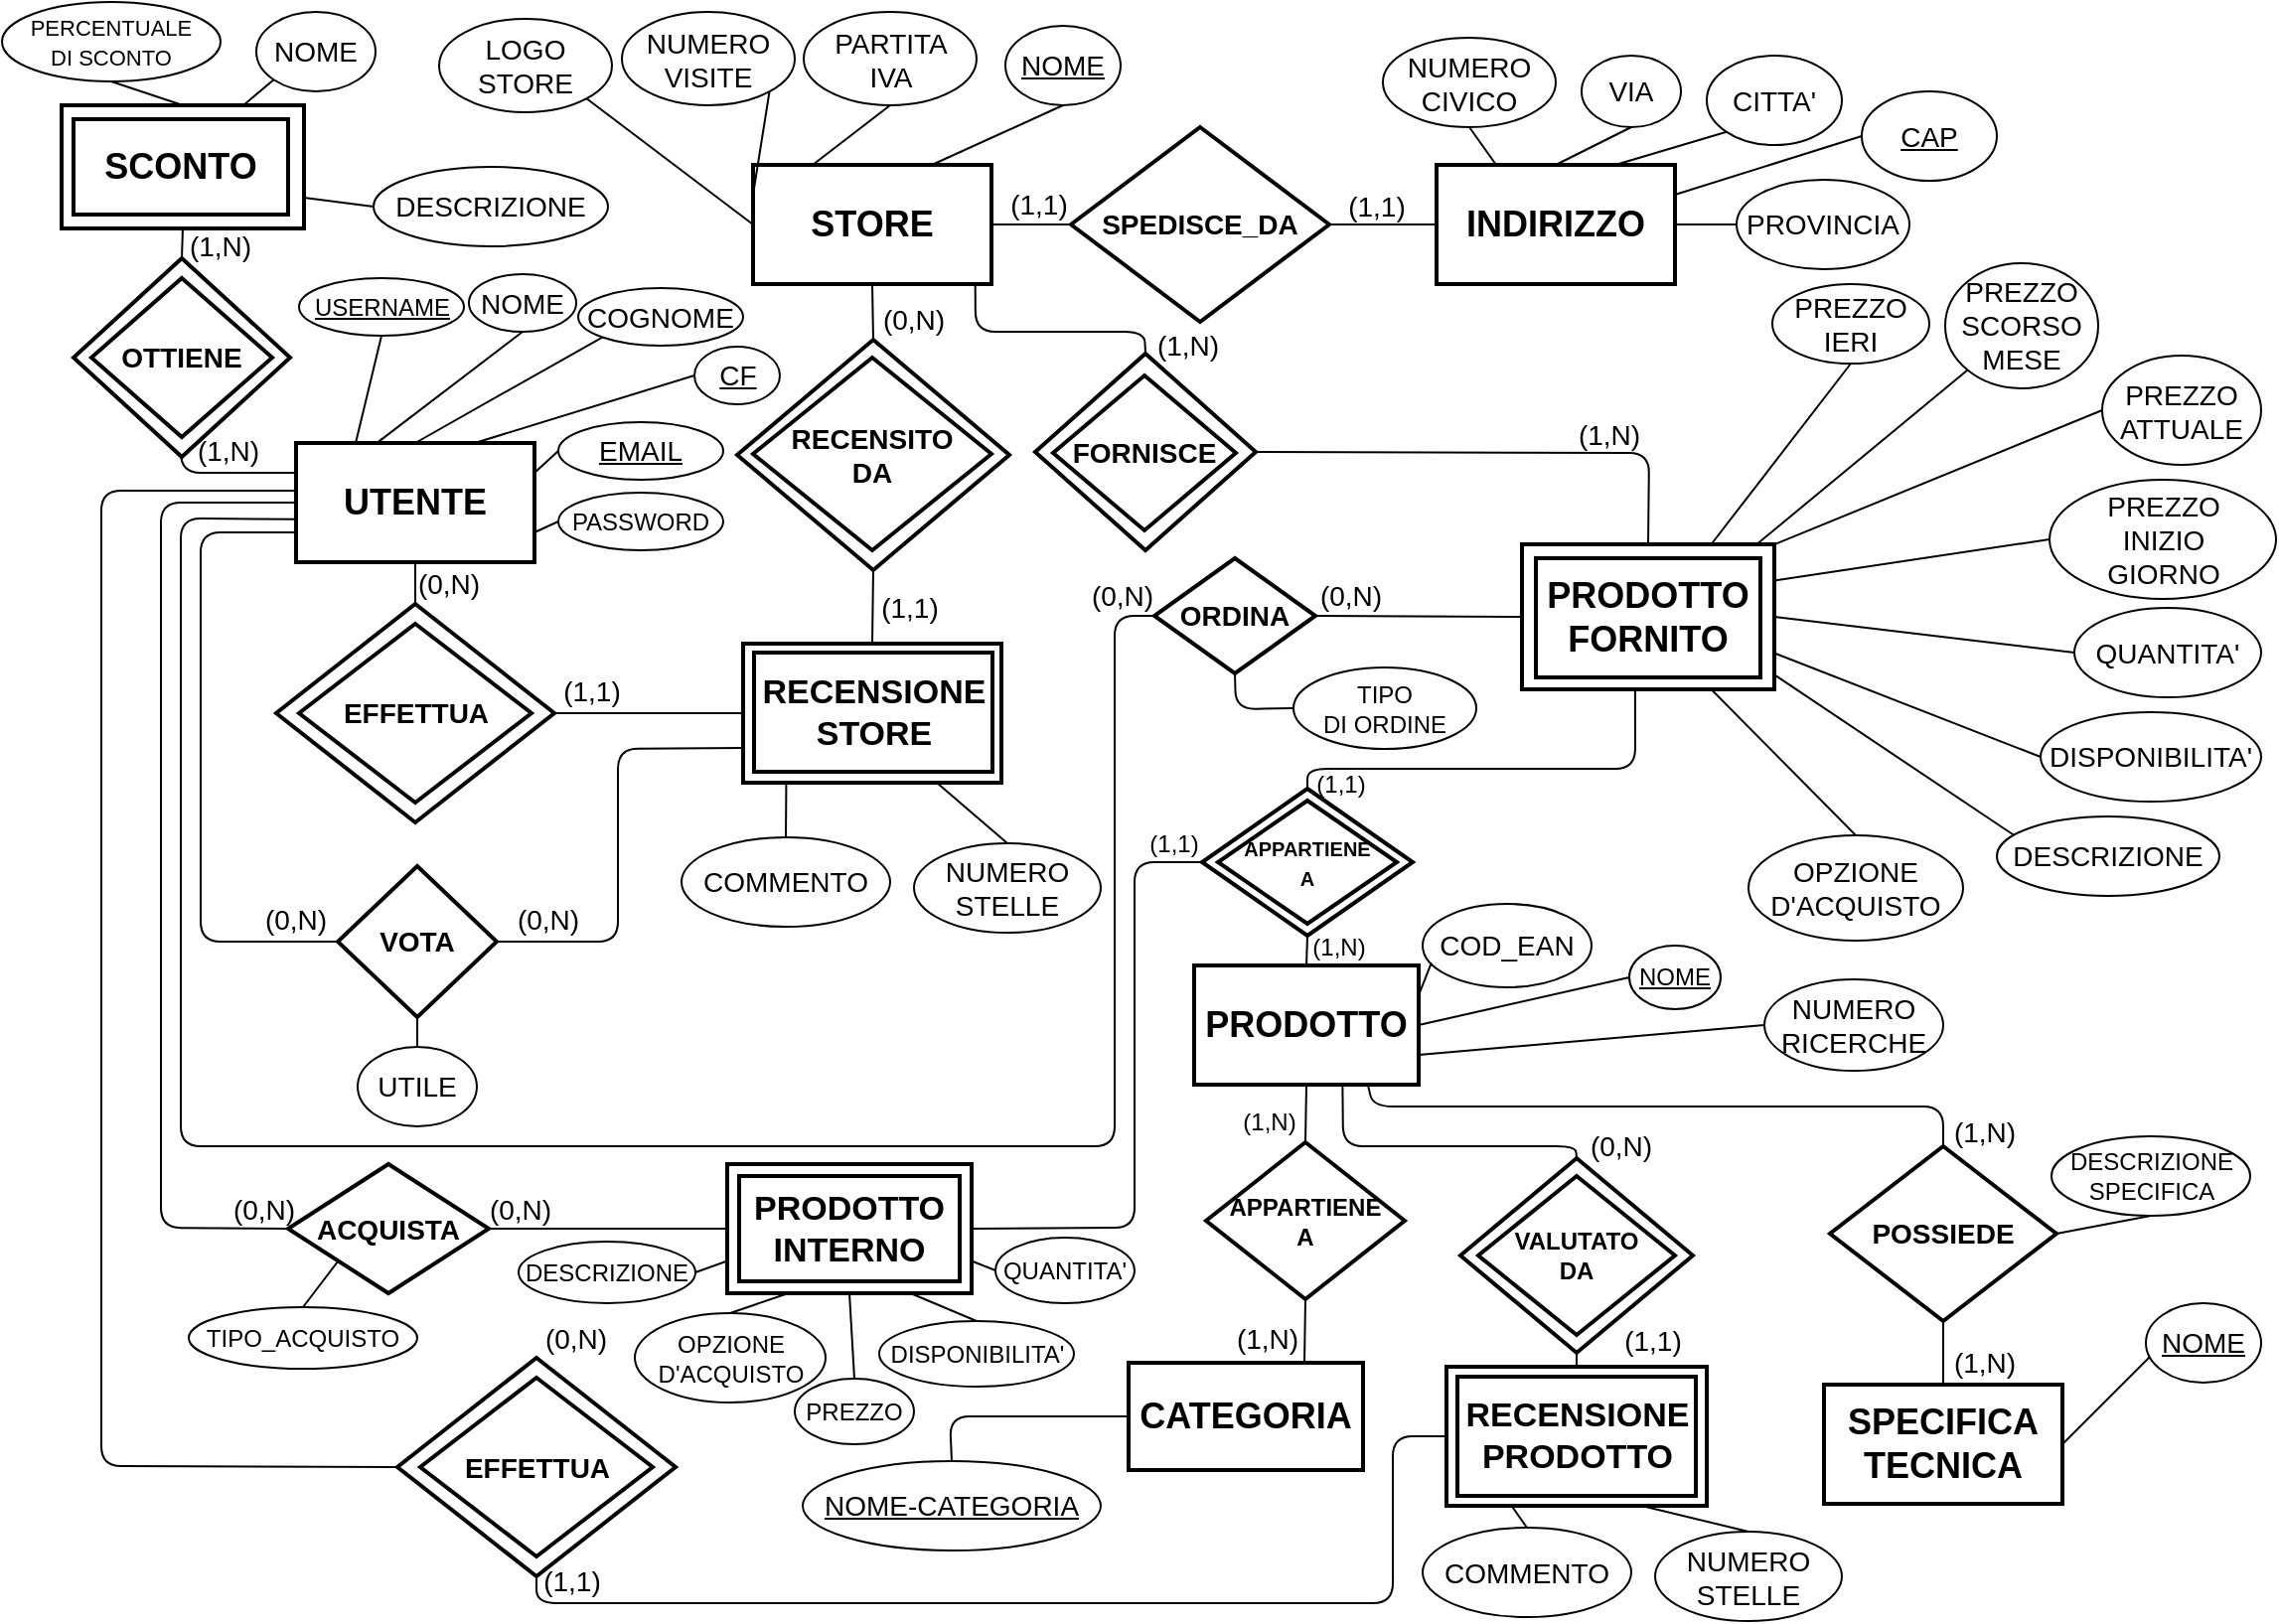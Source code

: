 <mxfile version="11.0.7" type="device"><diagram id="cdd-cTHqtXAyX4tJsT7Y" name="Page-1"><mxGraphModel dx="852" dy="496" grid="1" gridSize="10" guides="1" tooltips="1" connect="1" arrows="1" fold="1" page="1" pageScale="1" pageWidth="1169" pageHeight="827" math="0" shadow="0"><root><mxCell id="0"/><mxCell id="1" parent="0"/><mxCell id="OVZx12ugsjiQnEJWqoKa-1" value="&lt;font style=&quot;font-size: 18px&quot;&gt;&lt;b&gt;STORE&lt;/b&gt;&lt;/font&gt;" style="rounded=0;whiteSpace=wrap;html=1;labelBackgroundColor=none;strokeWidth=2;" parent="1" vertex="1"><mxGeometry x="398" y="86" width="120" height="60" as="geometry"/></mxCell><mxCell id="OVZx12ugsjiQnEJWqoKa-4" value="&lt;span style=&quot;font-size: 14px&quot;&gt;&lt;u&gt;NOME&lt;/u&gt;&lt;/span&gt;" style="ellipse;whiteSpace=wrap;html=1;" parent="1" vertex="1"><mxGeometry x="525" y="16" width="58" height="40" as="geometry"/></mxCell><mxCell id="OVZx12ugsjiQnEJWqoKa-5" value="" style="endArrow=none;html=1;entryX=0.5;entryY=1;entryDx=0;entryDy=0;exitX=0.75;exitY=0;exitDx=0;exitDy=0;" parent="1" source="OVZx12ugsjiQnEJWqoKa-1" target="OVZx12ugsjiQnEJWqoKa-4" edge="1"><mxGeometry width="50" height="50" relative="1" as="geometry"><mxPoint x="398" y="216" as="sourcePoint"/><mxPoint x="448" y="166" as="targetPoint"/></mxGeometry></mxCell><mxCell id="OVZx12ugsjiQnEJWqoKa-8" value="" style="endArrow=none;html=1;entryX=1;entryY=0.5;entryDx=0;entryDy=0;exitX=0;exitY=0.5;exitDx=0;exitDy=0;" parent="1" source="OVZx12ugsjiQnEJWqoKa-12" target="OVZx12ugsjiQnEJWqoKa-1" edge="1"><mxGeometry width="50" height="50" relative="1" as="geometry"><mxPoint x="558" y="116" as="sourcePoint"/><mxPoint x="448" y="166" as="targetPoint"/></mxGeometry></mxCell><mxCell id="OVZx12ugsjiQnEJWqoKa-11" value="&lt;font style=&quot;font-size: 18px&quot;&gt;&lt;b&gt;INDIRIZZO&lt;/b&gt;&lt;/font&gt;" style="rounded=0;whiteSpace=wrap;html=1;strokeWidth=2;" parent="1" vertex="1"><mxGeometry x="742" y="86" width="120" height="60" as="geometry"/></mxCell><mxCell id="OVZx12ugsjiQnEJWqoKa-12" value="&lt;b&gt;&lt;font style=&quot;font-size: 14px&quot;&gt;SPEDISCE_DA&lt;/font&gt;&lt;/b&gt;" style="rhombus;whiteSpace=wrap;html=1;strokeWidth=2;" parent="1" vertex="1"><mxGeometry x="558" y="67" width="130" height="98" as="geometry"/></mxCell><mxCell id="OVZx12ugsjiQnEJWqoKa-14" value="" style="endArrow=none;html=1;exitX=0;exitY=0.5;exitDx=0;exitDy=0;entryX=1;entryY=0.5;entryDx=0;entryDy=0;" parent="1" source="OVZx12ugsjiQnEJWqoKa-11" target="OVZx12ugsjiQnEJWqoKa-12" edge="1"><mxGeometry width="50" height="50" relative="1" as="geometry"><mxPoint x="862.412" y="76.118" as="sourcePoint"/><mxPoint x="831.824" y="76.118" as="targetPoint"/></mxGeometry></mxCell><mxCell id="OVZx12ugsjiQnEJWqoKa-15" value="&lt;font style=&quot;font-size: 14px&quot;&gt;(1,1)&lt;/font&gt;" style="text;html=1;strokeColor=none;fillColor=none;align=center;verticalAlign=middle;whiteSpace=wrap;rounded=0;" parent="1" vertex="1"><mxGeometry x="522" y="96" width="40" height="20" as="geometry"/></mxCell><mxCell id="OVZx12ugsjiQnEJWqoKa-16" value="&lt;font style=&quot;font-size: 14px&quot;&gt;(1,1)&lt;/font&gt;" style="text;html=1;strokeColor=none;fillColor=none;align=center;verticalAlign=middle;whiteSpace=wrap;rounded=0;" parent="1" vertex="1"><mxGeometry x="692" y="97" width="40" height="20" as="geometry"/></mxCell><mxCell id="OVZx12ugsjiQnEJWqoKa-18" value="&lt;span style=&quot;font-size: 14px&quot;&gt;NUMERO&lt;br&gt;CIVICO&lt;br&gt;&lt;/span&gt;" style="ellipse;whiteSpace=wrap;html=1;" parent="1" vertex="1"><mxGeometry x="715" y="22" width="87" height="45" as="geometry"/></mxCell><mxCell id="OVZx12ugsjiQnEJWqoKa-19" value="" style="endArrow=none;html=1;exitX=0.5;exitY=1;exitDx=0;exitDy=0;entryX=0.25;entryY=0;entryDx=0;entryDy=0;" parent="1" source="OVZx12ugsjiQnEJWqoKa-18" target="OVZx12ugsjiQnEJWqoKa-11" edge="1"><mxGeometry width="50" height="50" relative="1" as="geometry"><mxPoint x="397" y="236" as="sourcePoint"/><mxPoint x="447" y="186" as="targetPoint"/></mxGeometry></mxCell><mxCell id="OVZx12ugsjiQnEJWqoKa-20" value="&lt;span style=&quot;font-size: 14px&quot;&gt;VIA&lt;br&gt;&lt;/span&gt;" style="ellipse;whiteSpace=wrap;html=1;" parent="1" vertex="1"><mxGeometry x="815" y="31" width="50" height="36" as="geometry"/></mxCell><mxCell id="OVZx12ugsjiQnEJWqoKa-21" value="" style="endArrow=none;html=1;exitX=0.5;exitY=1;exitDx=0;exitDy=0;entryX=0.5;entryY=0;entryDx=0;entryDy=0;" parent="1" source="OVZx12ugsjiQnEJWqoKa-20" target="OVZx12ugsjiQnEJWqoKa-11" edge="1"><mxGeometry width="50" height="50" relative="1" as="geometry"><mxPoint x="397" y="236" as="sourcePoint"/><mxPoint x="447" y="186" as="targetPoint"/></mxGeometry></mxCell><mxCell id="OVZx12ugsjiQnEJWqoKa-22" value="&lt;span style=&quot;font-size: 14px&quot;&gt;CITTA'&lt;br&gt;&lt;/span&gt;" style="ellipse;whiteSpace=wrap;html=1;" parent="1" vertex="1"><mxGeometry x="878" y="31" width="68" height="45" as="geometry"/></mxCell><mxCell id="OVZx12ugsjiQnEJWqoKa-23" value="&lt;span style=&quot;font-size: 14px&quot;&gt;PROVINCIA&lt;br&gt;&lt;/span&gt;" style="ellipse;whiteSpace=wrap;html=1;" parent="1" vertex="1"><mxGeometry x="893" y="93.5" width="87" height="45" as="geometry"/></mxCell><mxCell id="OVZx12ugsjiQnEJWqoKa-24" value="&lt;span style=&quot;font-size: 14px&quot;&gt;PARTITA&lt;br&gt;IVA&lt;br&gt;&lt;/span&gt;" style="ellipse;whiteSpace=wrap;html=1;" parent="1" vertex="1"><mxGeometry x="423.5" y="9" width="87" height="47" as="geometry"/></mxCell><mxCell id="OVZx12ugsjiQnEJWqoKa-25" value="" style="endArrow=none;html=1;exitX=0.5;exitY=1;exitDx=0;exitDy=0;entryX=0.25;entryY=0;entryDx=0;entryDy=0;" parent="1" source="OVZx12ugsjiQnEJWqoKa-24" target="OVZx12ugsjiQnEJWqoKa-1" edge="1"><mxGeometry width="50" height="50" relative="1" as="geometry"><mxPoint x="468.412" y="66.118" as="sourcePoint"/><mxPoint x="468.412" y="95.529" as="targetPoint"/></mxGeometry></mxCell><mxCell id="OVZx12ugsjiQnEJWqoKa-26" value="" style="endArrow=none;html=1;exitX=0;exitY=1;exitDx=0;exitDy=0;entryX=0.75;entryY=0;entryDx=0;entryDy=0;" parent="1" source="OVZx12ugsjiQnEJWqoKa-22" target="OVZx12ugsjiQnEJWqoKa-11" edge="1"><mxGeometry width="50" height="50" relative="1" as="geometry"><mxPoint x="325" y="236" as="sourcePoint"/><mxPoint x="375" y="186" as="targetPoint"/></mxGeometry></mxCell><mxCell id="OVZx12ugsjiQnEJWqoKa-27" value="" style="endArrow=none;html=1;exitX=0;exitY=0.5;exitDx=0;exitDy=0;entryX=1;entryY=0.5;entryDx=0;entryDy=0;" parent="1" source="OVZx12ugsjiQnEJWqoKa-23" target="OVZx12ugsjiQnEJWqoKa-11" edge="1"><mxGeometry width="50" height="50" relative="1" as="geometry"><mxPoint x="325" y="236" as="sourcePoint"/><mxPoint x="375" y="186" as="targetPoint"/></mxGeometry></mxCell><mxCell id="OVZx12ugsjiQnEJWqoKa-29" value="&lt;font style=&quot;font-size: 17px&quot;&gt;&lt;b&gt;RECENSIONE&lt;br&gt;STORE&lt;br&gt;&lt;/b&gt;&lt;/font&gt;" style="rounded=0;whiteSpace=wrap;html=1;labelBackgroundColor=none;strokeWidth=2;fontSize=17;" parent="1" vertex="1"><mxGeometry x="393" y="327" width="130" height="70" as="geometry"/></mxCell><mxCell id="OVZx12ugsjiQnEJWqoKa-31" value="" style="endArrow=none;html=1;exitX=0.5;exitY=0;exitDx=0;exitDy=0;entryX=0.5;entryY=1;entryDx=0;entryDy=0;" parent="1" source="OVZx12ugsjiQnEJWqoKa-29" target="OVZx12ugsjiQnEJWqoKa-33" edge="1"><mxGeometry width="50" height="50" relative="1" as="geometry"><mxPoint x="325" y="427" as="sourcePoint"/><mxPoint x="458.412" y="269.294" as="targetPoint"/></mxGeometry></mxCell><mxCell id="OVZx12ugsjiQnEJWqoKa-32" value="" style="endArrow=none;html=1;exitX=0.5;exitY=0;exitDx=0;exitDy=0;entryX=0.5;entryY=1;entryDx=0;entryDy=0;" parent="1" source="OVZx12ugsjiQnEJWqoKa-33" target="OVZx12ugsjiQnEJWqoKa-1" edge="1"><mxGeometry width="50" height="50" relative="1" as="geometry"><mxPoint x="458.412" y="170.471" as="sourcePoint"/><mxPoint x="375" y="377" as="targetPoint"/></mxGeometry></mxCell><mxCell id="OVZx12ugsjiQnEJWqoKa-33" value="" style="rhombus;whiteSpace=wrap;html=1;rounded=0;labelBackgroundColor=none;strokeWidth=2;" parent="1" vertex="1"><mxGeometry x="390" y="174" width="137" height="116" as="geometry"/></mxCell><mxCell id="OVZx12ugsjiQnEJWqoKa-34" value="&lt;span style=&quot;font-size: 14px&quot;&gt;&lt;b&gt;RECENSITO&lt;br&gt;DA&lt;/b&gt;&lt;/span&gt;" style="rhombus;whiteSpace=wrap;html=1;strokeWidth=2;" parent="1" vertex="1"><mxGeometry x="398" y="183" width="120" height="97" as="geometry"/></mxCell><mxCell id="OVZx12ugsjiQnEJWqoKa-35" value="&lt;span style=&quot;font-size: 14px&quot;&gt;COMMENTO&lt;/span&gt;" style="ellipse;whiteSpace=wrap;html=1;" parent="1" vertex="1"><mxGeometry x="362" y="424.5" width="105" height="45" as="geometry"/></mxCell><mxCell id="OVZx12ugsjiQnEJWqoKa-36" value="&lt;span style=&quot;font-size: 14px&quot;&gt;NUMERO&lt;br&gt;STELLE&lt;br&gt;&lt;/span&gt;" style="ellipse;whiteSpace=wrap;html=1;" parent="1" vertex="1"><mxGeometry x="479" y="427.5" width="94" height="45" as="geometry"/></mxCell><mxCell id="OVZx12ugsjiQnEJWqoKa-39" value="" style="endArrow=none;html=1;exitX=0.5;exitY=0;exitDx=0;exitDy=0;entryX=0.167;entryY=1.01;entryDx=0;entryDy=0;entryPerimeter=0;" parent="1" source="OVZx12ugsjiQnEJWqoKa-35" target="OVZx12ugsjiQnEJWqoKa-29" edge="1"><mxGeometry width="50" height="50" relative="1" as="geometry"><mxPoint x="430.941" y="424.176" as="sourcePoint"/><mxPoint x="414.471" y="399.471" as="targetPoint"/></mxGeometry></mxCell><mxCell id="OVZx12ugsjiQnEJWqoKa-40" value="" style="endArrow=none;html=1;exitX=0.75;exitY=1;exitDx=0;exitDy=0;entryX=0.5;entryY=0;entryDx=0;entryDy=0;" parent="1" source="OVZx12ugsjiQnEJWqoKa-29" target="OVZx12ugsjiQnEJWqoKa-36" edge="1"><mxGeometry width="50" height="50" relative="1" as="geometry"><mxPoint x="313" y="543" as="sourcePoint"/><mxPoint x="363" y="493" as="targetPoint"/></mxGeometry></mxCell><mxCell id="OVZx12ugsjiQnEJWqoKa-41" value="&lt;span style=&quot;font-size: 18px&quot;&gt;&lt;b&gt;UTENTE&lt;/b&gt;&lt;/span&gt;" style="rounded=0;whiteSpace=wrap;html=1;labelBackgroundColor=none;strokeWidth=2;" parent="1" vertex="1"><mxGeometry x="168" y="226" width="120" height="60" as="geometry"/></mxCell><mxCell id="OVZx12ugsjiQnEJWqoKa-44" value="&lt;span style=&quot;font-size: 14px&quot;&gt;&lt;b&gt;EFFETTUA&lt;/b&gt;&lt;/span&gt;" style="rhombus;whiteSpace=wrap;html=1;strokeWidth=2;" parent="1" vertex="1"><mxGeometry x="158" y="307" width="140" height="110" as="geometry"/></mxCell><mxCell id="OVZx12ugsjiQnEJWqoKa-45" value="" style="endArrow=none;html=1;entryX=0;entryY=0.5;entryDx=0;entryDy=0;exitX=1;exitY=0.5;exitDx=0;exitDy=0;" parent="1" source="OVZx12ugsjiQnEJWqoKa-44" target="OVZx12ugsjiQnEJWqoKa-29" edge="1"><mxGeometry width="50" height="50" relative="1" as="geometry"><mxPoint x="310" y="370" as="sourcePoint"/><mxPoint x="100" y="480" as="targetPoint"/></mxGeometry></mxCell><mxCell id="OVZx12ugsjiQnEJWqoKa-46" value="" style="endArrow=none;html=1;exitX=0.5;exitY=1;exitDx=0;exitDy=0;entryX=0.5;entryY=0;entryDx=0;entryDy=0;" parent="1" source="OVZx12ugsjiQnEJWqoKa-41" target="OVZx12ugsjiQnEJWqoKa-44" edge="1"><mxGeometry width="50" height="50" relative="1" as="geometry"><mxPoint x="50" y="551" as="sourcePoint"/><mxPoint x="228" y="300" as="targetPoint"/></mxGeometry></mxCell><mxCell id="OVZx12ugsjiQnEJWqoKa-47" value="&lt;font style=&quot;font-size: 14px&quot;&gt;(1,1)&lt;/font&gt;" style="text;html=1;strokeColor=none;fillColor=none;align=center;verticalAlign=middle;whiteSpace=wrap;rounded=0;" parent="1" vertex="1"><mxGeometry x="457" y="299" width="40" height="20" as="geometry"/></mxCell><mxCell id="OVZx12ugsjiQnEJWqoKa-48" value="&lt;font style=&quot;font-size: 14px&quot;&gt;(0,N)&lt;/font&gt;" style="text;html=1;strokeColor=none;fillColor=none;align=center;verticalAlign=middle;whiteSpace=wrap;rounded=0;" parent="1" vertex="1"><mxGeometry x="459" y="154" width="40" height="20" as="geometry"/></mxCell><mxCell id="OVZx12ugsjiQnEJWqoKa-49" value="&lt;font style=&quot;font-size: 14px&quot;&gt;(1,1)&lt;/font&gt;" style="text;html=1;strokeColor=none;fillColor=none;align=center;verticalAlign=middle;whiteSpace=wrap;rounded=0;" parent="1" vertex="1"><mxGeometry x="297" y="341" width="40" height="20" as="geometry"/></mxCell><mxCell id="OVZx12ugsjiQnEJWqoKa-50" value="&lt;font style=&quot;font-size: 14px&quot;&gt;(0,N)&lt;/font&gt;" style="text;html=1;strokeColor=none;fillColor=none;align=center;verticalAlign=middle;whiteSpace=wrap;rounded=0;" parent="1" vertex="1"><mxGeometry x="225" y="287" width="40" height="20" as="geometry"/></mxCell><mxCell id="OVZx12ugsjiQnEJWqoKa-52" value="&lt;font style=&quot;font-size: 14px&quot;&gt;&lt;b&gt;VOTA&lt;/b&gt;&lt;/font&gt;" style="rhombus;whiteSpace=wrap;html=1;rounded=0;labelBackgroundColor=none;strokeWidth=2;" parent="1" vertex="1"><mxGeometry x="189" y="439" width="80" height="76" as="geometry"/></mxCell><mxCell id="OVZx12ugsjiQnEJWqoKa-53" value="" style="endArrow=none;html=1;entryX=0;entryY=0.75;entryDx=0;entryDy=0;exitX=0;exitY=0.5;exitDx=0;exitDy=0;" parent="1" source="OVZx12ugsjiQnEJWqoKa-52" target="OVZx12ugsjiQnEJWqoKa-41" edge="1"><mxGeometry width="50" height="50" relative="1" as="geometry"><mxPoint x="189.241" y="498.138" as="sourcePoint"/><mxPoint x="210" y="581" as="targetPoint"/><Array as="points"><mxPoint x="120" y="477"/><mxPoint x="120" y="271"/></Array></mxGeometry></mxCell><mxCell id="OVZx12ugsjiQnEJWqoKa-54" value="&lt;span style=&quot;font-size: 14px&quot;&gt;UTILE&lt;br&gt;&lt;/span&gt;" style="ellipse;whiteSpace=wrap;html=1;" parent="1" vertex="1"><mxGeometry x="199" y="530" width="60" height="40" as="geometry"/></mxCell><mxCell id="OVZx12ugsjiQnEJWqoKa-55" value="" style="endArrow=none;html=1;exitX=0.5;exitY=0;exitDx=0;exitDy=0;entryX=0.5;entryY=1;entryDx=0;entryDy=0;" parent="1" source="OVZx12ugsjiQnEJWqoKa-54" target="OVZx12ugsjiQnEJWqoKa-52" edge="1"><mxGeometry width="50" height="50" relative="1" as="geometry"><mxPoint x="50" y="650" as="sourcePoint"/><mxPoint x="100" y="600" as="targetPoint"/></mxGeometry></mxCell><mxCell id="OVZx12ugsjiQnEJWqoKa-56" value="" style="endArrow=none;html=1;exitX=1;exitY=0.5;exitDx=0;exitDy=0;entryX=0;entryY=0.75;entryDx=0;entryDy=0;" parent="1" source="OVZx12ugsjiQnEJWqoKa-52" target="OVZx12ugsjiQnEJWqoKa-29" edge="1"><mxGeometry width="50" height="50" relative="1" as="geometry"><mxPoint x="50" y="640" as="sourcePoint"/><mxPoint x="100" y="590" as="targetPoint"/><Array as="points"><mxPoint x="330" y="477"/><mxPoint x="330" y="380"/></Array></mxGeometry></mxCell><mxCell id="OVZx12ugsjiQnEJWqoKa-58" value="&lt;b style=&quot;font-size: 17px&quot;&gt;RECENSIONE&lt;br&gt;STORE&lt;/b&gt;" style="rounded=0;whiteSpace=wrap;html=1;labelBackgroundColor=none;strokeWidth=2;" parent="1" vertex="1"><mxGeometry x="398.5" y="331.5" width="120" height="60" as="geometry"/></mxCell><mxCell id="OVZx12ugsjiQnEJWqoKa-59" value="&lt;font style=&quot;font-size: 14px&quot;&gt;(0,N)&lt;/font&gt;" style="text;html=1;strokeColor=none;fillColor=none;align=center;verticalAlign=middle;whiteSpace=wrap;rounded=0;" parent="1" vertex="1"><mxGeometry x="148" y="455.5" width="40" height="20" as="geometry"/></mxCell><mxCell id="OVZx12ugsjiQnEJWqoKa-60" value="&lt;font style=&quot;font-size: 14px&quot;&gt;(0,N)&lt;/font&gt;" style="text;html=1;strokeColor=none;fillColor=none;align=center;verticalAlign=middle;whiteSpace=wrap;rounded=0;" parent="1" vertex="1"><mxGeometry x="275" y="455.5" width="40" height="20" as="geometry"/></mxCell><mxCell id="OVZx12ugsjiQnEJWqoKa-64" value="&lt;span style=&quot;font-size: 14px&quot;&gt;&lt;b&gt;FORNISCE&lt;/b&gt;&lt;/span&gt;" style="rhombus;whiteSpace=wrap;html=1;strokeWidth=2;" parent="1" vertex="1"><mxGeometry x="540" y="181" width="111" height="99" as="geometry"/></mxCell><mxCell id="OVZx12ugsjiQnEJWqoKa-65" value="" style="endArrow=none;html=1;exitX=0.5;exitY=0;exitDx=0;exitDy=0;entryX=0.932;entryY=1.014;entryDx=0;entryDy=0;entryPerimeter=0;" parent="1" source="OVZx12ugsjiQnEJWqoKa-64" target="OVZx12ugsjiQnEJWqoKa-1" edge="1"><mxGeometry width="50" height="50" relative="1" as="geometry"><mxPoint x="90" y="640" as="sourcePoint"/><mxPoint x="140" y="590" as="targetPoint"/><Array as="points"><mxPoint x="595" y="170"/><mxPoint x="510" y="170"/></Array></mxGeometry></mxCell><mxCell id="OVZx12ugsjiQnEJWqoKa-67" value="&lt;font style=&quot;font-size: 14px&quot;&gt;(1,N)&lt;/font&gt;" style="text;html=1;strokeColor=none;fillColor=none;align=center;verticalAlign=middle;whiteSpace=wrap;rounded=0;" parent="1" vertex="1"><mxGeometry x="808.5" y="211.5" width="40" height="20" as="geometry"/></mxCell><mxCell id="OVZx12ugsjiQnEJWqoKa-68" value="&lt;font style=&quot;font-size: 14px&quot;&gt;(1,N)&lt;/font&gt;" style="text;html=1;strokeColor=none;fillColor=none;align=center;verticalAlign=middle;whiteSpace=wrap;rounded=0;" parent="1" vertex="1"><mxGeometry x="597" y="167" width="40" height="20" as="geometry"/></mxCell><mxCell id="OVZx12ugsjiQnEJWqoKa-69" value="&lt;span style=&quot;font-size: 14px&quot;&gt;&lt;b&gt;EFFETTUA&lt;/b&gt;&lt;/span&gt;" style="rhombus;whiteSpace=wrap;html=1;strokeWidth=2;" parent="1" vertex="1"><mxGeometry x="169.5" y="317" width="117" height="90" as="geometry"/></mxCell><mxCell id="OVZx12ugsjiQnEJWqoKa-70" value="&lt;b&gt;&lt;font style=&quot;font-size: 12px&quot;&gt;APPARTIENE&lt;br&gt;A&lt;/font&gt;&lt;/b&gt;" style="rhombus;whiteSpace=wrap;html=1;strokeWidth=2;" parent="1" vertex="1"><mxGeometry x="626" y="578" width="100" height="79" as="geometry"/></mxCell><mxCell id="OVZx12ugsjiQnEJWqoKa-71" value="" style="endArrow=none;html=1;entryX=0.5;entryY=1;entryDx=0;entryDy=0;exitX=0.5;exitY=0;exitDx=0;exitDy=0;" parent="1" source="OVZx12ugsjiQnEJWqoKa-70" target="OVZx12ugsjiQnEJWqoKa-166" edge="1"><mxGeometry width="50" height="50" relative="1" as="geometry"><mxPoint x="650" y="560" as="sourcePoint"/><mxPoint x="642" y="550" as="targetPoint"/><Array as="points"/></mxGeometry></mxCell><mxCell id="OVZx12ugsjiQnEJWqoKa-72" value="&lt;font style=&quot;font-size: 18px&quot;&gt;&lt;b&gt;CATEGORIA&lt;/b&gt;&lt;/font&gt;" style="rounded=0;whiteSpace=wrap;html=1;labelBackgroundColor=none;strokeWidth=2;" parent="1" vertex="1"><mxGeometry x="587" y="689" width="118" height="54" as="geometry"/></mxCell><mxCell id="OVZx12ugsjiQnEJWqoKa-74" value="" style="endArrow=none;html=1;exitX=0.75;exitY=0;exitDx=0;exitDy=0;entryX=0.5;entryY=1;entryDx=0;entryDy=0;" parent="1" source="OVZx12ugsjiQnEJWqoKa-72" target="OVZx12ugsjiQnEJWqoKa-70" edge="1"><mxGeometry width="50" height="50" relative="1" as="geometry"><mxPoint x="90" y="812" as="sourcePoint"/><mxPoint x="140" y="762" as="targetPoint"/></mxGeometry></mxCell><mxCell id="OVZx12ugsjiQnEJWqoKa-76" value="&lt;font style=&quot;font-size: 14px&quot;&gt;(1,N)&lt;/font&gt;" style="text;html=1;strokeColor=none;fillColor=none;align=center;verticalAlign=middle;whiteSpace=wrap;rounded=0;" parent="1" vertex="1"><mxGeometry x="637" y="666.5" width="40" height="20" as="geometry"/></mxCell><mxCell id="OVZx12ugsjiQnEJWqoKa-77" value="&lt;span style=&quot;font-size: 14px&quot;&gt;&lt;u&gt;NOME-CATEGORIA&lt;/u&gt;&lt;/span&gt;" style="ellipse;whiteSpace=wrap;html=1;" parent="1" vertex="1"><mxGeometry x="423" y="738.5" width="150" height="45" as="geometry"/></mxCell><mxCell id="OVZx12ugsjiQnEJWqoKa-78" value="" style="endArrow=none;html=1;entryX=0;entryY=0.5;entryDx=0;entryDy=0;exitX=0.5;exitY=0;exitDx=0;exitDy=0;" parent="1" source="OVZx12ugsjiQnEJWqoKa-77" target="OVZx12ugsjiQnEJWqoKa-72" edge="1"><mxGeometry width="50" height="50" relative="1" as="geometry"><mxPoint x="550" y="713" as="sourcePoint"/><mxPoint x="140" y="842" as="targetPoint"/><Array as="points"><mxPoint x="497" y="716"/></Array></mxGeometry></mxCell><mxCell id="OVZx12ugsjiQnEJWqoKa-79" value="" style="endArrow=none;html=1;entryX=0.5;entryY=0;entryDx=0;entryDy=0;exitX=0.773;exitY=0.994;exitDx=0;exitDy=0;exitPerimeter=0;" parent="1" source="OVZx12ugsjiQnEJWqoKa-166" target="OVZx12ugsjiQnEJWqoKa-80" edge="1"><mxGeometry width="50" height="50" relative="1" as="geometry"><mxPoint x="705" y="550" as="sourcePoint"/><mxPoint x="870" y="450" as="targetPoint"/><Array as="points"><mxPoint x="710" y="560"/><mxPoint x="997" y="560"/></Array></mxGeometry></mxCell><mxCell id="OVZx12ugsjiQnEJWqoKa-80" value="&lt;span style=&quot;font-size: 14px&quot;&gt;&lt;b&gt;POSSIEDE&lt;/b&gt;&lt;/span&gt;" style="rhombus;whiteSpace=wrap;html=1;strokeWidth=2;" parent="1" vertex="1"><mxGeometry x="940" y="580" width="114" height="88" as="geometry"/></mxCell><mxCell id="OVZx12ugsjiQnEJWqoKa-83" value="&lt;span style=&quot;font-size: 18px&quot;&gt;&lt;b&gt;SPECIFICA TECNICA&lt;/b&gt;&lt;/span&gt;" style="rounded=0;whiteSpace=wrap;html=1;labelBackgroundColor=none;strokeWidth=2;" parent="1" vertex="1"><mxGeometry x="937" y="700" width="120" height="60" as="geometry"/></mxCell><mxCell id="OVZx12ugsjiQnEJWqoKa-84" value="" style="endArrow=none;html=1;exitX=0.5;exitY=1;exitDx=0;exitDy=0;entryX=0.5;entryY=0;entryDx=0;entryDy=0;" parent="1" source="OVZx12ugsjiQnEJWqoKa-80" target="OVZx12ugsjiQnEJWqoKa-83" edge="1"><mxGeometry width="50" height="50" relative="1" as="geometry"><mxPoint x="277" y="920" as="sourcePoint"/><mxPoint x="327" y="870" as="targetPoint"/></mxGeometry></mxCell><mxCell id="OVZx12ugsjiQnEJWqoKa-85" value="&lt;font style=&quot;font-size: 14px&quot;&gt;(1,N)&lt;/font&gt;" style="text;html=1;strokeColor=none;fillColor=none;align=center;verticalAlign=middle;whiteSpace=wrap;rounded=0;" parent="1" vertex="1"><mxGeometry x="998" y="563" width="40" height="20" as="geometry"/></mxCell><mxCell id="OVZx12ugsjiQnEJWqoKa-86" value="&lt;font style=&quot;font-size: 14px&quot;&gt;(1,N)&lt;/font&gt;" style="text;html=1;strokeColor=none;fillColor=none;align=center;verticalAlign=middle;whiteSpace=wrap;rounded=0;" parent="1" vertex="1"><mxGeometry x="998" y="679" width="40" height="20" as="geometry"/></mxCell><mxCell id="OVZx12ugsjiQnEJWqoKa-87" value="" style="endArrow=none;html=1;exitX=1;exitY=0.5;exitDx=0;exitDy=0;entryX=0.5;entryY=0;entryDx=0;entryDy=0;" parent="1" source="OVZx12ugsjiQnEJWqoKa-83" target="OVZx12ugsjiQnEJWqoKa-88" edge="1"><mxGeometry width="50" height="50" relative="1" as="geometry"><mxPoint x="277" y="920" as="sourcePoint"/><mxPoint x="947" y="800" as="targetPoint"/></mxGeometry></mxCell><mxCell id="OVZx12ugsjiQnEJWqoKa-88" value="&lt;span style=&quot;font-size: 14px&quot;&gt;&lt;u&gt;NOME&lt;/u&gt;&lt;br&gt;&lt;/span&gt;" style="ellipse;whiteSpace=wrap;html=1;" parent="1" vertex="1"><mxGeometry x="1099" y="659" width="58" height="40" as="geometry"/></mxCell><mxCell id="OVZx12ugsjiQnEJWqoKa-95" value="&lt;span style=&quot;font-size: 14px&quot;&gt;DESCRIZIONE&lt;br&gt;&lt;/span&gt;" style="ellipse;whiteSpace=wrap;html=1;" parent="1" vertex="1"><mxGeometry x="1024" y="414" width="112" height="40" as="geometry"/></mxCell><mxCell id="OVZx12ugsjiQnEJWqoKa-96" value="" style="endArrow=none;html=1;exitX=0.078;exitY=0.238;exitDx=0;exitDy=0;entryX=0.992;entryY=0.89;entryDx=0;entryDy=0;entryPerimeter=0;exitPerimeter=0;" parent="1" source="OVZx12ugsjiQnEJWqoKa-95" target="OVZx12ugsjiQnEJWqoKa-191" edge="1"><mxGeometry width="50" height="50" relative="1" as="geometry"><mxPoint x="1070.941" y="821.529" as="sourcePoint"/><mxPoint x="1027.412" y="769.765" as="targetPoint"/></mxGeometry></mxCell><mxCell id="OVZx12ugsjiQnEJWqoKa-97" value="&lt;span style=&quot;font-size: 14px&quot;&gt;NUMERO&lt;br&gt;VISITE&lt;br&gt;&lt;/span&gt;" style="ellipse;whiteSpace=wrap;html=1;" parent="1" vertex="1"><mxGeometry x="332" y="9" width="87" height="47" as="geometry"/></mxCell><mxCell id="OVZx12ugsjiQnEJWqoKa-98" value="" style="endArrow=none;html=1;exitX=0;exitY=0.25;exitDx=0;exitDy=0;entryX=1;entryY=1;entryDx=0;entryDy=0;" parent="1" source="OVZx12ugsjiQnEJWqoKa-1" target="OVZx12ugsjiQnEJWqoKa-97" edge="1"><mxGeometry width="50" height="50" relative="1" as="geometry"><mxPoint x="50" y="800" as="sourcePoint"/><mxPoint x="100" y="750" as="targetPoint"/></mxGeometry></mxCell><mxCell id="OVZx12ugsjiQnEJWqoKa-99" value="&lt;font style=&quot;font-size: 12px&quot;&gt;&lt;u&gt;NOME&lt;/u&gt;&lt;/font&gt;&lt;br&gt;" style="ellipse;whiteSpace=wrap;html=1;" parent="1" vertex="1"><mxGeometry x="839" y="479" width="46" height="32" as="geometry"/></mxCell><mxCell id="OVZx12ugsjiQnEJWqoKa-100" value="&lt;span style=&quot;font-size: 14px&quot;&gt;COD_EAN&lt;br&gt;&lt;/span&gt;" style="ellipse;whiteSpace=wrap;html=1;" parent="1" vertex="1"><mxGeometry x="735" y="458" width="85" height="42" as="geometry"/></mxCell><mxCell id="OVZx12ugsjiQnEJWqoKa-101" value="&lt;span style=&quot;font-size: 14px&quot;&gt;PREZZO&lt;br&gt;ATTUALE&lt;br&gt;&lt;/span&gt;" style="ellipse;whiteSpace=wrap;html=1;" parent="1" vertex="1"><mxGeometry x="1077" y="182" width="80" height="55" as="geometry"/></mxCell><mxCell id="OVZx12ugsjiQnEJWqoKa-102" value="&lt;span style=&quot;font-size: 14px&quot;&gt;PREZZO SCORSO&lt;br&gt;MESE&lt;br&gt;&lt;/span&gt;" style="ellipse;whiteSpace=wrap;html=1;" parent="1" vertex="1"><mxGeometry x="998" y="135.5" width="77" height="63" as="geometry"/></mxCell><mxCell id="OVZx12ugsjiQnEJWqoKa-103" value="&lt;span style=&quot;font-size: 14px&quot;&gt;PREZZO&lt;br&gt;INIZIO&lt;br&gt;GIORNO&lt;br&gt;&lt;/span&gt;" style="ellipse;whiteSpace=wrap;html=1;" parent="1" vertex="1"><mxGeometry x="1050.5" y="244.5" width="114" height="60" as="geometry"/></mxCell><mxCell id="OVZx12ugsjiQnEJWqoKa-104" value="&lt;span style=&quot;font-size: 14px&quot;&gt;NUMERO&lt;br&gt;RICERCHE&lt;br&gt;&lt;/span&gt;" style="ellipse;whiteSpace=wrap;html=1;" parent="1" vertex="1"><mxGeometry x="907" y="496" width="90" height="46" as="geometry"/></mxCell><mxCell id="OVZx12ugsjiQnEJWqoKa-105" value="&lt;span style=&quot;font-size: 14px&quot;&gt;PREZZO&lt;br&gt;IERI&lt;br&gt;&lt;/span&gt;" style="ellipse;whiteSpace=wrap;html=1;" parent="1" vertex="1"><mxGeometry x="911" y="146" width="79" height="40" as="geometry"/></mxCell><mxCell id="OVZx12ugsjiQnEJWqoKa-106" value="&lt;span style=&quot;font-size: 14px&quot;&gt;DISPONIBILITA'&lt;br&gt;&lt;/span&gt;" style="ellipse;whiteSpace=wrap;html=1;" parent="1" vertex="1"><mxGeometry x="1046" y="361.5" width="111" height="45" as="geometry"/></mxCell><mxCell id="OVZx12ugsjiQnEJWqoKa-107" value="&lt;span style=&quot;font-size: 14px&quot;&gt;QUANTITA'&lt;br&gt;&lt;/span&gt;" style="ellipse;whiteSpace=wrap;html=1;" parent="1" vertex="1"><mxGeometry x="1063" y="309" width="94" height="45" as="geometry"/></mxCell><mxCell id="OVZx12ugsjiQnEJWqoKa-108" value="" style="endArrow=none;html=1;entryX=0;entryY=0.5;entryDx=0;entryDy=0;exitX=1;exitY=0.5;exitDx=0;exitDy=0;" parent="1" source="OVZx12ugsjiQnEJWqoKa-166" target="OVZx12ugsjiQnEJWqoKa-99" edge="1"><mxGeometry width="50" height="50" relative="1" as="geometry"><mxPoint x="737.286" y="522.429" as="sourcePoint"/><mxPoint x="350" y="750" as="targetPoint"/></mxGeometry></mxCell><mxCell id="OVZx12ugsjiQnEJWqoKa-109" value="" style="endArrow=none;html=1;exitX=1;exitY=0.25;exitDx=0;exitDy=0;entryX=0.052;entryY=0.707;entryDx=0;entryDy=0;entryPerimeter=0;" parent="1" source="OVZx12ugsjiQnEJWqoKa-166" target="OVZx12ugsjiQnEJWqoKa-100" edge="1"><mxGeometry width="50" height="50" relative="1" as="geometry"><mxPoint x="737.286" y="503.857" as="sourcePoint"/><mxPoint x="777" y="410" as="targetPoint"/></mxGeometry></mxCell><mxCell id="OVZx12ugsjiQnEJWqoKa-113" value="" style="endArrow=none;html=1;exitX=0;exitY=1;exitDx=0;exitDy=0;entryX=0.915;entryY=0.022;entryDx=0;entryDy=0;entryPerimeter=0;" parent="1" source="OVZx12ugsjiQnEJWqoKa-102" target="OVZx12ugsjiQnEJWqoKa-191" edge="1"><mxGeometry width="50" height="50" relative="1" as="geometry"><mxPoint x="712.765" y="354.471" as="sourcePoint"/><mxPoint x="690" y="240" as="targetPoint"/></mxGeometry></mxCell><mxCell id="OVZx12ugsjiQnEJWqoKa-114" value="" style="endArrow=none;html=1;exitX=0.5;exitY=1;exitDx=0;exitDy=0;entryX=0.75;entryY=0;entryDx=0;entryDy=0;" parent="1" source="OVZx12ugsjiQnEJWqoKa-105" target="OVZx12ugsjiQnEJWqoKa-191" edge="1"><mxGeometry width="50" height="50" relative="1" as="geometry"><mxPoint x="881" y="298" as="sourcePoint"/><mxPoint x="660" y="220" as="targetPoint"/></mxGeometry></mxCell><mxCell id="OVZx12ugsjiQnEJWqoKa-115" value="" style="endArrow=none;html=1;exitX=0;exitY=0.5;exitDx=0;exitDy=0;entryX=0.998;entryY=0.003;entryDx=0;entryDy=0;entryPerimeter=0;" parent="1" source="OVZx12ugsjiQnEJWqoKa-101" target="OVZx12ugsjiQnEJWqoKa-191" edge="1"><mxGeometry width="50" height="50" relative="1" as="geometry"><mxPoint x="881" y="298" as="sourcePoint"/><mxPoint x="760" y="310" as="targetPoint"/></mxGeometry></mxCell><mxCell id="OVZx12ugsjiQnEJWqoKa-116" value="" style="endArrow=none;html=1;exitX=0;exitY=0.5;exitDx=0;exitDy=0;entryX=1;entryY=0.25;entryDx=0;entryDy=0;" parent="1" source="OVZx12ugsjiQnEJWqoKa-103" target="OVZx12ugsjiQnEJWqoKa-191" edge="1"><mxGeometry width="50" height="50" relative="1" as="geometry"><mxPoint x="906.882" y="283.882" as="sourcePoint"/><mxPoint x="750" y="258" as="targetPoint"/></mxGeometry></mxCell><mxCell id="OVZx12ugsjiQnEJWqoKa-117" value="" style="endArrow=none;html=1;exitX=0;exitY=0.5;exitDx=0;exitDy=0;entryX=1;entryY=0.5;entryDx=0;entryDy=0;" parent="1" source="OVZx12ugsjiQnEJWqoKa-107" target="OVZx12ugsjiQnEJWqoKa-191" edge="1"><mxGeometry width="50" height="50" relative="1" as="geometry"><mxPoint x="999.824" y="305.059" as="sourcePoint"/><mxPoint x="690" y="280" as="targetPoint"/></mxGeometry></mxCell><mxCell id="OVZx12ugsjiQnEJWqoKa-118" value="" style="endArrow=none;html=1;exitX=0;exitY=0.5;exitDx=0;exitDy=0;entryX=1;entryY=0.75;entryDx=0;entryDy=0;" parent="1" source="OVZx12ugsjiQnEJWqoKa-106" target="OVZx12ugsjiQnEJWqoKa-191" edge="1"><mxGeometry width="50" height="50" relative="1" as="geometry"><mxPoint x="952.765" y="359.176" as="sourcePoint"/><mxPoint x="700" y="300" as="targetPoint"/></mxGeometry></mxCell><mxCell id="OVZx12ugsjiQnEJWqoKa-119" value="" style="endArrow=none;html=1;exitX=0;exitY=0.5;exitDx=0;exitDy=0;entryX=1;entryY=0.75;entryDx=0;entryDy=0;" parent="1" source="OVZx12ugsjiQnEJWqoKa-104" target="OVZx12ugsjiQnEJWqoKa-166" edge="1"><mxGeometry width="50" height="50" relative="1" as="geometry"><mxPoint x="903" y="408" as="sourcePoint"/><mxPoint x="735.857" y="539.571" as="targetPoint"/></mxGeometry></mxCell><mxCell id="OVZx12ugsjiQnEJWqoKa-120" value="" style="endArrow=none;html=1;entryX=0.5;entryY=1;entryDx=0;entryDy=0;exitX=0;exitY=0.25;exitDx=0;exitDy=0;" parent="1" source="OVZx12ugsjiQnEJWqoKa-41" target="OVZx12ugsjiQnEJWqoKa-121" edge="1"><mxGeometry width="50" height="50" relative="1" as="geometry"><mxPoint x="220" y="220" as="sourcePoint"/><mxPoint x="120.276" y="204.345" as="targetPoint"/><Array as="points"><mxPoint x="110" y="241"/><mxPoint x="110" y="220"/></Array></mxGeometry></mxCell><mxCell id="OVZx12ugsjiQnEJWqoKa-121" value="&lt;span style=&quot;font-size: 14px&quot;&gt;&lt;b&gt;EFFETTUA&lt;/b&gt;&lt;/span&gt;" style="rhombus;whiteSpace=wrap;html=1;strokeWidth=2;" parent="1" vertex="1"><mxGeometry x="56" y="133" width="109" height="100" as="geometry"/></mxCell><mxCell id="OVZx12ugsjiQnEJWqoKa-122" value="&lt;span style=&quot;font-size: 14px&quot;&gt;&lt;b&gt;OTTIENE&lt;/b&gt;&lt;/span&gt;" style="rhombus;whiteSpace=wrap;html=1;strokeWidth=2;" parent="1" vertex="1"><mxGeometry x="65" y="143" width="91" height="80" as="geometry"/></mxCell><mxCell id="OVZx12ugsjiQnEJWqoKa-123" value="" style="endArrow=none;html=1;exitX=0.5;exitY=0;exitDx=0;exitDy=0;entryX=0.5;entryY=1;entryDx=0;entryDy=0;" parent="1" source="OVZx12ugsjiQnEJWqoKa-121" target="OVZx12ugsjiQnEJWqoKa-126" edge="1"><mxGeometry width="50" height="50" relative="1" as="geometry"><mxPoint x="-46" y="301" as="sourcePoint"/><mxPoint x="120" y="90" as="targetPoint"/></mxGeometry></mxCell><mxCell id="OVZx12ugsjiQnEJWqoKa-126" value="&lt;span style=&quot;font-size: 18px&quot;&gt;&lt;b&gt;SCONTO&lt;br&gt;&lt;/b&gt;&lt;/span&gt;" style="rounded=0;whiteSpace=wrap;html=1;labelBackgroundColor=none;strokeWidth=2;" parent="1" vertex="1"><mxGeometry x="50" y="56" width="122" height="62" as="geometry"/></mxCell><mxCell id="OVZx12ugsjiQnEJWqoKa-127" value="&lt;font style=&quot;font-size: 14px&quot;&gt;(1,N)&lt;/font&gt;" style="text;html=1;strokeColor=none;fillColor=none;align=center;verticalAlign=middle;whiteSpace=wrap;rounded=0;" parent="1" vertex="1"><mxGeometry x="113.5" y="220" width="40" height="20" as="geometry"/></mxCell><mxCell id="OVZx12ugsjiQnEJWqoKa-128" value="&lt;font style=&quot;font-size: 14px&quot;&gt;(1,N)&lt;/font&gt;" style="text;html=1;strokeColor=none;fillColor=none;align=center;verticalAlign=middle;whiteSpace=wrap;rounded=0;" parent="1" vertex="1"><mxGeometry x="110" y="117" width="40" height="20" as="geometry"/></mxCell><mxCell id="OVZx12ugsjiQnEJWqoKa-129" value="&lt;span style=&quot;font-size: 14px&quot;&gt;NOME&lt;br&gt;&lt;/span&gt;" style="ellipse;whiteSpace=wrap;html=1;" parent="1" vertex="1"><mxGeometry x="148" y="9" width="60" height="40" as="geometry"/></mxCell><mxCell id="OVZx12ugsjiQnEJWqoKa-130" value="&lt;span style=&quot;font-size: 14px&quot;&gt;DESCRIZIONE&lt;br&gt;&lt;/span&gt;" style="ellipse;whiteSpace=wrap;html=1;" parent="1" vertex="1"><mxGeometry x="207" y="87" width="118" height="40" as="geometry"/></mxCell><mxCell id="OVZx12ugsjiQnEJWqoKa-131" value="&lt;span style=&quot;font-size: 18px&quot;&gt;&lt;b&gt;SCONTO&lt;br&gt;&lt;/b&gt;&lt;/span&gt;" style="rounded=0;whiteSpace=wrap;html=1;labelBackgroundColor=none;strokeWidth=2;" parent="1" vertex="1"><mxGeometry x="56" y="63" width="108" height="48" as="geometry"/></mxCell><mxCell id="OVZx12ugsjiQnEJWqoKa-132" value="&lt;font style=&quot;font-size: 11px&quot;&gt;PERCENTUALE&lt;br&gt;DI SCONTO&lt;/font&gt;&lt;br&gt;" style="ellipse;whiteSpace=wrap;html=1;" parent="1" vertex="1"><mxGeometry x="20" y="4" width="110" height="40" as="geometry"/></mxCell><mxCell id="OVZx12ugsjiQnEJWqoKa-133" value="" style="endArrow=none;html=1;exitX=0.5;exitY=1;exitDx=0;exitDy=0;entryX=0.5;entryY=0;entryDx=0;entryDy=0;" parent="1" source="OVZx12ugsjiQnEJWqoKa-132" target="OVZx12ugsjiQnEJWqoKa-126" edge="1"><mxGeometry width="50" height="50" relative="1" as="geometry"><mxPoint x="-108" y="169" as="sourcePoint"/><mxPoint x="-58" y="119" as="targetPoint"/></mxGeometry></mxCell><mxCell id="OVZx12ugsjiQnEJWqoKa-134" value="" style="endArrow=none;html=1;exitX=0;exitY=1;exitDx=0;exitDy=0;entryX=0.75;entryY=0;entryDx=0;entryDy=0;" parent="1" source="OVZx12ugsjiQnEJWqoKa-129" target="OVZx12ugsjiQnEJWqoKa-126" edge="1"><mxGeometry width="50" height="50" relative="1" as="geometry"><mxPoint x="-108" y="169" as="sourcePoint"/><mxPoint x="182" y="39" as="targetPoint"/></mxGeometry></mxCell><mxCell id="OVZx12ugsjiQnEJWqoKa-135" value="" style="endArrow=none;html=1;exitX=0;exitY=0.5;exitDx=0;exitDy=0;entryX=1;entryY=0.75;entryDx=0;entryDy=0;" parent="1" source="OVZx12ugsjiQnEJWqoKa-130" target="OVZx12ugsjiQnEJWqoKa-126" edge="1"><mxGeometry width="50" height="50" relative="1" as="geometry"><mxPoint x="209.2" y="34.4" as="sourcePoint"/><mxPoint x="182" y="45.2" as="targetPoint"/></mxGeometry></mxCell><mxCell id="OVZx12ugsjiQnEJWqoKa-136" value="&lt;span style=&quot;font-size: 14px&quot;&gt;&lt;u&gt;CAP&lt;/u&gt;&lt;br&gt;&lt;/span&gt;" style="ellipse;whiteSpace=wrap;html=1;" parent="1" vertex="1"><mxGeometry x="956" y="49" width="68" height="45" as="geometry"/></mxCell><mxCell id="OVZx12ugsjiQnEJWqoKa-137" value="" style="endArrow=none;html=1;exitX=0;exitY=0.5;exitDx=0;exitDy=0;entryX=1;entryY=0.25;entryDx=0;entryDy=0;" parent="1" source="OVZx12ugsjiQnEJWqoKa-136" target="OVZx12ugsjiQnEJWqoKa-11" edge="1"><mxGeometry width="50" height="50" relative="1" as="geometry"><mxPoint x="898" y="79" as="sourcePoint"/><mxPoint x="842" y="96" as="targetPoint"/></mxGeometry></mxCell><mxCell id="OVZx12ugsjiQnEJWqoKa-144" value="" style="endArrow=none;html=1;entryX=0;entryY=0.5;entryDx=0;entryDy=0;exitX=0;exitY=0.5;exitDx=0;exitDy=0;" parent="1" source="xp2A43elfU4QZeMjDtT7-8" target="OVZx12ugsjiQnEJWqoKa-41" edge="1"><mxGeometry width="50" height="50" relative="1" as="geometry"><mxPoint x="350" y="630" as="sourcePoint"/><mxPoint x="140" y="256" as="targetPoint"/><Array as="points"><mxPoint x="100" y="621"/><mxPoint x="100" y="256"/></Array></mxGeometry></mxCell><mxCell id="OVZx12ugsjiQnEJWqoKa-146" value="&lt;span style=&quot;font-size: 14px&quot;&gt;&lt;b&gt;ORDINA&lt;br&gt;&lt;/b&gt;&lt;/span&gt;" style="rhombus;whiteSpace=wrap;html=1;strokeWidth=2;" parent="1" vertex="1"><mxGeometry x="600" y="284" width="81" height="58" as="geometry"/></mxCell><mxCell id="OVZx12ugsjiQnEJWqoKa-148" value="&lt;font style=&quot;font-size: 14px&quot;&gt;(0,N)&lt;/font&gt;" style="text;html=1;strokeColor=none;fillColor=none;align=center;verticalAlign=middle;whiteSpace=wrap;rounded=0;" parent="1" vertex="1"><mxGeometry x="564" y="293" width="40" height="20" as="geometry"/></mxCell><mxCell id="OVZx12ugsjiQnEJWqoKa-149" value="&lt;font style=&quot;font-size: 14px&quot;&gt;(0,N)&lt;/font&gt;" style="text;html=1;strokeColor=none;fillColor=none;align=center;verticalAlign=middle;whiteSpace=wrap;rounded=0;" parent="1" vertex="1"><mxGeometry x="679" y="293" width="40" height="20" as="geometry"/></mxCell><mxCell id="OVZx12ugsjiQnEJWqoKa-153" value="&lt;font style=&quot;font-size: 12px&quot;&gt;TIPO&lt;br&gt;DI ORDINE&lt;/font&gt;&lt;br&gt;" style="ellipse;whiteSpace=wrap;html=1;" parent="1" vertex="1"><mxGeometry x="670" y="339" width="92" height="41" as="geometry"/></mxCell><mxCell id="OVZx12ugsjiQnEJWqoKa-155" value="" style="endArrow=none;html=1;entryX=0.5;entryY=1;entryDx=0;entryDy=0;exitX=0;exitY=0.5;exitDx=0;exitDy=0;" parent="1" source="OVZx12ugsjiQnEJWqoKa-153" target="OVZx12ugsjiQnEJWqoKa-146" edge="1"><mxGeometry width="50" height="50" relative="1" as="geometry"><mxPoint x="750" y="330" as="sourcePoint"/><mxPoint x="460" y="665" as="targetPoint"/><Array as="points"><mxPoint x="641" y="360"/></Array></mxGeometry></mxCell><mxCell id="OVZx12ugsjiQnEJWqoKa-161" value="&lt;span style=&quot;font-size: 14px&quot;&gt;OPZIONE D'ACQUISTO&lt;br&gt;&lt;/span&gt;" style="ellipse;whiteSpace=wrap;html=1;" parent="1" vertex="1"><mxGeometry x="899" y="423.5" width="108" height="53" as="geometry"/></mxCell><mxCell id="OVZx12ugsjiQnEJWqoKa-162" value="" style="endArrow=none;html=1;exitX=0.5;exitY=0;exitDx=0;exitDy=0;entryX=0.75;entryY=1;entryDx=0;entryDy=0;" parent="1" source="OVZx12ugsjiQnEJWqoKa-161" target="OVZx12ugsjiQnEJWqoKa-191" edge="1"><mxGeometry width="50" height="50" relative="1" as="geometry"><mxPoint x="999.824" y="341.529" as="sourcePoint"/><mxPoint x="730" y="405" as="targetPoint"/></mxGeometry></mxCell><mxCell id="OVZx12ugsjiQnEJWqoKa-166" value="&lt;font style=&quot;font-size: 18px&quot;&gt;&lt;b&gt;PRODOTTO&lt;/b&gt;&lt;/font&gt;" style="rounded=0;whiteSpace=wrap;html=1;labelBackgroundColor=none;strokeWidth=2;" parent="1" vertex="1"><mxGeometry x="620" y="489" width="113" height="60" as="geometry"/></mxCell><mxCell id="OVZx12ugsjiQnEJWqoKa-169" value="&lt;span style=&quot;font-size: 14px&quot;&gt;&lt;b&gt;FORNISCE&lt;/b&gt;&lt;/span&gt;" style="rhombus;whiteSpace=wrap;html=1;strokeWidth=2;" parent="1" vertex="1"><mxGeometry x="549" y="192" width="92" height="78" as="geometry"/></mxCell><mxCell id="OVZx12ugsjiQnEJWqoKa-172" value="&lt;font style=&quot;font-size: 17px&quot;&gt;&lt;b&gt;RECENSIONE&lt;br&gt;STORE&lt;br&gt;&lt;/b&gt;&lt;/font&gt;" style="rounded=0;whiteSpace=wrap;html=1;labelBackgroundColor=none;strokeWidth=2;fontSize=17;" parent="1" vertex="1"><mxGeometry x="747" y="691" width="131" height="70" as="geometry"/></mxCell><mxCell id="OVZx12ugsjiQnEJWqoKa-173" value="&lt;span style=&quot;font-size: 17px&quot;&gt;&lt;b&gt;RECENSIONE&lt;br&gt;PRODOTTO&lt;br&gt;&lt;/b&gt;&lt;/span&gt;" style="rounded=0;whiteSpace=wrap;html=1;labelBackgroundColor=none;strokeWidth=2;" parent="1" vertex="1"><mxGeometry x="752.5" y="696" width="120" height="60" as="geometry"/></mxCell><mxCell id="OVZx12ugsjiQnEJWqoKa-174" value="" style="rhombus;whiteSpace=wrap;html=1;rounded=0;labelBackgroundColor=none;strokeWidth=2;" parent="1" vertex="1"><mxGeometry x="754" y="586" width="117" height="98" as="geometry"/></mxCell><mxCell id="OVZx12ugsjiQnEJWqoKa-175" value="&lt;b&gt;&lt;font style=&quot;font-size: 12px&quot;&gt;VALUTATO&lt;br&gt;DA&lt;/font&gt;&lt;/b&gt;" style="rhombus;whiteSpace=wrap;html=1;strokeWidth=2;" parent="1" vertex="1"><mxGeometry x="763" y="595" width="99" height="80" as="geometry"/></mxCell><mxCell id="OVZx12ugsjiQnEJWqoKa-178" value="" style="endArrow=none;html=1;exitX=0.5;exitY=0;exitDx=0;exitDy=0;entryX=0.661;entryY=1.006;entryDx=0;entryDy=0;entryPerimeter=0;" parent="1" source="OVZx12ugsjiQnEJWqoKa-174" target="OVZx12ugsjiQnEJWqoKa-166" edge="1"><mxGeometry width="50" height="50" relative="1" as="geometry"><mxPoint x="840" y="580" as="sourcePoint"/><mxPoint x="692" y="550" as="targetPoint"/><Array as="points"><mxPoint x="812" y="580"/><mxPoint x="695" y="580"/></Array></mxGeometry></mxCell><mxCell id="OVZx12ugsjiQnEJWqoKa-181" value="" style="endArrow=none;html=1;exitX=0.5;exitY=0;exitDx=0;exitDy=0;entryX=0.5;entryY=1;entryDx=0;entryDy=0;" parent="1" source="OVZx12ugsjiQnEJWqoKa-172" target="OVZx12ugsjiQnEJWqoKa-174" edge="1"><mxGeometry width="50" height="50" relative="1" as="geometry"><mxPoint x="650" y="696" as="sourcePoint"/><mxPoint x="651" y="655" as="targetPoint"/></mxGeometry></mxCell><mxCell id="OVZx12ugsjiQnEJWqoKa-182" value="&lt;span style=&quot;font-size: 14px&quot;&gt;COMMENTO&lt;/span&gt;" style="ellipse;whiteSpace=wrap;html=1;" parent="1" vertex="1"><mxGeometry x="735" y="772" width="105" height="45" as="geometry"/></mxCell><mxCell id="OVZx12ugsjiQnEJWqoKa-183" value="&lt;span style=&quot;font-size: 14px&quot;&gt;NUMERO&lt;br&gt;STELLE&lt;br&gt;&lt;/span&gt;" style="ellipse;whiteSpace=wrap;html=1;" parent="1" vertex="1"><mxGeometry x="852" y="774" width="94" height="45" as="geometry"/></mxCell><mxCell id="OVZx12ugsjiQnEJWqoKa-184" value="" style="endArrow=none;html=1;exitX=0.25;exitY=1;exitDx=0;exitDy=0;entryX=0.5;entryY=0;entryDx=0;entryDy=0;" parent="1" source="OVZx12ugsjiQnEJWqoKa-172" target="OVZx12ugsjiQnEJWqoKa-182" edge="1"><mxGeometry width="50" height="50" relative="1" as="geometry"><mxPoint x="823" y="685.286" as="sourcePoint"/><mxPoint x="839.571" y="649.857" as="targetPoint"/></mxGeometry></mxCell><mxCell id="OVZx12ugsjiQnEJWqoKa-185" value="" style="endArrow=none;html=1;exitX=0.75;exitY=1;exitDx=0;exitDy=0;entryX=0.5;entryY=0;entryDx=0;entryDy=0;" parent="1" source="OVZx12ugsjiQnEJWqoKa-172" target="OVZx12ugsjiQnEJWqoKa-183" edge="1"><mxGeometry width="50" height="50" relative="1" as="geometry"><mxPoint x="823" y="685.286" as="sourcePoint"/><mxPoint x="839.571" y="649.857" as="targetPoint"/></mxGeometry></mxCell><mxCell id="OVZx12ugsjiQnEJWqoKa-188" value="" style="endArrow=none;html=1;entryX=0.5;entryY=0;entryDx=0;entryDy=0;exitX=1;exitY=0.5;exitDx=0;exitDy=0;" parent="1" source="OVZx12ugsjiQnEJWqoKa-64" target="OVZx12ugsjiQnEJWqoKa-191" edge="1"><mxGeometry width="50" height="50" relative="1" as="geometry"><mxPoint x="690" y="240" as="sourcePoint"/><mxPoint x="611" y="350" as="targetPoint"/><Array as="points"><mxPoint x="849" y="231"/></Array></mxGeometry></mxCell><mxCell id="OVZx12ugsjiQnEJWqoKa-191" value="&lt;font style=&quot;font-size: 18px&quot;&gt;&lt;b&gt;PRODOTTO&lt;/b&gt;&lt;/font&gt;" style="rounded=0;whiteSpace=wrap;html=1;labelBackgroundColor=none;strokeWidth=2;" parent="1" vertex="1"><mxGeometry x="785" y="277" width="127" height="73" as="geometry"/></mxCell><mxCell id="OVZx12ugsjiQnEJWqoKa-192" value="&lt;span style=&quot;font-size: 18px&quot;&gt;&lt;b&gt;PRODOTTO&lt;br&gt;FORNITO&lt;br&gt;&lt;/b&gt;&lt;/span&gt;" style="rounded=0;whiteSpace=wrap;html=1;labelBackgroundColor=none;strokeWidth=2;" parent="1" vertex="1"><mxGeometry x="792" y="284" width="113" height="60" as="geometry"/></mxCell><mxCell id="OVZx12ugsjiQnEJWqoKa-194" value="&lt;font style=&quot;font-size: 14px&quot;&gt;(0,N)&lt;/font&gt;" style="text;html=1;strokeColor=none;fillColor=none;align=center;verticalAlign=middle;whiteSpace=wrap;rounded=0;" parent="1" vertex="1"><mxGeometry x="815" y="570" width="40" height="20" as="geometry"/></mxCell><mxCell id="OVZx12ugsjiQnEJWqoKa-195" value="&lt;font style=&quot;font-size: 14px&quot;&gt;(1,1)&lt;/font&gt;" style="text;html=1;strokeColor=none;fillColor=none;align=center;verticalAlign=middle;whiteSpace=wrap;rounded=0;" parent="1" vertex="1"><mxGeometry x="831" y="668" width="40" height="20" as="geometry"/></mxCell><mxCell id="OVZx12ugsjiQnEJWqoKa-196" value="&lt;b&gt;&lt;font style=&quot;font-size: 10px&quot;&gt;APPARTIENE&lt;br&gt;A&lt;/font&gt;&lt;br&gt;&lt;/b&gt;" style="rhombus;whiteSpace=wrap;html=1;strokeWidth=2;" parent="1" vertex="1"><mxGeometry x="624" y="400" width="106" height="74" as="geometry"/></mxCell><mxCell id="OVZx12ugsjiQnEJWqoKa-199" value="" style="endArrow=none;html=1;exitX=0.442;exitY=1.1;exitDx=0;exitDy=0;exitPerimeter=0;" parent="1" source="OVZx12ugsjiQnEJWqoKa-192" edge="1"><mxGeometry width="50" height="50" relative="1" as="geometry"><mxPoint x="652" y="591" as="sourcePoint"/><mxPoint x="677" y="400" as="targetPoint"/><Array as="points"><mxPoint x="842" y="390"/><mxPoint x="677" y="390"/></Array></mxGeometry></mxCell><mxCell id="OVZx12ugsjiQnEJWqoKa-200" value="" style="endArrow=none;html=1;exitX=0.5;exitY=0;exitDx=0;exitDy=0;" parent="1" source="OVZx12ugsjiQnEJWqoKa-166" edge="1"><mxGeometry width="50" height="50" relative="1" as="geometry"><mxPoint x="684.714" y="407" as="sourcePoint"/><mxPoint x="677" y="474" as="targetPoint"/></mxGeometry></mxCell><mxCell id="OVZx12ugsjiQnEJWqoKa-201" value="&lt;font style=&quot;font-size: 12px&quot;&gt;(1,1)&lt;/font&gt;" style="text;html=1;strokeColor=none;fillColor=none;align=center;verticalAlign=middle;whiteSpace=wrap;rounded=0;" parent="1" vertex="1"><mxGeometry x="674" y="389.5" width="40" height="17" as="geometry"/></mxCell><mxCell id="OVZx12ugsjiQnEJWqoKa-202" value="&lt;font style=&quot;font-size: 12px&quot;&gt;(1,N)&lt;/font&gt;" style="text;html=1;strokeColor=none;fillColor=none;align=center;verticalAlign=middle;whiteSpace=wrap;rounded=0;" parent="1" vertex="1"><mxGeometry x="673" y="469.5" width="40" height="20" as="geometry"/></mxCell><mxCell id="OVZx12ugsjiQnEJWqoKa-210" value="" style="endArrow=none;html=1;exitX=0;exitY=0.5;exitDx=0;exitDy=0;" parent="1" source="OVZx12ugsjiQnEJWqoKa-211" edge="1"><mxGeometry width="50" height="50" relative="1" as="geometry"><mxPoint x="270" y="680" as="sourcePoint"/><mxPoint x="169" y="250" as="targetPoint"/><Array as="points"><mxPoint x="70" y="741"/><mxPoint x="70" y="250"/></Array></mxGeometry></mxCell><mxCell id="OVZx12ugsjiQnEJWqoKa-211" value="&lt;span style=&quot;font-size: 14px&quot;&gt;&lt;b&gt;EFFETTUA&lt;/b&gt;&lt;/span&gt;" style="rhombus;whiteSpace=wrap;html=1;strokeWidth=2;" parent="1" vertex="1"><mxGeometry x="219" y="686.5" width="140" height="110" as="geometry"/></mxCell><mxCell id="OVZx12ugsjiQnEJWqoKa-212" value="&lt;font style=&quot;font-size: 14px&quot;&gt;(1,1)&lt;/font&gt;" style="text;html=1;strokeColor=none;fillColor=none;align=center;verticalAlign=middle;whiteSpace=wrap;rounded=0;" parent="1" vertex="1"><mxGeometry x="287" y="788.5" width="40" height="20" as="geometry"/></mxCell><mxCell id="OVZx12ugsjiQnEJWqoKa-213" value="&lt;font style=&quot;font-size: 14px&quot;&gt;(0,N)&lt;/font&gt;" style="text;html=1;strokeColor=none;fillColor=none;align=center;verticalAlign=middle;whiteSpace=wrap;rounded=0;" parent="1" vertex="1"><mxGeometry x="289" y="666.5" width="40" height="20" as="geometry"/></mxCell><mxCell id="OVZx12ugsjiQnEJWqoKa-214" value="&lt;span style=&quot;font-size: 14px&quot;&gt;&lt;b&gt;EFFETTUA&lt;/b&gt;&lt;/span&gt;" style="rhombus;whiteSpace=wrap;html=1;strokeWidth=2;" parent="1" vertex="1"><mxGeometry x="230.5" y="696.5" width="117" height="90" as="geometry"/></mxCell><mxCell id="OVZx12ugsjiQnEJWqoKa-215" value="" style="endArrow=none;html=1;exitX=0.5;exitY=1;exitDx=0;exitDy=0;entryX=0;entryY=0.5;entryDx=0;entryDy=0;" parent="1" source="OVZx12ugsjiQnEJWqoKa-211" target="OVZx12ugsjiQnEJWqoKa-172" edge="1"><mxGeometry width="50" height="50" relative="1" as="geometry"><mxPoint x="507" y="730" as="sourcePoint"/><mxPoint x="720" y="797" as="targetPoint"/><Array as="points"><mxPoint x="289" y="810"/><mxPoint x="720" y="810"/><mxPoint x="720" y="726"/></Array></mxGeometry></mxCell><mxCell id="3EkZKxIxMzHhmjbW6L34-2" value="&lt;span style=&quot;font-size: 14px&quot;&gt;NOME&lt;br&gt;&lt;/span&gt;" style="ellipse;whiteSpace=wrap;html=1;" parent="1" vertex="1"><mxGeometry x="255" y="141" width="54" height="29" as="geometry"/></mxCell><mxCell id="3EkZKxIxMzHhmjbW6L34-3" value="&lt;span style=&quot;font-size: 14px&quot;&gt;COGNOME&lt;br&gt;&lt;/span&gt;" style="ellipse;whiteSpace=wrap;html=1;" parent="1" vertex="1"><mxGeometry x="310" y="148" width="83" height="29" as="geometry"/></mxCell><mxCell id="3EkZKxIxMzHhmjbW6L34-4" value="&lt;span style=&quot;font-size: 14px&quot;&gt;&lt;u&gt;EMAIL&lt;/u&gt;&lt;br&gt;&lt;/span&gt;" style="ellipse;whiteSpace=wrap;html=1;" parent="1" vertex="1"><mxGeometry x="300" y="215.5" width="83" height="29" as="geometry"/></mxCell><mxCell id="3EkZKxIxMzHhmjbW6L34-5" value="&lt;span style=&quot;font-size: 14px&quot;&gt;&lt;u&gt;CF&lt;/u&gt;&lt;br&gt;&lt;/span&gt;" style="ellipse;whiteSpace=wrap;html=1;" parent="1" vertex="1"><mxGeometry x="368.5" y="177.5" width="43" height="29" as="geometry"/></mxCell><mxCell id="3EkZKxIxMzHhmjbW6L34-6" value="&lt;u&gt;USERNAME&lt;/u&gt;" style="ellipse;whiteSpace=wrap;html=1;" parent="1" vertex="1"><mxGeometry x="169.5" y="143" width="83" height="29" as="geometry"/></mxCell><mxCell id="3EkZKxIxMzHhmjbW6L34-7" value="PASSWORD" style="ellipse;whiteSpace=wrap;html=1;" parent="1" vertex="1"><mxGeometry x="300" y="251" width="83" height="29" as="geometry"/></mxCell><mxCell id="3EkZKxIxMzHhmjbW6L34-9" value="" style="endArrow=none;html=1;entryX=0.25;entryY=0;entryDx=0;entryDy=0;exitX=0.5;exitY=1;exitDx=0;exitDy=0;" parent="1" source="3EkZKxIxMzHhmjbW6L34-6" target="OVZx12ugsjiQnEJWqoKa-41" edge="1"><mxGeometry width="50" height="50" relative="1" as="geometry"><mxPoint x="198" y="190" as="sourcePoint"/><mxPoint x="182" y="113" as="targetPoint"/></mxGeometry></mxCell><mxCell id="3EkZKxIxMzHhmjbW6L34-10" value="" style="endArrow=none;html=1;exitX=0.5;exitY=1;exitDx=0;exitDy=0;entryX=0.341;entryY=-0.003;entryDx=0;entryDy=0;entryPerimeter=0;" parent="1" source="3EkZKxIxMzHhmjbW6L34-2" target="OVZx12ugsjiQnEJWqoKa-41" edge="1"><mxGeometry width="50" height="50" relative="1" as="geometry"><mxPoint x="221" y="182" as="sourcePoint"/><mxPoint x="210" y="220" as="targetPoint"/></mxGeometry></mxCell><mxCell id="3EkZKxIxMzHhmjbW6L34-11" value="" style="endArrow=none;html=1;exitX=0;exitY=1;exitDx=0;exitDy=0;entryX=0.5;entryY=0;entryDx=0;entryDy=0;" parent="1" source="3EkZKxIxMzHhmjbW6L34-3" target="OVZx12ugsjiQnEJWqoKa-41" edge="1"><mxGeometry width="50" height="50" relative="1" as="geometry"><mxPoint x="292" y="180" as="sourcePoint"/><mxPoint x="218.8" y="236" as="targetPoint"/></mxGeometry></mxCell><mxCell id="3EkZKxIxMzHhmjbW6L34-12" value="" style="endArrow=none;html=1;exitX=0;exitY=0.5;exitDx=0;exitDy=0;entryX=0.75;entryY=0;entryDx=0;entryDy=0;" parent="1" source="3EkZKxIxMzHhmjbW6L34-5" target="OVZx12ugsjiQnEJWqoKa-41" edge="1"><mxGeometry width="50" height="50" relative="1" as="geometry"><mxPoint x="332" y="182.8" as="sourcePoint"/><mxPoint x="238" y="236" as="targetPoint"/></mxGeometry></mxCell><mxCell id="3EkZKxIxMzHhmjbW6L34-13" value="" style="endArrow=none;html=1;exitX=0;exitY=0.5;exitDx=0;exitDy=0;entryX=1;entryY=0.25;entryDx=0;entryDy=0;" parent="1" source="3EkZKxIxMzHhmjbW6L34-4" target="OVZx12ugsjiQnEJWqoKa-41" edge="1"><mxGeometry width="50" height="50" relative="1" as="geometry"><mxPoint x="378.4" y="202" as="sourcePoint"/><mxPoint x="268" y="236" as="targetPoint"/></mxGeometry></mxCell><mxCell id="3EkZKxIxMzHhmjbW6L34-14" value="" style="endArrow=none;html=1;exitX=0;exitY=0.5;exitDx=0;exitDy=0;entryX=1;entryY=0.75;entryDx=0;entryDy=0;" parent="1" source="3EkZKxIxMzHhmjbW6L34-7" target="OVZx12ugsjiQnEJWqoKa-41" edge="1"><mxGeometry width="50" height="50" relative="1" as="geometry"><mxPoint x="310" y="240" as="sourcePoint"/><mxPoint x="298" y="251.2" as="targetPoint"/></mxGeometry></mxCell><mxCell id="mDeG1EUJkuotTCRxHZib-4" value="&lt;span&gt;DESCRIZIONE&lt;br&gt;SPECIFICA&lt;br&gt;&lt;/span&gt;" style="ellipse;whiteSpace=wrap;html=1;" parent="1" vertex="1"><mxGeometry x="1051.5" y="575" width="100" height="40" as="geometry"/></mxCell><mxCell id="mDeG1EUJkuotTCRxHZib-5" value="" style="endArrow=none;html=1;exitX=1;exitY=0.5;exitDx=0;exitDy=0;entryX=0.5;entryY=1;entryDx=0;entryDy=0;" parent="1" source="OVZx12ugsjiQnEJWqoKa-80" target="mDeG1EUJkuotTCRxHZib-4" edge="1"><mxGeometry width="50" height="50" relative="1" as="geometry"><mxPoint x="1067.048" y="740.19" as="sourcePoint"/><mxPoint x="1138" y="669.238" as="targetPoint"/></mxGeometry></mxCell><mxCell id="xp2A43elfU4QZeMjDtT7-3" value="" style="endArrow=none;html=1;entryX=0.002;entryY=0.639;entryDx=0;entryDy=0;entryPerimeter=0;exitX=0;exitY=0.5;exitDx=0;exitDy=0;" parent="1" source="OVZx12ugsjiQnEJWqoKa-146" target="OVZx12ugsjiQnEJWqoKa-41" edge="1"><mxGeometry width="50" height="50" relative="1" as="geometry"><mxPoint x="440" y="590" as="sourcePoint"/><mxPoint x="160" y="270" as="targetPoint"/><Array as="points"><mxPoint x="580" y="313"/><mxPoint x="580" y="580"/><mxPoint x="110" y="580"/><mxPoint x="110" y="264"/></Array></mxGeometry></mxCell><mxCell id="xp2A43elfU4QZeMjDtT7-7" value="" style="endArrow=none;html=1;exitX=1;exitY=0.5;exitDx=0;exitDy=0;entryX=0;entryY=0.5;entryDx=0;entryDy=0;" parent="1" source="OVZx12ugsjiQnEJWqoKa-146" target="OVZx12ugsjiQnEJWqoKa-191" edge="1"><mxGeometry width="50" height="50" relative="1" as="geometry"><mxPoint x="160" y="890" as="sourcePoint"/><mxPoint x="210" y="840" as="targetPoint"/></mxGeometry></mxCell><mxCell id="xp2A43elfU4QZeMjDtT7-8" value="&lt;span style=&quot;font-size: 14px&quot;&gt;&lt;b&gt;ACQUISTA&lt;br&gt;&lt;/b&gt;&lt;/span&gt;" style="rhombus;whiteSpace=wrap;html=1;strokeWidth=2;" parent="1" vertex="1"><mxGeometry x="164" y="589" width="101" height="65" as="geometry"/></mxCell><mxCell id="xp2A43elfU4QZeMjDtT7-15" value="&lt;span style=&quot;font-size: 17px&quot;&gt;&lt;b&gt;PRODOTTO&lt;br&gt;INTERNO&lt;br&gt;&lt;/b&gt;&lt;/span&gt;" style="rounded=0;whiteSpace=wrap;html=1;labelBackgroundColor=none;strokeWidth=2;" parent="1" vertex="1"><mxGeometry x="385" y="589" width="123" height="65" as="geometry"/></mxCell><mxCell id="xp2A43elfU4QZeMjDtT7-16" value="" style="endArrow=none;html=1;exitX=1;exitY=0.5;exitDx=0;exitDy=0;entryX=0;entryY=0.5;entryDx=0;entryDy=0;" parent="1" source="xp2A43elfU4QZeMjDtT7-15" target="OVZx12ugsjiQnEJWqoKa-196" edge="1"><mxGeometry width="50" height="50" relative="1" as="geometry"><mxPoint x="240" y="890" as="sourcePoint"/><mxPoint x="290" y="840" as="targetPoint"/><Array as="points"><mxPoint x="590" y="621"/><mxPoint x="590" y="437"/></Array></mxGeometry></mxCell><mxCell id="OVZx12ugsjiQnEJWqoKa-75" value="&lt;font style=&quot;font-size: 12px&quot;&gt;(1,N)&lt;/font&gt;" style="text;html=1;strokeColor=none;fillColor=none;align=center;verticalAlign=middle;whiteSpace=wrap;rounded=0;" parent="1" vertex="1"><mxGeometry x="638" y="557.5" width="40" height="20" as="geometry"/></mxCell><mxCell id="xp2A43elfU4QZeMjDtT7-19" value="" style="endArrow=none;html=1;exitX=0;exitY=0.5;exitDx=0;exitDy=0;entryX=1;entryY=0.5;entryDx=0;entryDy=0;" parent="1" source="xp2A43elfU4QZeMjDtT7-15" target="xp2A43elfU4QZeMjDtT7-8" edge="1"><mxGeometry width="50" height="50" relative="1" as="geometry"><mxPoint x="130" y="890" as="sourcePoint"/><mxPoint x="180" y="840" as="targetPoint"/></mxGeometry></mxCell><mxCell id="xp2A43elfU4QZeMjDtT7-20" value="&lt;font style=&quot;font-size: 12px&quot;&gt;(1,1)&lt;/font&gt;" style="text;html=1;strokeColor=none;fillColor=none;align=center;verticalAlign=middle;whiteSpace=wrap;rounded=0;" parent="1" vertex="1"><mxGeometry x="590" y="417.5" width="40" height="20" as="geometry"/></mxCell><mxCell id="xp2A43elfU4QZeMjDtT7-21" value="&lt;font style=&quot;font-size: 12px&quot;&gt;DESCRIZIONE&lt;/font&gt;" style="ellipse;whiteSpace=wrap;html=1;" parent="1" vertex="1"><mxGeometry x="280" y="628" width="89" height="31" as="geometry"/></mxCell><mxCell id="xp2A43elfU4QZeMjDtT7-22" value="&lt;span style=&quot;font-size: 17px&quot;&gt;&lt;b&gt;PRODOTTO&lt;br&gt;INTERNO&lt;br&gt;&lt;/b&gt;&lt;/span&gt;" style="rounded=0;whiteSpace=wrap;html=1;labelBackgroundColor=none;strokeWidth=2;" parent="1" vertex="1"><mxGeometry x="391" y="595" width="111" height="53" as="geometry"/></mxCell><mxCell id="xp2A43elfU4QZeMjDtT7-23" value="&lt;b&gt;&lt;font style=&quot;font-size: 10px&quot;&gt;APPARTIENE&lt;br&gt;A&lt;/font&gt;&lt;br&gt;&lt;/b&gt;" style="rhombus;whiteSpace=wrap;html=1;strokeWidth=2;" parent="1" vertex="1"><mxGeometry x="632" y="406" width="90" height="62" as="geometry"/></mxCell><mxCell id="xp2A43elfU4QZeMjDtT7-25" value="&lt;font style=&quot;font-size: 12px&quot;&gt;PREZZO&lt;/font&gt;" style="ellipse;whiteSpace=wrap;html=1;" parent="1" vertex="1"><mxGeometry x="419" y="697" width="60" height="33" as="geometry"/></mxCell><mxCell id="xp2A43elfU4QZeMjDtT7-27" value="" style="endArrow=none;html=1;exitX=0.5;exitY=0;exitDx=0;exitDy=0;entryX=0.5;entryY=1;entryDx=0;entryDy=0;" parent="1" source="xp2A43elfU4QZeMjDtT7-25" target="xp2A43elfU4QZeMjDtT7-15" edge="1"><mxGeometry width="50" height="50" relative="1" as="geometry"><mxPoint x="377.353" y="679.765" as="sourcePoint"/><mxPoint x="395" y="648" as="targetPoint"/><Array as="points"/></mxGeometry></mxCell><mxCell id="xp2A43elfU4QZeMjDtT7-28" value="QUANTITA'" style="ellipse;whiteSpace=wrap;html=1;" parent="1" vertex="1"><mxGeometry x="520" y="626" width="70" height="33" as="geometry"/></mxCell><mxCell id="xp2A43elfU4QZeMjDtT7-29" value="DISPONIBILITA'" style="ellipse;whiteSpace=wrap;html=1;" parent="1" vertex="1"><mxGeometry x="461.5" y="668" width="98" height="33" as="geometry"/></mxCell><mxCell id="xp2A43elfU4QZeMjDtT7-30" value="" style="endArrow=none;html=1;exitX=0.5;exitY=0;exitDx=0;exitDy=0;entryX=0.75;entryY=1;entryDx=0;entryDy=0;" parent="1" source="xp2A43elfU4QZeMjDtT7-29" target="xp2A43elfU4QZeMjDtT7-15" edge="1"><mxGeometry width="50" height="50" relative="1" as="geometry"><mxPoint x="414.412" y="678" as="sourcePoint"/><mxPoint x="482" y="667" as="targetPoint"/><Array as="points"/></mxGeometry></mxCell><mxCell id="xp2A43elfU4QZeMjDtT7-31" value="" style="endArrow=none;html=1;exitX=0;exitY=0.5;exitDx=0;exitDy=0;entryX=1;entryY=0.75;entryDx=0;entryDy=0;" parent="1" source="xp2A43elfU4QZeMjDtT7-28" target="xp2A43elfU4QZeMjDtT7-15" edge="1"><mxGeometry width="50" height="50" relative="1" as="geometry"><mxPoint x="424.412" y="688" as="sourcePoint"/><mxPoint x="466.765" y="673.882" as="targetPoint"/><Array as="points"/></mxGeometry></mxCell><mxCell id="xp2A43elfU4QZeMjDtT7-33" value="" style="endArrow=none;html=1;exitX=0;exitY=0.75;exitDx=0;exitDy=0;entryX=1;entryY=0.5;entryDx=0;entryDy=0;" parent="1" source="xp2A43elfU4QZeMjDtT7-15" target="xp2A43elfU4QZeMjDtT7-21" edge="1"><mxGeometry width="50" height="50" relative="1" as="geometry"><mxPoint x="414.412" y="678" as="sourcePoint"/><mxPoint x="456.765" y="663.882" as="targetPoint"/><Array as="points"/></mxGeometry></mxCell><mxCell id="xp2A43elfU4QZeMjDtT7-34" value="&lt;font style=&quot;font-size: 14px&quot;&gt;(0,N)&lt;/font&gt;" style="text;html=1;strokeColor=none;fillColor=none;align=center;verticalAlign=middle;whiteSpace=wrap;rounded=0;" parent="1" vertex="1"><mxGeometry x="132" y="601.5" width="40" height="20" as="geometry"/></mxCell><mxCell id="xp2A43elfU4QZeMjDtT7-35" value="&lt;font style=&quot;font-size: 14px&quot;&gt;(0,N)&lt;/font&gt;" style="text;html=1;strokeColor=none;fillColor=none;align=center;verticalAlign=middle;whiteSpace=wrap;rounded=0;" parent="1" vertex="1"><mxGeometry x="261" y="601.5" width="40" height="20" as="geometry"/></mxCell><mxCell id="xp2A43elfU4QZeMjDtT7-38" value="&lt;font style=&quot;font-size: 12px&quot;&gt;OPZIONE D'ACQUISTO&lt;/font&gt;&lt;br&gt;" style="ellipse;whiteSpace=wrap;html=1;" parent="1" vertex="1"><mxGeometry x="338.5" y="664" width="96" height="45" as="geometry"/></mxCell><mxCell id="xp2A43elfU4QZeMjDtT7-39" value="" style="endArrow=none;html=1;exitX=0.5;exitY=0;exitDx=0;exitDy=0;entryX=0.25;entryY=1;entryDx=0;entryDy=0;" parent="1" source="xp2A43elfU4QZeMjDtT7-38" target="xp2A43elfU4QZeMjDtT7-15" edge="1"><mxGeometry width="50" height="50" relative="1" as="geometry"><mxPoint x="458.789" y="706.947" as="sourcePoint"/><mxPoint x="456.684" y="663.789" as="targetPoint"/><Array as="points"/></mxGeometry></mxCell><mxCell id="xp2A43elfU4QZeMjDtT7-44" value="&lt;font style=&quot;font-size: 12px&quot;&gt;TIPO_ACQUISTO&lt;/font&gt;" style="ellipse;whiteSpace=wrap;html=1;" parent="1" vertex="1"><mxGeometry x="114" y="661" width="115" height="31" as="geometry"/></mxCell><mxCell id="xp2A43elfU4QZeMjDtT7-45" value="" style="endArrow=none;html=1;exitX=0;exitY=1;exitDx=0;exitDy=0;entryX=0.5;entryY=0;entryDx=0;entryDy=0;" parent="1" source="xp2A43elfU4QZeMjDtT7-8" target="xp2A43elfU4QZeMjDtT7-44" edge="1"><mxGeometry width="50" height="50" relative="1" as="geometry"><mxPoint x="394.579" y="648" as="sourcePoint"/><mxPoint x="378.789" y="653.263" as="targetPoint"/><Array as="points"/></mxGeometry></mxCell><mxCell id="9Vwam4FXALSEW7cIT2xC-1" value="" style="endArrow=none;html=1;exitX=0;exitY=0.5;exitDx=0;exitDy=0;entryX=1;entryY=1;entryDx=0;entryDy=0;" parent="1" source="OVZx12ugsjiQnEJWqoKa-1" target="9Vwam4FXALSEW7cIT2xC-2" edge="1"><mxGeometry width="50" height="50" relative="1" as="geometry"><mxPoint x="408" y="111" as="sourcePoint"/><mxPoint x="370" y="80" as="targetPoint"/></mxGeometry></mxCell><mxCell id="9Vwam4FXALSEW7cIT2xC-2" value="&lt;span style=&quot;font-size: 14px&quot;&gt;LOGO&lt;br&gt;STORE&lt;br&gt;&lt;/span&gt;" style="ellipse;whiteSpace=wrap;html=1;" parent="1" vertex="1"><mxGeometry x="240" y="12.5" width="87" height="47" as="geometry"/></mxCell></root></mxGraphModel></diagram><diagram id="0aqKCKgIFJFNWK_wiceh" name="Finale"><mxGraphModel dx="852" dy="496" grid="1" gridSize="10" guides="1" tooltips="1" connect="0" arrows="1" fold="1" page="1" pageScale="1" pageWidth="1169" pageHeight="827" math="0" shadow="0"><root><mxCell id="2NFCSdfnS-HGsO2sPMr7-0"/><mxCell id="2NFCSdfnS-HGsO2sPMr7-1" parent="2NFCSdfnS-HGsO2sPMr7-0"/><mxCell id="_YtUnzwuBBSUAEmu7oOs-11" value="" style="endArrow=none;html=1;entryX=0;entryY=0.5;entryDx=0;entryDy=0;sourcePerimeterSpacing=0;jumpSize=6;exitX=-0.003;exitY=0.711;exitDx=0;exitDy=0;exitPerimeter=0;" parent="2NFCSdfnS-HGsO2sPMr7-1" source="B9IdpfM9ZSZu4w6jby3b-6" target="aS3ZM-hcXWK1fP9pQTvd-0" edge="1"><mxGeometry width="50" height="50" relative="1" as="geometry"><mxPoint x="63" y="129" as="sourcePoint"/><mxPoint x="70" y="456" as="targetPoint"/><Array as="points"><mxPoint x="40" y="128"/><mxPoint x="40" y="349"/></Array></mxGeometry></mxCell><mxCell id="B9IdpfM9ZSZu4w6jby3b-0" value="" style="endArrow=none;html=1;entryX=0.25;entryY=0;entryDx=0;entryDy=0;exitX=0.5;exitY=1;exitDx=0;exitDy=0;" parent="2NFCSdfnS-HGsO2sPMr7-1" source="B9IdpfM9ZSZu4w6jby3b-12" target="B9IdpfM9ZSZu4w6jby3b-6" edge="1"><mxGeometry width="50" height="50" relative="1" as="geometry"><mxPoint x="98" y="49" as="sourcePoint"/><mxPoint x="82" y="-28" as="targetPoint"/></mxGeometry></mxCell><mxCell id="B9IdpfM9ZSZu4w6jby3b-1" value="" style="endArrow=none;html=1;exitX=0.5;exitY=1;exitDx=0;exitDy=0;entryX=0.341;entryY=-0.003;entryDx=0;entryDy=0;entryPerimeter=0;" parent="2NFCSdfnS-HGsO2sPMr7-1" source="B9IdpfM9ZSZu4w6jby3b-11" target="B9IdpfM9ZSZu4w6jby3b-6" edge="1"><mxGeometry width="50" height="50" relative="1" as="geometry"><mxPoint x="121" y="41" as="sourcePoint"/><mxPoint x="110" y="79" as="targetPoint"/></mxGeometry></mxCell><mxCell id="B9IdpfM9ZSZu4w6jby3b-2" value="" style="endArrow=none;html=1;exitX=0;exitY=1;exitDx=0;exitDy=0;entryX=0.5;entryY=0;entryDx=0;entryDy=0;" parent="2NFCSdfnS-HGsO2sPMr7-1" source="B9IdpfM9ZSZu4w6jby3b-10" target="B9IdpfM9ZSZu4w6jby3b-6" edge="1"><mxGeometry width="50" height="50" relative="1" as="geometry"><mxPoint x="192" y="39" as="sourcePoint"/><mxPoint x="118.8" y="95" as="targetPoint"/></mxGeometry></mxCell><mxCell id="B9IdpfM9ZSZu4w6jby3b-3" value="" style="endArrow=none;html=1;exitX=0;exitY=0.5;exitDx=0;exitDy=0;entryX=0.75;entryY=0;entryDx=0;entryDy=0;" parent="2NFCSdfnS-HGsO2sPMr7-1" source="B9IdpfM9ZSZu4w6jby3b-9" target="B9IdpfM9ZSZu4w6jby3b-6" edge="1"><mxGeometry width="50" height="50" relative="1" as="geometry"><mxPoint x="232" y="41.8" as="sourcePoint"/><mxPoint x="138" y="95" as="targetPoint"/></mxGeometry></mxCell><mxCell id="B9IdpfM9ZSZu4w6jby3b-4" value="" style="endArrow=none;html=1;exitX=0;exitY=0.5;exitDx=0;exitDy=0;entryX=1;entryY=0.25;entryDx=0;entryDy=0;" parent="2NFCSdfnS-HGsO2sPMr7-1" source="B9IdpfM9ZSZu4w6jby3b-8" target="B9IdpfM9ZSZu4w6jby3b-6" edge="1"><mxGeometry width="50" height="50" relative="1" as="geometry"><mxPoint x="278.4" y="61" as="sourcePoint"/><mxPoint x="168" y="95" as="targetPoint"/></mxGeometry></mxCell><mxCell id="B9IdpfM9ZSZu4w6jby3b-5" value="" style="endArrow=none;html=1;exitX=0;exitY=0.5;exitDx=0;exitDy=0;entryX=1;entryY=0.75;entryDx=0;entryDy=0;" parent="2NFCSdfnS-HGsO2sPMr7-1" source="B9IdpfM9ZSZu4w6jby3b-7" target="B9IdpfM9ZSZu4w6jby3b-6" edge="1"><mxGeometry width="50" height="50" relative="1" as="geometry"><mxPoint x="210" y="99" as="sourcePoint"/><mxPoint x="198" y="110.2" as="targetPoint"/></mxGeometry></mxCell><mxCell id="B9IdpfM9ZSZu4w6jby3b-6" value="&lt;span style=&quot;font-size: 18px&quot;&gt;&lt;b&gt;UTENTE&lt;/b&gt;&lt;/span&gt;" style="rounded=0;whiteSpace=wrap;html=1;labelBackgroundColor=none;strokeWidth=2;" parent="2NFCSdfnS-HGsO2sPMr7-1" vertex="1"><mxGeometry x="68" y="85" width="120" height="60" as="geometry"/></mxCell><mxCell id="B9IdpfM9ZSZu4w6jby3b-7" value="PASSWORD" style="ellipse;whiteSpace=wrap;html=1;" parent="2NFCSdfnS-HGsO2sPMr7-1" vertex="1"><mxGeometry x="209" y="110" width="83" height="29" as="geometry"/></mxCell><mxCell id="B9IdpfM9ZSZu4w6jby3b-8" value="&lt;span style=&quot;font-size: 14px&quot;&gt;EMAIL&lt;br&gt;&lt;/span&gt;" style="ellipse;whiteSpace=wrap;html=1;" parent="2NFCSdfnS-HGsO2sPMr7-1" vertex="1"><mxGeometry x="200" y="78" width="83" height="29" as="geometry"/></mxCell><mxCell id="B9IdpfM9ZSZu4w6jby3b-9" value="&lt;span style=&quot;font-size: 14px&quot;&gt;CF&lt;br&gt;&lt;/span&gt;" style="ellipse;whiteSpace=wrap;html=1;" parent="2NFCSdfnS-HGsO2sPMr7-1" vertex="1"><mxGeometry x="187.5" y="46" width="43" height="29" as="geometry"/></mxCell><mxCell id="B9IdpfM9ZSZu4w6jby3b-10" value="&lt;span style=&quot;font-size: 14px&quot;&gt;COGNOME&lt;br&gt;&lt;/span&gt;" style="ellipse;whiteSpace=wrap;html=1;" parent="2NFCSdfnS-HGsO2sPMr7-1" vertex="1"><mxGeometry x="158.5" y="7" width="83" height="29" as="geometry"/></mxCell><mxCell id="B9IdpfM9ZSZu4w6jby3b-11" value="&lt;span style=&quot;font-size: 14px&quot;&gt;NOME&lt;br&gt;&lt;/span&gt;" style="ellipse;whiteSpace=wrap;html=1;" parent="2NFCSdfnS-HGsO2sPMr7-1" vertex="1"><mxGeometry x="94" y="5" width="54" height="29" as="geometry"/></mxCell><mxCell id="B9IdpfM9ZSZu4w6jby3b-12" value="&lt;u&gt;USERNAME&lt;/u&gt;" style="ellipse;whiteSpace=wrap;html=1;" parent="2NFCSdfnS-HGsO2sPMr7-1" vertex="1"><mxGeometry x="5" y="6" width="83" height="29" as="geometry"/></mxCell><mxCell id="B9IdpfM9ZSZu4w6jby3b-14" value="" style="endArrow=none;html=1;entryX=-0.003;entryY=0.633;entryDx=0;entryDy=0;entryPerimeter=0;exitX=0.007;exitY=0.499;exitDx=0;exitDy=0;exitPerimeter=0;" parent="2NFCSdfnS-HGsO2sPMr7-1" source="BPhzQNgdg2hAh5Jcdy1e-74" target="B9IdpfM9ZSZu4w6jby3b-6" edge="1"><mxGeometry width="50" height="50" relative="1" as="geometry"><mxPoint x="100" y="710" as="sourcePoint"/><mxPoint x="60" y="122" as="targetPoint"/><Array as="points"><mxPoint x="20" y="725"/><mxPoint x="20" y="123"/></Array></mxGeometry></mxCell><mxCell id="B9IdpfM9ZSZu4w6jby3b-16" value="" style="endArrow=none;html=1;entryX=0;entryY=0.5;entryDx=0;entryDy=0;exitX=0.003;exitY=0.503;exitDx=0;exitDy=0;exitPerimeter=0;" parent="2NFCSdfnS-HGsO2sPMr7-1" source="BPhzQNgdg2hAh5Jcdy1e-67" target="B9IdpfM9ZSZu4w6jby3b-6" edge="1"><mxGeometry width="50" height="50" relative="1" as="geometry"><mxPoint x="720" y="810" as="sourcePoint"/><mxPoint x="40" y="115" as="targetPoint"/><Array as="points"><mxPoint x="690" y="765"/><mxPoint x="690" y="810"/><mxPoint x="10" y="810"/><mxPoint x="10" y="115"/></Array></mxGeometry></mxCell><mxCell id="aS3ZM-hcXWK1fP9pQTvd-0" value="" style="rhombus;whiteSpace=wrap;html=1;rounded=0;strokeWidth=2;" parent="2NFCSdfnS-HGsO2sPMr7-1" vertex="1"><mxGeometry x="103" y="309" width="80" height="80" as="geometry"/></mxCell><mxCell id="aS3ZM-hcXWK1fP9pQTvd-1" value="&lt;b&gt;ABITA&lt;/b&gt;" style="rhombus;whiteSpace=wrap;html=1;rounded=0;strokeWidth=2;" parent="2NFCSdfnS-HGsO2sPMr7-1" vertex="1"><mxGeometry x="113" y="319" width="59" height="60" as="geometry"/></mxCell><mxCell id="aS3ZM-hcXWK1fP9pQTvd-2" value="&lt;font style=&quot;font-size: 12px&quot;&gt;(0,N)&lt;/font&gt;" style="text;html=1;strokeColor=none;fillColor=none;align=center;verticalAlign=middle;whiteSpace=wrap;rounded=0;" parent="2NFCSdfnS-HGsO2sPMr7-1" vertex="1"><mxGeometry x="54" y="329" width="40" height="20" as="geometry"/></mxCell><mxCell id="aS3ZM-hcXWK1fP9pQTvd-4" value="&lt;span style=&quot;font-size: 18px&quot;&gt;&lt;b&gt;SCONTO&lt;br&gt;&lt;/b&gt;&lt;/span&gt;" style="rounded=0;whiteSpace=wrap;html=1;labelBackgroundColor=none;strokeWidth=2;" parent="2NFCSdfnS-HGsO2sPMr7-1" vertex="1"><mxGeometry x="169" y="574" width="122" height="62" as="geometry"/></mxCell><mxCell id="aS3ZM-hcXWK1fP9pQTvd-5" value="&lt;b style=&quot;font-size: 16px;&quot;&gt;&lt;font style=&quot;font-size: 16px;&quot;&gt;INDIRIZZO&lt;br style=&quot;font-size: 16px;&quot;&gt;UTENTE&lt;/font&gt;&lt;br style=&quot;font-size: 16px;&quot;&gt;&lt;/b&gt;" style="rounded=0;whiteSpace=wrap;html=1;labelBackgroundColor=none;strokeWidth=2;fontSize=16;" parent="2NFCSdfnS-HGsO2sPMr7-1" vertex="1"><mxGeometry x="175" y="581" width="108" height="48" as="geometry"/></mxCell><mxCell id="aS3ZM-hcXWK1fP9pQTvd-6" value="" style="endArrow=none;html=1;exitX=1;exitY=0.5;exitDx=0;exitDy=0;entryX=0.574;entryY=0;entryDx=0;entryDy=0;entryPerimeter=0;" parent="2NFCSdfnS-HGsO2sPMr7-1" source="aS3ZM-hcXWK1fP9pQTvd-0" target="aS3ZM-hcXWK1fP9pQTvd-4" edge="1"><mxGeometry width="50" height="50" relative="1" as="geometry"><mxPoint x="10" y="755" as="sourcePoint"/><mxPoint x="250" y="510" as="targetPoint"/><Array as="points"><mxPoint x="240" y="349"/></Array></mxGeometry></mxCell><mxCell id="aS3ZM-hcXWK1fP9pQTvd-7" value="&lt;font style=&quot;font-size: 12px&quot;&gt;(0,N)&lt;/font&gt;" style="text;html=1;strokeColor=none;fillColor=none;align=center;verticalAlign=middle;whiteSpace=wrap;rounded=0;" parent="2NFCSdfnS-HGsO2sPMr7-1" vertex="1"><mxGeometry x="133" y="586" width="40" height="20" as="geometry"/></mxCell><mxCell id="aS3ZM-hcXWK1fP9pQTvd-8" value="" style="endArrow=none;html=1;fontSize=16;exitX=0.25;exitY=1;exitDx=0;exitDy=0;entryX=0.5;entryY=0;entryDx=0;entryDy=0;" parent="2NFCSdfnS-HGsO2sPMr7-1" source="aS3ZM-hcXWK1fP9pQTvd-4" target="aS3ZM-hcXWK1fP9pQTvd-9" edge="1"><mxGeometry width="50" height="50" relative="1" as="geometry"><mxPoint x="10" y="755" as="sourcePoint"/><mxPoint x="200" y="655" as="targetPoint"/></mxGeometry></mxCell><mxCell id="aS3ZM-hcXWK1fP9pQTvd-9" value="NUM&lt;br&gt;CIVICO&lt;br&gt;" style="ellipse;whiteSpace=wrap;html=1;" parent="2NFCSdfnS-HGsO2sPMr7-1" vertex="1"><mxGeometry x="174" y="652" width="51" height="41" as="geometry"/></mxCell><mxCell id="aS3ZM-hcXWK1fP9pQTvd-10" value="VIA&lt;br&gt;" style="ellipse;whiteSpace=wrap;html=1;" parent="2NFCSdfnS-HGsO2sPMr7-1" vertex="1"><mxGeometry x="230" y="651" width="34" height="30" as="geometry"/></mxCell><mxCell id="aS3ZM-hcXWK1fP9pQTvd-11" value="" style="endArrow=none;html=1;fontSize=16;exitX=0.5;exitY=1;exitDx=0;exitDy=0;entryX=0.5;entryY=0;entryDx=0;entryDy=0;" parent="2NFCSdfnS-HGsO2sPMr7-1" source="aS3ZM-hcXWK1fP9pQTvd-4" target="aS3ZM-hcXWK1fP9pQTvd-10" edge="1"><mxGeometry width="50" height="50" relative="1" as="geometry"><mxPoint x="209.429" y="646.143" as="sourcePoint"/><mxPoint x="209.429" y="661.857" as="targetPoint"/></mxGeometry></mxCell><mxCell id="awTChr9IWVRT5QDKYamZ-0" value="" style="endArrow=none;html=1;fontSize=16;exitX=1;exitY=0.5;exitDx=0;exitDy=0;entryX=0;entryY=0.5;entryDx=0;entryDy=0;" parent="2NFCSdfnS-HGsO2sPMr7-1" source="aS3ZM-hcXWK1fP9pQTvd-4" target="awTChr9IWVRT5QDKYamZ-1" edge="1"><mxGeometry width="50" height="50" relative="1" as="geometry"><mxPoint x="10" y="765" as="sourcePoint"/><mxPoint x="60" y="715" as="targetPoint"/></mxGeometry></mxCell><mxCell id="awTChr9IWVRT5QDKYamZ-1" value="" style="rhombus;whiteSpace=wrap;html=1;rounded=0;strokeWidth=2;" parent="2NFCSdfnS-HGsO2sPMr7-1" vertex="1"><mxGeometry x="322" y="570" width="70" height="69" as="geometry"/></mxCell><mxCell id="awTChr9IWVRT5QDKYamZ-2" value="&lt;b&gt;HA&lt;/b&gt;" style="rhombus;whiteSpace=wrap;html=1;rounded=0;strokeWidth=2;" parent="2NFCSdfnS-HGsO2sPMr7-1" vertex="1"><mxGeometry x="332" y="580" width="50" height="49" as="geometry"/></mxCell><mxCell id="LBLVrsK6y28ntGQZ1bIf-0" value="(1,1)" style="text;html=1;strokeColor=none;fillColor=none;align=center;verticalAlign=middle;whiteSpace=wrap;rounded=0;" parent="2NFCSdfnS-HGsO2sPMr7-1" vertex="1"><mxGeometry x="287" y="587" width="40" height="20" as="geometry"/></mxCell><mxCell id="LBLVrsK6y28ntGQZ1bIf-1" value="" style="endArrow=none;html=1;fontSize=16;exitX=1;exitY=0.5;exitDx=0;exitDy=0;entryX=0;entryY=0.503;entryDx=0;entryDy=0;entryPerimeter=0;" parent="2NFCSdfnS-HGsO2sPMr7-1" source="awTChr9IWVRT5QDKYamZ-1" edge="1"><mxGeometry width="50" height="50" relative="1" as="geometry"><mxPoint x="301.2" y="615" as="sourcePoint"/><mxPoint x="425.118" y="604.529" as="targetPoint"/></mxGeometry></mxCell><mxCell id="LBLVrsK6y28ntGQZ1bIf-2" value="(1,N)" style="text;html=1;strokeColor=none;fillColor=none;align=center;verticalAlign=middle;whiteSpace=wrap;rounded=0;" parent="2NFCSdfnS-HGsO2sPMr7-1" vertex="1"><mxGeometry x="386" y="587" width="40" height="20" as="geometry"/></mxCell><mxCell id="LBLVrsK6y28ntGQZ1bIf-4" value="&lt;b style=&quot;font-size: 16px&quot;&gt;CITTA'&lt;br style=&quot;font-size: 16px&quot;&gt;&lt;/b&gt;" style="rounded=0;whiteSpace=wrap;html=1;labelBackgroundColor=none;strokeWidth=2;fontSize=16;" parent="2NFCSdfnS-HGsO2sPMr7-1" vertex="1"><mxGeometry x="427" y="575" width="119" height="60" as="geometry"/></mxCell><mxCell id="LBLVrsK6y28ntGQZ1bIf-5" value="&lt;font style=&quot;font-size: 12px&quot;&gt;&lt;u&gt;CAP&lt;/u&gt;&lt;/font&gt;&lt;br&gt;" style="ellipse;whiteSpace=wrap;html=1;" parent="2NFCSdfnS-HGsO2sPMr7-1" vertex="1"><mxGeometry x="521" y="529" width="50" height="31" as="geometry"/></mxCell><mxCell id="LBLVrsK6y28ntGQZ1bIf-6" value="PROVINCIA" style="ellipse;whiteSpace=wrap;html=1;" parent="2NFCSdfnS-HGsO2sPMr7-1" vertex="1"><mxGeometry x="554" y="558" width="73" height="38" as="geometry"/></mxCell><mxCell id="LBLVrsK6y28ntGQZ1bIf-7" value="NOME&lt;br&gt;CITTA'" style="ellipse;whiteSpace=wrap;html=1;" parent="2NFCSdfnS-HGsO2sPMr7-1" vertex="1"><mxGeometry x="556" y="600" width="60" height="39" as="geometry"/></mxCell><mxCell id="LBLVrsK6y28ntGQZ1bIf-8" value="" style="endArrow=none;html=1;entryX=0.696;entryY=-0.003;entryDx=0;entryDy=0;entryPerimeter=0;exitX=0.173;exitY=0.884;exitDx=0;exitDy=0;exitPerimeter=0;" parent="2NFCSdfnS-HGsO2sPMr7-1" source="LBLVrsK6y28ntGQZ1bIf-5" target="LBLVrsK6y28ntGQZ1bIf-4" edge="1"><mxGeometry width="50" height="50" relative="1" as="geometry"><mxPoint x="529" y="570" as="sourcePoint"/><mxPoint x="570" y="592" as="targetPoint"/></mxGeometry></mxCell><mxCell id="LBLVrsK6y28ntGQZ1bIf-10" value="" style="endArrow=none;html=1;entryX=0.995;entryY=0.093;entryDx=0;entryDy=0;entryPerimeter=0;exitX=0.006;exitY=0.452;exitDx=0;exitDy=0;exitPerimeter=0;" parent="2NFCSdfnS-HGsO2sPMr7-1" source="LBLVrsK6y28ntGQZ1bIf-6" target="LBLVrsK6y28ntGQZ1bIf-4" edge="1"><mxGeometry width="50" height="50" relative="1" as="geometry"><mxPoint x="560" y="615" as="sourcePoint"/><mxPoint x="556.278" y="600.333" as="targetPoint"/></mxGeometry></mxCell><mxCell id="LBLVrsK6y28ntGQZ1bIf-11" value="" style="endArrow=none;html=1;entryX=1.005;entryY=0.806;entryDx=0;entryDy=0;entryPerimeter=0;exitX=0.014;exitY=0.575;exitDx=0;exitDy=0;exitPerimeter=0;" parent="2NFCSdfnS-HGsO2sPMr7-1" source="LBLVrsK6y28ntGQZ1bIf-7" target="LBLVrsK6y28ntGQZ1bIf-4" edge="1"><mxGeometry width="50" height="50" relative="1" as="geometry"><mxPoint x="556" y="640" as="sourcePoint"/><mxPoint x="555.444" y="609.5" as="targetPoint"/></mxGeometry></mxCell><mxCell id="urF6tv1Hl7XDBiY_hjFT-0" value="" style="endArrow=none;html=1;exitX=0.19;exitY=0.894;exitDx=0;exitDy=0;exitPerimeter=0;entryX=0.286;entryY=-0.004;entryDx=0;entryDy=0;entryPerimeter=0;" parent="2NFCSdfnS-HGsO2sPMr7-1" source="urF6tv1Hl7XDBiY_hjFT-5" target="urF6tv1Hl7XDBiY_hjFT-8" edge="1"><mxGeometry width="50" height="50" relative="1" as="geometry"><mxPoint x="525.912" y="73.618" as="sourcePoint"/><mxPoint x="370" y="80" as="targetPoint"/></mxGeometry></mxCell><mxCell id="urF6tv1Hl7XDBiY_hjFT-1" value="" style="endArrow=none;html=1;entryX=0.388;entryY=1;entryDx=0;entryDy=0;entryPerimeter=0;exitX=0.135;exitY=-0.004;exitDx=0;exitDy=0;exitPerimeter=0;" parent="2NFCSdfnS-HGsO2sPMr7-1" source="urF6tv1Hl7XDBiY_hjFT-8" target="urF6tv1Hl7XDBiY_hjFT-6" edge="1"><mxGeometry width="50" height="50" relative="1" as="geometry"><mxPoint x="350" y="80" as="sourcePoint"/><mxPoint x="157.5" y="757.5" as="targetPoint"/></mxGeometry></mxCell><mxCell id="urF6tv1Hl7XDBiY_hjFT-2" value="" style="endArrow=none;html=1;entryX=0.586;entryY=0.973;entryDx=0;entryDy=0;exitX=0.075;exitY=-0.014;exitDx=0;exitDy=0;exitPerimeter=0;entryPerimeter=0;" parent="2NFCSdfnS-HGsO2sPMr7-1" source="urF6tv1Hl7XDBiY_hjFT-8" target="urF6tv1Hl7XDBiY_hjFT-7" edge="1"><mxGeometry width="50" height="50" relative="1" as="geometry"><mxPoint x="420" y="80" as="sourcePoint"/><mxPoint x="427.5" y="87.5" as="targetPoint"/></mxGeometry></mxCell><mxCell id="urF6tv1Hl7XDBiY_hjFT-3" value="" style="endArrow=none;html=1;entryX=0.071;entryY=0.767;entryDx=0;entryDy=0;entryPerimeter=0;exitX=0.758;exitY=0.001;exitDx=0;exitDy=0;exitPerimeter=0;" parent="2NFCSdfnS-HGsO2sPMr7-1" source="urF6tv1Hl7XDBiY_hjFT-8" target="urF6tv1Hl7XDBiY_hjFT-4" edge="1"><mxGeometry width="50" height="50" relative="1" as="geometry"><mxPoint x="420" y="80" as="sourcePoint"/><mxPoint x="505.5" y="173.5" as="targetPoint"/></mxGeometry></mxCell><mxCell id="urF6tv1Hl7XDBiY_hjFT-4" value="&lt;span style=&quot;font-size: 14px&quot;&gt;&lt;u&gt;NOME&lt;/u&gt;&lt;/span&gt;" style="ellipse;whiteSpace=wrap;html=1;" parent="2NFCSdfnS-HGsO2sPMr7-1" vertex="1"><mxGeometry x="522" y="17" width="48" height="36" as="geometry"/></mxCell><mxCell id="urF6tv1Hl7XDBiY_hjFT-5" value="&lt;span style=&quot;font-size: 14px&quot;&gt;PARTITA&lt;br&gt;IVA&lt;br&gt;&lt;/span&gt;" style="ellipse;whiteSpace=wrap;html=1;" parent="2NFCSdfnS-HGsO2sPMr7-1" vertex="1"><mxGeometry x="438" y="6" width="73" height="47" as="geometry"/></mxCell><mxCell id="urF6tv1Hl7XDBiY_hjFT-6" value="&lt;span style=&quot;font-size: 14px&quot;&gt;NUMERO&lt;br&gt;VISITE&lt;br&gt;&lt;/span&gt;" style="ellipse;whiteSpace=wrap;html=1;" parent="2NFCSdfnS-HGsO2sPMr7-1" vertex="1"><mxGeometry x="351" y="9" width="80" height="47" as="geometry"/></mxCell><mxCell id="urF6tv1Hl7XDBiY_hjFT-7" value="&lt;span style=&quot;font-size: 14px&quot;&gt;LOGO&lt;br&gt;STORE&lt;br&gt;&lt;/span&gt;" style="ellipse;whiteSpace=wrap;html=1;" parent="2NFCSdfnS-HGsO2sPMr7-1" vertex="1"><mxGeometry x="275" y="18.5" width="72" height="45" as="geometry"/></mxCell><mxCell id="urF6tv1Hl7XDBiY_hjFT-8" value="&lt;font style=&quot;font-size: 18px&quot;&gt;&lt;b&gt;STORE&lt;/b&gt;&lt;/font&gt;" style="rounded=0;whiteSpace=wrap;html=1;labelBackgroundColor=none;strokeWidth=2;" parent="2NFCSdfnS-HGsO2sPMr7-1" vertex="1"><mxGeometry x="322" y="87.5" width="120" height="60" as="geometry"/></mxCell><mxCell id="M7V2S4vfnHPnz6asedlt-0" value="" style="endArrow=none;html=1;exitX=0.5;exitY=0;exitDx=0;exitDy=0;entryX=0.486;entryY=1.003;entryDx=0;entryDy=0;entryPerimeter=0;" parent="2NFCSdfnS-HGsO2sPMr7-1" source="M7V2S4vfnHPnz6asedlt-1" target="urF6tv1Hl7XDBiY_hjFT-8" edge="1"><mxGeometry width="50" height="50" relative="1" as="geometry"><mxPoint x="403.412" y="190.471" as="sourcePoint"/><mxPoint x="403.714" y="166.714" as="targetPoint"/></mxGeometry></mxCell><mxCell id="M7V2S4vfnHPnz6asedlt-1" value="" style="rhombus;whiteSpace=wrap;html=1;rounded=0;labelBackgroundColor=none;strokeWidth=2;" parent="2NFCSdfnS-HGsO2sPMr7-1" vertex="1"><mxGeometry x="314" y="167" width="133" height="106" as="geometry"/></mxCell><mxCell id="M7V2S4vfnHPnz6asedlt-2" value="&lt;span style=&quot;font-size: 14px&quot;&gt;&lt;b&gt;RECENSITO&lt;br&gt;DA&lt;/b&gt;&lt;/span&gt;" style="rhombus;whiteSpace=wrap;html=1;strokeWidth=2;" parent="2NFCSdfnS-HGsO2sPMr7-1" vertex="1"><mxGeometry x="323" y="175.5" width="115" height="87" as="geometry"/></mxCell><mxCell id="M7V2S4vfnHPnz6asedlt-3" value="&lt;font style=&quot;font-size: 14px&quot;&gt;(0,N)&lt;/font&gt;" style="text;html=1;strokeColor=none;fillColor=none;align=center;verticalAlign=middle;whiteSpace=wrap;rounded=0;" parent="2NFCSdfnS-HGsO2sPMr7-1" vertex="1"><mxGeometry x="380" y="147.5" width="40" height="20" as="geometry"/></mxCell><mxCell id="M7V2S4vfnHPnz6asedlt-4" value="" style="endArrow=none;html=1;exitX=0.5;exitY=0;exitDx=0;exitDy=0;entryX=0.498;entryY=0.996;entryDx=0;entryDy=0;entryPerimeter=0;" parent="2NFCSdfnS-HGsO2sPMr7-1" source="M7V2S4vfnHPnz6asedlt-6" target="M7V2S4vfnHPnz6asedlt-1" edge="1"><mxGeometry width="50" height="50" relative="1" as="geometry"><mxPoint x="270" y="398" as="sourcePoint"/><mxPoint x="390" y="280" as="targetPoint"/></mxGeometry></mxCell><mxCell id="M7V2S4vfnHPnz6asedlt-5" value="&lt;font style=&quot;font-size: 14px&quot;&gt;(1,1)&lt;/font&gt;" style="text;html=1;strokeColor=none;fillColor=none;align=center;verticalAlign=middle;whiteSpace=wrap;rounded=0;" parent="2NFCSdfnS-HGsO2sPMr7-1" vertex="1"><mxGeometry x="375.5" y="271" width="40" height="20" as="geometry"/></mxCell><mxCell id="M7V2S4vfnHPnz6asedlt-6" value="&lt;font style=&quot;font-size: 17px&quot;&gt;&lt;b&gt;RECENSIONE&lt;br&gt;STORE&lt;br&gt;&lt;/b&gt;&lt;/font&gt;" style="rounded=0;whiteSpace=wrap;html=1;labelBackgroundColor=none;strokeWidth=2;fontSize=17;" parent="2NFCSdfnS-HGsO2sPMr7-1" vertex="1"><mxGeometry x="314" y="293" width="130" height="70" as="geometry"/></mxCell><mxCell id="M7V2S4vfnHPnz6asedlt-7" value="&lt;b style=&quot;font-size: 17px&quot;&gt;RECENSIONE&lt;br&gt;STORE&lt;/b&gt;" style="rounded=0;whiteSpace=wrap;html=1;labelBackgroundColor=none;strokeWidth=2;spacing=0;" parent="2NFCSdfnS-HGsO2sPMr7-1" vertex="1"><mxGeometry x="320" y="299.5" width="118" height="57" as="geometry"/></mxCell><mxCell id="M7V2S4vfnHPnz6asedlt-8" value="&lt;span style=&quot;font-size: 14px&quot;&gt;COMMENTO&lt;/span&gt;" style="ellipse;whiteSpace=wrap;html=1;" parent="2NFCSdfnS-HGsO2sPMr7-1" vertex="1"><mxGeometry x="284" y="374.5" width="101" height="35" as="geometry"/></mxCell><mxCell id="M7V2S4vfnHPnz6asedlt-9" value="" style="endArrow=none;html=1;exitX=0.5;exitY=0;exitDx=0;exitDy=0;entryX=0.167;entryY=1.01;entryDx=0;entryDy=0;entryPerimeter=0;" parent="2NFCSdfnS-HGsO2sPMr7-1" source="M7V2S4vfnHPnz6asedlt-8" target="M7V2S4vfnHPnz6asedlt-6" edge="1"><mxGeometry width="50" height="50" relative="1" as="geometry"><mxPoint x="375.941" y="395.176" as="sourcePoint"/><mxPoint x="359.471" y="370.471" as="targetPoint"/></mxGeometry></mxCell><mxCell id="M7V2S4vfnHPnz6asedlt-10" value="" style="endArrow=none;html=1;exitX=0.75;exitY=1;exitDx=0;exitDy=0;entryX=0.5;entryY=0;entryDx=0;entryDy=0;" parent="2NFCSdfnS-HGsO2sPMr7-1" source="M7V2S4vfnHPnz6asedlt-6" target="M7V2S4vfnHPnz6asedlt-11" edge="1"><mxGeometry width="50" height="50" relative="1" as="geometry"><mxPoint x="258" y="514" as="sourcePoint"/><mxPoint x="308" y="464" as="targetPoint"/><Array as="points"><mxPoint x="420" y="370"/></Array></mxGeometry></mxCell><mxCell id="M7V2S4vfnHPnz6asedlt-11" value="&lt;span style=&quot;font-size: 14px&quot;&gt;NUMERO&lt;br&gt;STELLE&lt;br&gt;&lt;/span&gt;" style="ellipse;whiteSpace=wrap;html=1;" parent="2NFCSdfnS-HGsO2sPMr7-1" vertex="1"><mxGeometry x="388" y="378.5" width="84" height="50" as="geometry"/></mxCell><mxCell id="DwMXucIzBn60DAVfCdAI-0" value="&lt;span style=&quot;font-size: 14px&quot;&gt;&lt;b&gt;EFFETTUA&lt;/b&gt;&lt;/span&gt;" style="rhombus;whiteSpace=wrap;html=1;strokeWidth=2;" parent="2NFCSdfnS-HGsO2sPMr7-1" vertex="1"><mxGeometry x="90" y="163" width="115" height="97" as="geometry"/></mxCell><mxCell id="DwMXucIzBn60DAVfCdAI-2" value="&lt;font style=&quot;font-size: 14px&quot;&gt;(1,1)&lt;/font&gt;" style="text;html=1;strokeColor=none;fillColor=none;align=center;verticalAlign=middle;whiteSpace=wrap;rounded=0;" parent="2NFCSdfnS-HGsO2sPMr7-1" vertex="1"><mxGeometry x="272" y="300" width="40" height="20" as="geometry"/></mxCell><mxCell id="DwMXucIzBn60DAVfCdAI-3" value="&lt;font style=&quot;font-size: 14px&quot;&gt;(0,N)&lt;/font&gt;" style="text;html=1;strokeColor=none;fillColor=none;align=center;verticalAlign=middle;whiteSpace=wrap;rounded=0;" parent="2NFCSdfnS-HGsO2sPMr7-1" vertex="1"><mxGeometry x="144" y="144" width="40" height="20" as="geometry"/></mxCell><mxCell id="DwMXucIzBn60DAVfCdAI-9" value="&lt;span style=&quot;font-size: 14px&quot;&gt;&lt;b&gt;EFFETTUA&lt;/b&gt;&lt;/span&gt;" style="rhombus;whiteSpace=wrap;html=1;strokeWidth=2;" parent="2NFCSdfnS-HGsO2sPMr7-1" vertex="1"><mxGeometry x="99" y="173" width="96" height="77" as="geometry"/></mxCell><mxCell id="DwMXucIzBn60DAVfCdAI-11" value="" style="endArrow=none;html=1;entryX=0.005;entryY=0.388;entryDx=0;entryDy=0;entryPerimeter=0;exitX=0.999;exitY=0.494;exitDx=0;exitDy=0;exitPerimeter=0;" parent="2NFCSdfnS-HGsO2sPMr7-1" source="DwMXucIzBn60DAVfCdAI-0" target="M7V2S4vfnHPnz6asedlt-6" edge="1"><mxGeometry width="50" height="50" relative="1" as="geometry"><mxPoint x="211" y="223" as="sourcePoint"/><mxPoint x="300" y="320" as="targetPoint"/><Array as="points"><mxPoint x="270" y="211"/><mxPoint x="270" y="320"/></Array></mxGeometry></mxCell><mxCell id="KpmvPsSsSJ9wtoIJFDQI-0" value="" style="endArrow=none;html=1;entryX=0.994;entryY=0.908;entryDx=0;entryDy=0;exitX=0.503;exitY=-0.003;exitDx=0;exitDy=0;entryPerimeter=0;exitPerimeter=0;" parent="2NFCSdfnS-HGsO2sPMr7-1" source="KpmvPsSsSJ9wtoIJFDQI-2" target="urF6tv1Hl7XDBiY_hjFT-8" edge="1"><mxGeometry width="50" height="50" relative="1" as="geometry"><mxPoint x="796" y="264" as="sourcePoint"/><mxPoint x="756" y="264.167" as="targetPoint"/><Array as="points"><mxPoint x="550" y="142"/></Array></mxGeometry></mxCell><mxCell id="KpmvPsSsSJ9wtoIJFDQI-1" value="&lt;font style=&quot;font-size: 14px&quot;&gt;(1,1)&lt;/font&gt;" style="text;html=1;strokeColor=none;fillColor=none;align=center;verticalAlign=middle;whiteSpace=wrap;rounded=0;" parent="2NFCSdfnS-HGsO2sPMr7-1" vertex="1"><mxGeometry x="546" y="175.5" width="40" height="20" as="geometry"/></mxCell><mxCell id="KpmvPsSsSJ9wtoIJFDQI-2" value="&lt;b&gt;&lt;font style=&quot;font-size: 14px&quot;&gt;SPEDISCE_DA&lt;/font&gt;&lt;/b&gt;" style="rhombus;whiteSpace=wrap;html=1;strokeWidth=2;" parent="2NFCSdfnS-HGsO2sPMr7-1" vertex="1"><mxGeometry x="485" y="193" width="130" height="98" as="geometry"/></mxCell><mxCell id="KpmvPsSsSJ9wtoIJFDQI-3" value="" style="endArrow=none;html=1;exitX=0.503;exitY=-0.006;exitDx=0;exitDy=0;entryX=0.49;entryY=0.986;entryDx=0;entryDy=0;entryPerimeter=0;exitPerimeter=0;" parent="2NFCSdfnS-HGsO2sPMr7-1" source="KpmvPsSsSJ9wtoIJFDQI-5" target="KpmvPsSsSJ9wtoIJFDQI-2" edge="1"><mxGeometry width="50" height="50" relative="1" as="geometry"><mxPoint x="1110.412" y="224.118" as="sourcePoint"/><mxPoint x="1079.824" y="224.118" as="targetPoint"/></mxGeometry></mxCell><mxCell id="KpmvPsSsSJ9wtoIJFDQI-4" value="&lt;font style=&quot;font-size: 14px&quot;&gt;(1,1)&lt;/font&gt;" style="text;html=1;strokeColor=none;fillColor=none;align=center;verticalAlign=middle;whiteSpace=wrap;rounded=0;" parent="2NFCSdfnS-HGsO2sPMr7-1" vertex="1"><mxGeometry x="544" y="299" width="40" height="20" as="geometry"/></mxCell><mxCell id="KpmvPsSsSJ9wtoIJFDQI-5" value="&lt;font style=&quot;font-size: 18px&quot;&gt;&lt;b&gt;INDIRIZZO&lt;br&gt;STORE&lt;br&gt;&lt;/b&gt;&lt;/font&gt;" style="rounded=0;whiteSpace=wrap;html=1;strokeWidth=2;" parent="2NFCSdfnS-HGsO2sPMr7-1" vertex="1"><mxGeometry x="489" y="319" width="120" height="60" as="geometry"/></mxCell><mxCell id="KpmvPsSsSJ9wtoIJFDQI-6" value="" style="endArrow=none;html=1;exitX=0.083;exitY=0.788;exitDx=0;exitDy=0;entryX=0.889;entryY=-0.006;entryDx=0;entryDy=0;entryPerimeter=0;exitPerimeter=0;" parent="2NFCSdfnS-HGsO2sPMr7-1" source="KpmvPsSsSJ9wtoIJFDQI-15" target="KpmvPsSsSJ9wtoIJFDQI-5" edge="1"><mxGeometry width="50" height="50" relative="1" as="geometry"><mxPoint x="445" y="454.5" as="sourcePoint"/><mxPoint x="820" y="420" as="targetPoint"/></mxGeometry></mxCell><mxCell id="KpmvPsSsSJ9wtoIJFDQI-7" value="" style="endArrow=none;html=1;exitX=0.022;exitY=0.627;exitDx=0;exitDy=0;entryX=0.996;entryY=0.544;entryDx=0;entryDy=0;entryPerimeter=0;exitPerimeter=0;" parent="2NFCSdfnS-HGsO2sPMr7-1" source="KpmvPsSsSJ9wtoIJFDQI-14" target="KpmvPsSsSJ9wtoIJFDQI-5" edge="1"><mxGeometry width="50" height="50" relative="1" as="geometry"><mxPoint x="445" y="454.5" as="sourcePoint"/><mxPoint x="850" y="410" as="targetPoint"/></mxGeometry></mxCell><mxCell id="KpmvPsSsSJ9wtoIJFDQI-14" value="&lt;span style=&quot;font-size: 14px&quot;&gt;VIA&lt;br&gt;&lt;/span&gt;" style="ellipse;whiteSpace=wrap;html=1;" parent="2NFCSdfnS-HGsO2sPMr7-1" vertex="1"><mxGeometry x="621" y="320" width="50" height="36" as="geometry"/></mxCell><mxCell id="KpmvPsSsSJ9wtoIJFDQI-15" value="&lt;span style=&quot;font-size: 14px&quot;&gt;NUMERO&lt;br&gt;CIVICO&lt;br&gt;&lt;/span&gt;" style="ellipse;whiteSpace=wrap;html=1;" parent="2NFCSdfnS-HGsO2sPMr7-1" vertex="1"><mxGeometry x="594.5" y="269" width="87" height="45" as="geometry"/></mxCell><mxCell id="KpmvPsSsSJ9wtoIJFDQI-16" value="" style="rhombus;whiteSpace=wrap;html=1;rounded=0;strokeWidth=2;" parent="2NFCSdfnS-HGsO2sPMr7-1" vertex="1"><mxGeometry x="511" y="417.5" width="70" height="69" as="geometry"/></mxCell><mxCell id="KpmvPsSsSJ9wtoIJFDQI-17" value="&lt;b&gt;HA&lt;/b&gt;" style="rhombus;whiteSpace=wrap;html=1;rounded=0;strokeWidth=2;" parent="2NFCSdfnS-HGsO2sPMr7-1" vertex="1"><mxGeometry x="521" y="427.5" width="50" height="49" as="geometry"/></mxCell><mxCell id="KpmvPsSsSJ9wtoIJFDQI-18" value="" style="endArrow=none;html=1;exitX=0.485;exitY=1.003;exitDx=0;exitDy=0;exitPerimeter=0;entryX=0.506;entryY=0.019;entryDx=0;entryDy=0;entryPerimeter=0;" parent="2NFCSdfnS-HGsO2sPMr7-1" source="KpmvPsSsSJ9wtoIJFDQI-5" target="KpmvPsSsSJ9wtoIJFDQI-16" edge="1"><mxGeometry width="50" height="50" relative="1" as="geometry"><mxPoint x="633.353" y="324.824" as="sourcePoint"/><mxPoint x="544" y="417" as="targetPoint"/></mxGeometry></mxCell><mxCell id="KpmvPsSsSJ9wtoIJFDQI-20" value="" style="endArrow=none;html=1;exitX=0.471;exitY=-0.017;exitDx=0;exitDy=0;exitPerimeter=0;entryX=0.004;entryY=0.512;entryDx=0;entryDy=0;entryPerimeter=0;" parent="2NFCSdfnS-HGsO2sPMr7-1" source="LBLVrsK6y28ntGQZ1bIf-4" target="KpmvPsSsSJ9wtoIJFDQI-16" edge="1"><mxGeometry width="50" height="50" relative="1" as="geometry"><mxPoint x="547.2" y="389.2" as="sourcePoint"/><mxPoint x="494" y="451" as="targetPoint"/><Array as="points"><mxPoint x="483" y="453"/></Array></mxGeometry></mxCell><mxCell id="KpmvPsSsSJ9wtoIJFDQI-21" value="(1,1)" style="text;html=1;strokeColor=none;fillColor=none;align=center;verticalAlign=middle;whiteSpace=wrap;rounded=0;" parent="2NFCSdfnS-HGsO2sPMr7-1" vertex="1"><mxGeometry x="539" y="400.5" width="40" height="20" as="geometry"/></mxCell><mxCell id="KpmvPsSsSJ9wtoIJFDQI-22" value="(1,N)" style="text;html=1;strokeColor=none;fillColor=none;align=center;verticalAlign=middle;whiteSpace=wrap;rounded=0;" parent="2NFCSdfnS-HGsO2sPMr7-1" vertex="1"><mxGeometry x="477.5" y="432" width="40" height="20" as="geometry"/></mxCell><mxCell id="BPhzQNgdg2hAh5Jcdy1e-2" value="&lt;span style=&quot;font-size: 14px&quot;&gt;&lt;b&gt;FORNISCE&lt;/b&gt;&lt;/span&gt;" style="rhombus;whiteSpace=wrap;html=1;strokeWidth=2;" parent="2NFCSdfnS-HGsO2sPMr7-1" vertex="1"><mxGeometry x="560" y="69.5" width="111" height="99" as="geometry"/></mxCell><mxCell id="BPhzQNgdg2hAh5Jcdy1e-3" value="" style="endArrow=none;html=1;exitX=0.008;exitY=0.492;exitDx=0;exitDy=0;entryX=0.994;entryY=0.519;entryDx=0;entryDy=0;entryPerimeter=0;exitPerimeter=0;" parent="2NFCSdfnS-HGsO2sPMr7-1" source="BPhzQNgdg2hAh5Jcdy1e-2" target="urF6tv1Hl7XDBiY_hjFT-8" edge="1"><mxGeometry width="50" height="50" relative="1" as="geometry"><mxPoint x="303" y="589.5" as="sourcePoint"/><mxPoint x="723.0" y="95.643" as="targetPoint"/><Array as="points"/></mxGeometry></mxCell><mxCell id="BPhzQNgdg2hAh5Jcdy1e-4" value="&lt;font style=&quot;font-size: 14px&quot;&gt;(1,N)&lt;/font&gt;" style="text;html=1;strokeColor=none;fillColor=none;align=center;verticalAlign=middle;whiteSpace=wrap;rounded=0;" parent="2NFCSdfnS-HGsO2sPMr7-1" vertex="1"><mxGeometry x="670" y="100" width="40" height="20" as="geometry"/></mxCell><mxCell id="BPhzQNgdg2hAh5Jcdy1e-5" value="&lt;font style=&quot;font-size: 14px&quot;&gt;(1,N)&lt;/font&gt;" style="text;html=1;strokeColor=none;fillColor=none;align=center;verticalAlign=middle;whiteSpace=wrap;rounded=0;" parent="2NFCSdfnS-HGsO2sPMr7-1" vertex="1"><mxGeometry x="521" y="99.5" width="40" height="20" as="geometry"/></mxCell><mxCell id="BPhzQNgdg2hAh5Jcdy1e-21" value="&lt;font style=&quot;font-size: 12px&quot;&gt;DESCRIZIONE&lt;/font&gt;&lt;br&gt;" style="ellipse;whiteSpace=wrap;html=1;" parent="2NFCSdfnS-HGsO2sPMr7-1" vertex="1"><mxGeometry x="1039" y="131" width="102" height="30" as="geometry"/></mxCell><mxCell id="BPhzQNgdg2hAh5Jcdy1e-22" value="" style="endArrow=none;html=1;entryX=0.992;entryY=0.89;entryDx=0;entryDy=0;entryPerimeter=0;exitX=0.004;exitY=0.505;exitDx=0;exitDy=0;exitPerimeter=0;" parent="2NFCSdfnS-HGsO2sPMr7-1" source="BPhzQNgdg2hAh5Jcdy1e-21" target="BPhzQNgdg2hAh5Jcdy1e-57" edge="1"><mxGeometry width="50" height="50" relative="1" as="geometry"><mxPoint x="1030" y="142" as="sourcePoint"/><mxPoint x="980.912" y="573.265" as="targetPoint"/></mxGeometry></mxCell><mxCell id="BPhzQNgdg2hAh5Jcdy1e-25" value="&lt;span style=&quot;font-size: 14px&quot;&gt;PREZZO&lt;br&gt;ATTUALE&lt;br&gt;&lt;/span&gt;" style="ellipse;whiteSpace=wrap;html=1;" parent="2NFCSdfnS-HGsO2sPMr7-1" vertex="1"><mxGeometry x="807.5" y="5.5" width="80" height="55" as="geometry"/></mxCell><mxCell id="BPhzQNgdg2hAh5Jcdy1e-26" value="&lt;span style=&quot;font-size: 14px&quot;&gt;PREZZO SCORSO&lt;br&gt;MESE&lt;br&gt;&lt;/span&gt;" style="ellipse;whiteSpace=wrap;html=1;" parent="2NFCSdfnS-HGsO2sPMr7-1" vertex="1"><mxGeometry x="722" y="3.5" width="77" height="63" as="geometry"/></mxCell><mxCell id="BPhzQNgdg2hAh5Jcdy1e-27" value="&lt;span style=&quot;font-size: 14px&quot;&gt;PREZZO&lt;br&gt;INIZIO&lt;br&gt;GIORNO&lt;br&gt;&lt;/span&gt;" style="ellipse;whiteSpace=wrap;html=1;" parent="2NFCSdfnS-HGsO2sPMr7-1" vertex="1"><mxGeometry x="895" y="9.5" width="80" height="60" as="geometry"/></mxCell><mxCell id="BPhzQNgdg2hAh5Jcdy1e-29" value="&lt;span style=&quot;font-size: 14px&quot;&gt;PREZZO&lt;br&gt;IERI&lt;br&gt;&lt;/span&gt;" style="ellipse;whiteSpace=wrap;html=1;" parent="2NFCSdfnS-HGsO2sPMr7-1" vertex="1"><mxGeometry x="638" y="23.5" width="79" height="40" as="geometry"/></mxCell><mxCell id="BPhzQNgdg2hAh5Jcdy1e-30" value="&lt;span style=&quot;font-size: 14px&quot;&gt;DISPONIBILITA'&lt;br&gt;&lt;/span&gt;" style="ellipse;whiteSpace=wrap;html=1;" parent="2NFCSdfnS-HGsO2sPMr7-1" vertex="1"><mxGeometry x="1026" y="75" width="111" height="45" as="geometry"/></mxCell><mxCell id="BPhzQNgdg2hAh5Jcdy1e-31" value="&lt;span style=&quot;font-size: 14px&quot;&gt;QUANTITA'&lt;br&gt;&lt;/span&gt;" style="ellipse;whiteSpace=wrap;html=1;" parent="2NFCSdfnS-HGsO2sPMr7-1" vertex="1"><mxGeometry x="988.5" y="35" width="87" height="38" as="geometry"/></mxCell><mxCell id="BPhzQNgdg2hAh5Jcdy1e-34" value="" style="endArrow=none;html=1;entryX=0.143;entryY=-0.002;entryDx=0;entryDy=0;entryPerimeter=0;exitX=0.524;exitY=0.997;exitDx=0;exitDy=0;exitPerimeter=0;" parent="2NFCSdfnS-HGsO2sPMr7-1" source="BPhzQNgdg2hAh5Jcdy1e-26" target="BPhzQNgdg2hAh5Jcdy1e-57" edge="1"><mxGeometry width="50" height="50" relative="1" as="geometry"><mxPoint x="780" y="67" as="sourcePoint"/><mxPoint x="643.5" y="43.5" as="targetPoint"/></mxGeometry></mxCell><mxCell id="BPhzQNgdg2hAh5Jcdy1e-35" value="" style="endArrow=none;html=1;exitX=0.5;exitY=1;exitDx=0;exitDy=0;entryX=0.091;entryY=0.011;entryDx=0;entryDy=0;entryPerimeter=0;" parent="2NFCSdfnS-HGsO2sPMr7-1" source="BPhzQNgdg2hAh5Jcdy1e-29" target="BPhzQNgdg2hAh5Jcdy1e-57" edge="1"><mxGeometry width="50" height="50" relative="1" as="geometry"><mxPoint x="834.5" y="101.5" as="sourcePoint"/><mxPoint x="613.5" y="23.5" as="targetPoint"/></mxGeometry></mxCell><mxCell id="BPhzQNgdg2hAh5Jcdy1e-36" value="" style="endArrow=none;html=1;exitX=0.399;exitY=0.98;exitDx=0;exitDy=0;entryX=0.766;entryY=-0.017;entryDx=0;entryDy=0;entryPerimeter=0;exitPerimeter=0;" parent="2NFCSdfnS-HGsO2sPMr7-1" source="BPhzQNgdg2hAh5Jcdy1e-25" target="BPhzQNgdg2hAh5Jcdy1e-57" edge="1"><mxGeometry width="50" height="50" relative="1" as="geometry"><mxPoint x="834.5" y="101.5" as="sourcePoint"/><mxPoint x="713.5" y="113.5" as="targetPoint"/></mxGeometry></mxCell><mxCell id="BPhzQNgdg2hAh5Jcdy1e-37" value="" style="endArrow=none;html=1;entryX=1;entryY=0.25;entryDx=0;entryDy=0;exitX=0.099;exitY=0.809;exitDx=0;exitDy=0;exitPerimeter=0;" parent="2NFCSdfnS-HGsO2sPMr7-1" source="BPhzQNgdg2hAh5Jcdy1e-27" target="BPhzQNgdg2hAh5Jcdy1e-57" edge="1"><mxGeometry width="50" height="50" relative="1" as="geometry"><mxPoint x="970" y="60" as="sourcePoint"/><mxPoint x="703.5" y="61.5" as="targetPoint"/></mxGeometry></mxCell><mxCell id="BPhzQNgdg2hAh5Jcdy1e-38" value="" style="endArrow=none;html=1;exitX=0.016;exitY=0.63;exitDx=0;exitDy=0;entryX=1;entryY=0.5;entryDx=0;entryDy=0;exitPerimeter=0;" parent="2NFCSdfnS-HGsO2sPMr7-1" source="BPhzQNgdg2hAh5Jcdy1e-31" target="BPhzQNgdg2hAh5Jcdy1e-57" edge="1"><mxGeometry width="50" height="50" relative="1" as="geometry"><mxPoint x="953.324" y="108.559" as="sourcePoint"/><mxPoint x="643.5" y="83.5" as="targetPoint"/></mxGeometry></mxCell><mxCell id="BPhzQNgdg2hAh5Jcdy1e-39" value="" style="endArrow=none;html=1;entryX=1;entryY=0.75;entryDx=0;entryDy=0;" parent="2NFCSdfnS-HGsO2sPMr7-1" source="BPhzQNgdg2hAh5Jcdy1e-30" target="BPhzQNgdg2hAh5Jcdy1e-57" edge="1"><mxGeometry width="50" height="50" relative="1" as="geometry"><mxPoint x="923" y="161" as="sourcePoint"/><mxPoint x="653.5" y="103.5" as="targetPoint"/></mxGeometry></mxCell><mxCell id="BPhzQNgdg2hAh5Jcdy1e-42" value="&lt;font style=&quot;font-size: 12px&quot;&gt;OPZIONE D'ACQUISTO&lt;/font&gt;&lt;br&gt;" style="ellipse;whiteSpace=wrap;html=1;" parent="2NFCSdfnS-HGsO2sPMr7-1" vertex="1"><mxGeometry x="895" y="184" width="95" height="46" as="geometry"/></mxCell><mxCell id="BPhzQNgdg2hAh5Jcdy1e-43" value="" style="endArrow=none;html=1;entryX=0.75;entryY=1;entryDx=0;entryDy=0;exitX=0.205;exitY=0.1;exitDx=0;exitDy=0;exitPerimeter=0;" parent="2NFCSdfnS-HGsO2sPMr7-1" source="BPhzQNgdg2hAh5Jcdy1e-42" target="BPhzQNgdg2hAh5Jcdy1e-57" edge="1"><mxGeometry width="50" height="50" relative="1" as="geometry"><mxPoint x="900" y="181" as="sourcePoint"/><mxPoint x="1386.5" y="633" as="targetPoint"/></mxGeometry></mxCell><mxCell id="BPhzQNgdg2hAh5Jcdy1e-45" value="&lt;span style=&quot;font-size: 14px&quot;&gt;&lt;b&gt;FORNISCE&lt;/b&gt;&lt;/span&gt;" style="rhombus;whiteSpace=wrap;html=1;strokeWidth=2;" parent="2NFCSdfnS-HGsO2sPMr7-1" vertex="1"><mxGeometry x="569" y="80.5" width="92" height="78" as="geometry"/></mxCell><mxCell id="BPhzQNgdg2hAh5Jcdy1e-56" value="" style="endArrow=none;html=1;entryX=0;entryY=0.565;entryDx=0;entryDy=0;entryPerimeter=0;exitX=0.98;exitY=0.498;exitDx=0;exitDy=0;exitPerimeter=0;" parent="2NFCSdfnS-HGsO2sPMr7-1" source="BPhzQNgdg2hAh5Jcdy1e-2" target="BPhzQNgdg2hAh5Jcdy1e-57" edge="1"><mxGeometry width="50" height="50" relative="1" as="geometry"><mxPoint x="670" y="80" as="sourcePoint"/><mxPoint x="857" y="300.5" as="targetPoint"/><Array as="points"/></mxGeometry></mxCell><mxCell id="BPhzQNgdg2hAh5Jcdy1e-57" value="&lt;font style=&quot;font-size: 18px&quot;&gt;&lt;b&gt;PRODOTTO&lt;/b&gt;&lt;/font&gt;" style="rounded=0;whiteSpace=wrap;html=1;labelBackgroundColor=none;strokeWidth=2;" parent="2NFCSdfnS-HGsO2sPMr7-1" vertex="1"><mxGeometry x="738.5" y="77.5" width="127" height="73" as="geometry"/></mxCell><mxCell id="BPhzQNgdg2hAh5Jcdy1e-58" value="&lt;span style=&quot;font-size: 18px&quot;&gt;&lt;b&gt;PRODOTTO&lt;br&gt;FORNITO&lt;br&gt;&lt;/b&gt;&lt;/span&gt;" style="rounded=0;whiteSpace=wrap;html=1;labelBackgroundColor=none;strokeWidth=2;" parent="2NFCSdfnS-HGsO2sPMr7-1" vertex="1"><mxGeometry x="745.5" y="84.5" width="113" height="60" as="geometry"/></mxCell><mxCell id="BPhzQNgdg2hAh5Jcdy1e-61" value="&lt;b&gt;&lt;font style=&quot;font-size: 10px&quot;&gt;APPARTIENE&lt;br&gt;A&lt;/font&gt;&lt;br&gt;&lt;/b&gt;" style="rhombus;whiteSpace=wrap;html=1;strokeWidth=2;" parent="2NFCSdfnS-HGsO2sPMr7-1" vertex="1"><mxGeometry x="628.5" y="431" width="106" height="74" as="geometry"/></mxCell><mxCell id="BPhzQNgdg2hAh5Jcdy1e-63" value="" style="endArrow=none;html=1;entryX=0.495;entryY=1.008;entryDx=0;entryDy=0;entryPerimeter=0;exitX=1;exitY=0.59;exitDx=0;exitDy=0;exitPerimeter=0;" parent="2NFCSdfnS-HGsO2sPMr7-1" source="BPhzQNgdg2hAh5Jcdy1e-75" target="BPhzQNgdg2hAh5Jcdy1e-61" edge="1"><mxGeometry width="50" height="50" relative="1" as="geometry"><mxPoint x="550" y="730" as="sourcePoint"/><mxPoint x="674.5" y="505" as="targetPoint"/><Array as="points"><mxPoint x="681" y="730"/></Array></mxGeometry></mxCell><mxCell id="BPhzQNgdg2hAh5Jcdy1e-65" value="&lt;font style=&quot;font-size: 12px&quot;&gt;(1,N)&lt;/font&gt;" style="text;html=1;strokeColor=none;fillColor=none;align=center;verticalAlign=middle;whiteSpace=wrap;rounded=0;" parent="2NFCSdfnS-HGsO2sPMr7-1" vertex="1"><mxGeometry x="675" y="500" width="40" height="20" as="geometry"/></mxCell><mxCell id="BPhzQNgdg2hAh5Jcdy1e-67" value="&lt;span style=&quot;font-size: 14px&quot;&gt;&lt;b&gt;EFFETTUA&lt;/b&gt;&lt;/span&gt;" style="rhombus;whiteSpace=wrap;html=1;strokeWidth=2;" parent="2NFCSdfnS-HGsO2sPMr7-1" vertex="1"><mxGeometry x="711" y="715.5" width="125" height="99" as="geometry"/></mxCell><mxCell id="BPhzQNgdg2hAh5Jcdy1e-68" value="&lt;font style=&quot;font-size: 12px&quot;&gt;(1,1)&lt;/font&gt;" style="text;html=1;strokeColor=none;fillColor=none;align=center;verticalAlign=middle;whiteSpace=wrap;rounded=0;" parent="2NFCSdfnS-HGsO2sPMr7-1" vertex="1"><mxGeometry x="829" y="747.5" width="40" height="20" as="geometry"/></mxCell><mxCell id="BPhzQNgdg2hAh5Jcdy1e-69" value="&lt;font style=&quot;font-size: 12px&quot;&gt;(0,N)&lt;/font&gt;" style="text;html=1;strokeColor=none;fillColor=none;align=center;verticalAlign=middle;whiteSpace=wrap;rounded=0;" parent="2NFCSdfnS-HGsO2sPMr7-1" vertex="1"><mxGeometry x="678" y="747" width="40" height="20" as="geometry"/></mxCell><mxCell id="BPhzQNgdg2hAh5Jcdy1e-70" value="&lt;span style=&quot;font-size: 14px&quot;&gt;&lt;b&gt;EFFETTUA&lt;/b&gt;&lt;/span&gt;" style="rhombus;whiteSpace=wrap;html=1;strokeWidth=2;" parent="2NFCSdfnS-HGsO2sPMr7-1" vertex="1"><mxGeometry x="722" y="725.5" width="103" height="79" as="geometry"/></mxCell><mxCell id="BPhzQNgdg2hAh5Jcdy1e-71" value="" style="endArrow=none;html=1;exitX=1;exitY=0.5;exitDx=0;exitDy=0;exitPerimeter=0;entryX=0.439;entryY=1.007;entryDx=0;entryDy=0;entryPerimeter=0;" parent="2NFCSdfnS-HGsO2sPMr7-1" source="BPhzQNgdg2hAh5Jcdy1e-67" target="Zbeub8yCmcUeLBkEZOwf-49" edge="1"><mxGeometry width="50" height="50" relative="1" as="geometry"><mxPoint x="953.5" y="793.5" as="sourcePoint"/><mxPoint x="900" y="770" as="targetPoint"/><Array as="points"><mxPoint x="890" y="765"/><mxPoint x="1077" y="765"/></Array></mxGeometry></mxCell><mxCell id="BPhzQNgdg2hAh5Jcdy1e-74" value="&lt;span style=&quot;font-size: 14px&quot;&gt;&lt;b&gt;ACQUISTA&lt;br&gt;&lt;/b&gt;&lt;/span&gt;" style="rhombus;whiteSpace=wrap;html=1;strokeWidth=2;" parent="2NFCSdfnS-HGsO2sPMr7-1" vertex="1"><mxGeometry x="195" y="693" width="101" height="65" as="geometry"/></mxCell><mxCell id="BPhzQNgdg2hAh5Jcdy1e-75" value="&lt;span style=&quot;font-size: 17px&quot;&gt;&lt;b&gt;PRODOTTO&lt;br&gt;INTERNO&lt;br&gt;&lt;/b&gt;&lt;/span&gt;" style="rounded=0;whiteSpace=wrap;html=1;labelBackgroundColor=none;strokeWidth=2;" parent="2NFCSdfnS-HGsO2sPMr7-1" vertex="1"><mxGeometry x="416" y="693" width="123" height="65" as="geometry"/></mxCell><mxCell id="BPhzQNgdg2hAh5Jcdy1e-78" value="" style="endArrow=none;html=1;exitX=0;exitY=0.5;exitDx=0;exitDy=0;entryX=1;entryY=0.5;entryDx=0;entryDy=0;" parent="2NFCSdfnS-HGsO2sPMr7-1" source="BPhzQNgdg2hAh5Jcdy1e-75" target="BPhzQNgdg2hAh5Jcdy1e-74" edge="1"><mxGeometry width="50" height="50" relative="1" as="geometry"><mxPoint x="161" y="994" as="sourcePoint"/><mxPoint x="211" y="944" as="targetPoint"/></mxGeometry></mxCell><mxCell id="BPhzQNgdg2hAh5Jcdy1e-79" value="&lt;font style=&quot;font-size: 12px&quot;&gt;(1,1)&lt;/font&gt;" style="text;html=1;strokeColor=none;fillColor=none;align=center;verticalAlign=middle;whiteSpace=wrap;rounded=0;" parent="2NFCSdfnS-HGsO2sPMr7-1" vertex="1"><mxGeometry x="673.5" y="412" width="40" height="20" as="geometry"/></mxCell><mxCell id="BPhzQNgdg2hAh5Jcdy1e-80" value="&lt;font style=&quot;font-size: 12px&quot;&gt;DESCRIZIONE&lt;/font&gt;" style="ellipse;whiteSpace=wrap;html=1;" parent="2NFCSdfnS-HGsO2sPMr7-1" vertex="1"><mxGeometry x="342" y="657" width="89" height="31" as="geometry"/></mxCell><mxCell id="BPhzQNgdg2hAh5Jcdy1e-81" value="&lt;span style=&quot;font-size: 17px&quot;&gt;&lt;b&gt;PRODOTTO&lt;br&gt;INTERNO&lt;br&gt;&lt;/b&gt;&lt;/span&gt;" style="rounded=0;whiteSpace=wrap;html=1;labelBackgroundColor=none;strokeWidth=2;" parent="2NFCSdfnS-HGsO2sPMr7-1" vertex="1"><mxGeometry x="422" y="699" width="111" height="53" as="geometry"/></mxCell><mxCell id="BPhzQNgdg2hAh5Jcdy1e-82" value="&lt;b&gt;&lt;font style=&quot;font-size: 10px&quot;&gt;APPARTIENE&lt;br&gt;A&lt;/font&gt;&lt;br&gt;&lt;/b&gt;" style="rhombus;whiteSpace=wrap;html=1;strokeWidth=2;" parent="2NFCSdfnS-HGsO2sPMr7-1" vertex="1"><mxGeometry x="636.5" y="437" width="90" height="62" as="geometry"/></mxCell><mxCell id="BPhzQNgdg2hAh5Jcdy1e-83" value="&lt;font style=&quot;font-size: 12px&quot;&gt;PREZZO&lt;/font&gt;" style="ellipse;whiteSpace=wrap;html=1;" parent="2NFCSdfnS-HGsO2sPMr7-1" vertex="1"><mxGeometry x="450" y="647.5" width="60" height="33" as="geometry"/></mxCell><mxCell id="BPhzQNgdg2hAh5Jcdy1e-84" value="" style="endArrow=none;html=1;exitX=0.489;exitY=0.995;exitDx=0;exitDy=0;entryX=0.511;entryY=-0.003;entryDx=0;entryDy=0;entryPerimeter=0;exitPerimeter=0;" parent="2NFCSdfnS-HGsO2sPMr7-1" source="BPhzQNgdg2hAh5Jcdy1e-83" target="BPhzQNgdg2hAh5Jcdy1e-75" edge="1"><mxGeometry width="50" height="50" relative="1" as="geometry"><mxPoint x="408.353" y="783.765" as="sourcePoint"/><mxPoint x="426" y="752" as="targetPoint"/><Array as="points"/></mxGeometry></mxCell><mxCell id="BPhzQNgdg2hAh5Jcdy1e-85" value="QUANTITA'" style="ellipse;whiteSpace=wrap;html=1;" parent="2NFCSdfnS-HGsO2sPMr7-1" vertex="1"><mxGeometry x="543" y="664.5" width="70" height="33" as="geometry"/></mxCell><mxCell id="BPhzQNgdg2hAh5Jcdy1e-86" value="DISPONIBILITA'" style="ellipse;whiteSpace=wrap;html=1;" parent="2NFCSdfnS-HGsO2sPMr7-1" vertex="1"><mxGeometry x="556" y="737.5" width="98" height="31" as="geometry"/></mxCell><mxCell id="BPhzQNgdg2hAh5Jcdy1e-87" value="" style="endArrow=none;html=1;exitX=0.003;exitY=0.457;exitDx=0;exitDy=0;entryX=1.003;entryY=0.867;entryDx=0;entryDy=0;entryPerimeter=0;exitPerimeter=0;" parent="2NFCSdfnS-HGsO2sPMr7-1" source="BPhzQNgdg2hAh5Jcdy1e-86" target="BPhzQNgdg2hAh5Jcdy1e-75" edge="1"><mxGeometry width="50" height="50" relative="1" as="geometry"><mxPoint x="445.412" y="782" as="sourcePoint"/><mxPoint x="513" y="771" as="targetPoint"/><Array as="points"/></mxGeometry></mxCell><mxCell id="BPhzQNgdg2hAh5Jcdy1e-88" value="" style="endArrow=none;html=1;entryX=0.999;entryY=0.106;entryDx=0;entryDy=0;entryPerimeter=0;exitX=0.048;exitY=0.724;exitDx=0;exitDy=0;exitPerimeter=0;" parent="2NFCSdfnS-HGsO2sPMr7-1" source="BPhzQNgdg2hAh5Jcdy1e-85" target="BPhzQNgdg2hAh5Jcdy1e-75" edge="1"><mxGeometry width="50" height="50" relative="1" as="geometry"><mxPoint x="548" y="700" as="sourcePoint"/><mxPoint x="550" y="700" as="targetPoint"/><Array as="points"/></mxGeometry></mxCell><mxCell id="BPhzQNgdg2hAh5Jcdy1e-89" value="" style="endArrow=none;html=1;exitX=0.192;exitY=-0.003;exitDx=0;exitDy=0;entryX=0.89;entryY=0.811;entryDx=0;entryDy=0;exitPerimeter=0;entryPerimeter=0;" parent="2NFCSdfnS-HGsO2sPMr7-1" source="BPhzQNgdg2hAh5Jcdy1e-75" target="BPhzQNgdg2hAh5Jcdy1e-80" edge="1"><mxGeometry width="50" height="50" relative="1" as="geometry"><mxPoint x="445.412" y="782" as="sourcePoint"/><mxPoint x="487.765" y="767.882" as="targetPoint"/><Array as="points"/></mxGeometry></mxCell><mxCell id="BPhzQNgdg2hAh5Jcdy1e-90" value="&lt;font style=&quot;font-size: 14px&quot;&gt;(0,N)&lt;/font&gt;" style="text;html=1;strokeColor=none;fillColor=none;align=center;verticalAlign=middle;whiteSpace=wrap;rounded=0;" parent="2NFCSdfnS-HGsO2sPMr7-1" vertex="1"><mxGeometry x="161" y="705.5" width="40" height="20" as="geometry"/></mxCell><mxCell id="BPhzQNgdg2hAh5Jcdy1e-91" value="&lt;font style=&quot;font-size: 14px&quot;&gt;(0,N)&lt;/font&gt;" style="text;html=1;strokeColor=none;fillColor=none;align=center;verticalAlign=middle;whiteSpace=wrap;rounded=0;" parent="2NFCSdfnS-HGsO2sPMr7-1" vertex="1"><mxGeometry x="292" y="705.5" width="40" height="20" as="geometry"/></mxCell><mxCell id="BPhzQNgdg2hAh5Jcdy1e-92" value="&lt;font style=&quot;font-size: 12px&quot;&gt;OPZIONE D'ACQUISTO&lt;/font&gt;&lt;br&gt;" style="ellipse;whiteSpace=wrap;html=1;" parent="2NFCSdfnS-HGsO2sPMr7-1" vertex="1"><mxGeometry x="313" y="743" width="96" height="45" as="geometry"/></mxCell><mxCell id="BPhzQNgdg2hAh5Jcdy1e-93" value="" style="endArrow=none;html=1;exitX=0.823;exitY=0.126;exitDx=0;exitDy=0;entryX=0;entryY=0.795;entryDx=0;entryDy=0;entryPerimeter=0;exitPerimeter=0;" parent="2NFCSdfnS-HGsO2sPMr7-1" source="BPhzQNgdg2hAh5Jcdy1e-92" target="BPhzQNgdg2hAh5Jcdy1e-75" edge="1"><mxGeometry width="50" height="50" relative="1" as="geometry"><mxPoint x="489.789" y="810.947" as="sourcePoint"/><mxPoint x="487.684" y="767.789" as="targetPoint"/><Array as="points"/></mxGeometry></mxCell><mxCell id="BPhzQNgdg2hAh5Jcdy1e-94" value="&lt;font style=&quot;font-size: 12px&quot;&gt;TIPO_ACQUISTO&lt;/font&gt;" style="ellipse;whiteSpace=wrap;html=1;" parent="2NFCSdfnS-HGsO2sPMr7-1" vertex="1"><mxGeometry x="145" y="765" width="115" height="31" as="geometry"/></mxCell><mxCell id="BPhzQNgdg2hAh5Jcdy1e-95" value="" style="endArrow=none;html=1;exitX=0;exitY=1;exitDx=0;exitDy=0;entryX=0.5;entryY=0;entryDx=0;entryDy=0;" parent="2NFCSdfnS-HGsO2sPMr7-1" source="BPhzQNgdg2hAh5Jcdy1e-74" target="BPhzQNgdg2hAh5Jcdy1e-94" edge="1"><mxGeometry width="50" height="50" relative="1" as="geometry"><mxPoint x="425.579" y="752" as="sourcePoint"/><mxPoint x="409.789" y="757.263" as="targetPoint"/><Array as="points"/></mxGeometry></mxCell><mxCell id="Zbeub8yCmcUeLBkEZOwf-0" value="&lt;font style=&quot;font-size: 18px&quot;&gt;&lt;b&gt;PRODOTTO&lt;/b&gt;&lt;/font&gt;" style="rounded=0;whiteSpace=wrap;html=1;labelBackgroundColor=none;strokeWidth=2;" parent="2NFCSdfnS-HGsO2sPMr7-1" vertex="1"><mxGeometry x="751" y="298" width="113" height="60" as="geometry"/></mxCell><mxCell id="Zbeub8yCmcUeLBkEZOwf-1" value="&lt;span style=&quot;font-size: 14px&quot;&gt;NUMERO&lt;br&gt;RICERCHE&lt;br&gt;&lt;/span&gt;" style="ellipse;whiteSpace=wrap;html=1;" parent="2NFCSdfnS-HGsO2sPMr7-1" vertex="1"><mxGeometry x="1030" y="358" width="90" height="46" as="geometry"/></mxCell><mxCell id="Zbeub8yCmcUeLBkEZOwf-2" value="" style="endArrow=none;html=1;exitX=0;exitY=0.5;exitDx=0;exitDy=0;entryX=1;entryY=0.75;entryDx=0;entryDy=0;" parent="2NFCSdfnS-HGsO2sPMr7-1" source="Zbeub8yCmcUeLBkEZOwf-1" target="Zbeub8yCmcUeLBkEZOwf-0" edge="1"><mxGeometry width="50" height="50" relative="1" as="geometry"><mxPoint x="1026" y="266" as="sourcePoint"/><mxPoint x="858.857" y="397.571" as="targetPoint"/></mxGeometry></mxCell><mxCell id="Zbeub8yCmcUeLBkEZOwf-3" value="&lt;font style=&quot;font-size: 12px&quot;&gt;&lt;u&gt;NOME&lt;/u&gt;&lt;/font&gt;&lt;br&gt;" style="ellipse;whiteSpace=wrap;html=1;" parent="2NFCSdfnS-HGsO2sPMr7-1" vertex="1"><mxGeometry x="1012" y="320" width="46" height="32" as="geometry"/></mxCell><mxCell id="Zbeub8yCmcUeLBkEZOwf-4" value="" style="endArrow=none;html=1;entryX=0;entryY=0.5;entryDx=0;entryDy=0;exitX=1;exitY=0.5;exitDx=0;exitDy=0;" parent="2NFCSdfnS-HGsO2sPMr7-1" source="Zbeub8yCmcUeLBkEZOwf-0" target="Zbeub8yCmcUeLBkEZOwf-3" edge="1"><mxGeometry width="50" height="50" relative="1" as="geometry"><mxPoint x="860.286" y="380.429" as="sourcePoint"/><mxPoint x="473" y="608" as="targetPoint"/></mxGeometry></mxCell><mxCell id="Zbeub8yCmcUeLBkEZOwf-5" value="&lt;span style=&quot;font-size: 14px&quot;&gt;COD_EAN&lt;br&gt;&lt;/span&gt;" style="ellipse;whiteSpace=wrap;html=1;" parent="2NFCSdfnS-HGsO2sPMr7-1" vertex="1"><mxGeometry x="861" y="235" width="85" height="34" as="geometry"/></mxCell><mxCell id="Zbeub8yCmcUeLBkEZOwf-6" value="" style="endArrow=none;html=1;exitX=0.614;exitY=0.987;exitDx=0;exitDy=0;exitPerimeter=0;entryX=0.317;entryY=0.044;entryDx=0;entryDy=0;entryPerimeter=0;" parent="2NFCSdfnS-HGsO2sPMr7-1" source="BPhzQNgdg2hAh5Jcdy1e-57" target="Zbeub8yCmcUeLBkEZOwf-5" edge="1"><mxGeometry width="50" height="50" relative="1" as="geometry"><mxPoint x="840" y="170" as="sourcePoint"/><mxPoint x="884" y="210" as="targetPoint"/></mxGeometry></mxCell><mxCell id="Zbeub8yCmcUeLBkEZOwf-7" value="" style="endArrow=none;html=1;exitX=0.999;exitY=0.298;exitDx=0;exitDy=0;entryX=0;entryY=0.5;entryDx=0;entryDy=0;exitPerimeter=0;" parent="2NFCSdfnS-HGsO2sPMr7-1" source="Zbeub8yCmcUeLBkEZOwf-0" target="Zbeub8yCmcUeLBkEZOwf-8" edge="1"><mxGeometry width="50" height="50" relative="1" as="geometry"><mxPoint x="866" y="372" as="sourcePoint"/><mxPoint x="891" y="356" as="targetPoint"/></mxGeometry></mxCell><mxCell id="Zbeub8yCmcUeLBkEZOwf-8" value="&lt;span style=&quot;font-size: 14px&quot;&gt;IMG&lt;br&gt;PRODOTTO&lt;br&gt;&lt;/span&gt;" style="ellipse;whiteSpace=wrap;html=1;" parent="2NFCSdfnS-HGsO2sPMr7-1" vertex="1"><mxGeometry x="917" y="275" width="101" height="50" as="geometry"/></mxCell><mxCell id="Zbeub8yCmcUeLBkEZOwf-11" value="" style="endArrow=none;html=1;entryX=0.504;entryY=0.999;entryDx=0;entryDy=0;entryPerimeter=0;exitX=0.451;exitY=0.002;exitDx=0;exitDy=0;exitPerimeter=0;" parent="2NFCSdfnS-HGsO2sPMr7-1" source="Zbeub8yCmcUeLBkEZOwf-0" target="Zbeub8yCmcUeLBkEZOwf-13" edge="1"><mxGeometry width="50" height="50" relative="1" as="geometry"><mxPoint x="802" y="290" as="sourcePoint"/><mxPoint x="763" y="277" as="targetPoint"/></mxGeometry></mxCell><mxCell id="Zbeub8yCmcUeLBkEZOwf-12" value="&lt;font style=&quot;font-size: 12px&quot;&gt;(1,N)&lt;/font&gt;" style="text;html=1;strokeColor=none;fillColor=none;align=center;verticalAlign=middle;whiteSpace=wrap;rounded=0;" parent="2NFCSdfnS-HGsO2sPMr7-1" vertex="1"><mxGeometry x="765" y="254" width="40" height="20" as="geometry"/></mxCell><mxCell id="Zbeub8yCmcUeLBkEZOwf-13" value="&lt;b&gt;&lt;font style=&quot;font-size: 10px&quot;&gt;APPARTIENE&lt;br&gt;A&lt;/font&gt;&lt;br&gt;&lt;/b&gt;" style="rhombus;whiteSpace=wrap;html=1;strokeWidth=2;" parent="2NFCSdfnS-HGsO2sPMr7-1" vertex="1"><mxGeometry x="749" y="184" width="106" height="74" as="geometry"/></mxCell><mxCell id="Zbeub8yCmcUeLBkEZOwf-14" value="&lt;b&gt;&lt;font style=&quot;font-size: 10px&quot;&gt;APPARTIENE&lt;br&gt;A&lt;/font&gt;&lt;br&gt;&lt;/b&gt;" style="rhombus;whiteSpace=wrap;html=1;strokeWidth=2;" parent="2NFCSdfnS-HGsO2sPMr7-1" vertex="1"><mxGeometry x="757" y="190" width="90" height="62" as="geometry"/></mxCell><mxCell id="Zbeub8yCmcUeLBkEZOwf-16" value="&lt;font style=&quot;font-size: 12px&quot;&gt;(1,1)&lt;/font&gt;" style="text;html=1;strokeColor=none;fillColor=none;align=center;verticalAlign=middle;whiteSpace=wrap;rounded=0;" parent="2NFCSdfnS-HGsO2sPMr7-1" vertex="1"><mxGeometry x="763.5" y="170.5" width="40" height="17" as="geometry"/></mxCell><mxCell id="Zbeub8yCmcUeLBkEZOwf-17" value="" style="endArrow=none;html=1;entryX=0.496;entryY=1.006;entryDx=0;entryDy=0;entryPerimeter=0;exitX=0.497;exitY=-0.002;exitDx=0;exitDy=0;exitPerimeter=0;" parent="2NFCSdfnS-HGsO2sPMr7-1" source="Zbeub8yCmcUeLBkEZOwf-13" target="BPhzQNgdg2hAh5Jcdy1e-57" edge="1"><mxGeometry width="50" height="50" relative="1" as="geometry"><mxPoint x="763" y="190" as="sourcePoint"/><mxPoint x="773.0" y="287" as="targetPoint"/></mxGeometry></mxCell><mxCell id="Zbeub8yCmcUeLBkEZOwf-18" value="&lt;span style=&quot;font-size: 14px&quot;&gt;&lt;b&gt;POSSIEDE&lt;/b&gt;&lt;/span&gt;" style="rhombus;whiteSpace=wrap;html=1;strokeWidth=2;" parent="2NFCSdfnS-HGsO2sPMr7-1" vertex="1"><mxGeometry x="918" y="430" width="114" height="88" as="geometry"/></mxCell><mxCell id="Zbeub8yCmcUeLBkEZOwf-19" value="&lt;span style=&quot;font-size: 18px&quot;&gt;&lt;b&gt;SPECIFICA TECNICA&lt;/b&gt;&lt;/span&gt;" style="rounded=0;whiteSpace=wrap;html=1;labelBackgroundColor=none;strokeWidth=2;" parent="2NFCSdfnS-HGsO2sPMr7-1" vertex="1"><mxGeometry x="915" y="546" width="120" height="60" as="geometry"/></mxCell><mxCell id="Zbeub8yCmcUeLBkEZOwf-20" value="" style="endArrow=none;html=1;exitX=0.5;exitY=1;exitDx=0;exitDy=0;entryX=0.5;entryY=0;entryDx=0;entryDy=0;" parent="2NFCSdfnS-HGsO2sPMr7-1" source="Zbeub8yCmcUeLBkEZOwf-18" target="Zbeub8yCmcUeLBkEZOwf-19" edge="1"><mxGeometry width="50" height="50" relative="1" as="geometry"><mxPoint x="255" y="797" as="sourcePoint"/><mxPoint x="305" y="747" as="targetPoint"/></mxGeometry></mxCell><mxCell id="Zbeub8yCmcUeLBkEZOwf-21" value="&lt;font style=&quot;font-size: 14px&quot;&gt;(1,N)&lt;/font&gt;" style="text;html=1;strokeColor=none;fillColor=none;align=center;verticalAlign=middle;whiteSpace=wrap;rounded=0;" parent="2NFCSdfnS-HGsO2sPMr7-1" vertex="1"><mxGeometry x="976" y="413" width="40" height="20" as="geometry"/></mxCell><mxCell id="Zbeub8yCmcUeLBkEZOwf-22" value="&lt;font style=&quot;font-size: 14px&quot;&gt;(1,N)&lt;/font&gt;" style="text;html=1;strokeColor=none;fillColor=none;align=center;verticalAlign=middle;whiteSpace=wrap;rounded=0;" parent="2NFCSdfnS-HGsO2sPMr7-1" vertex="1"><mxGeometry x="974" y="519" width="40" height="20" as="geometry"/></mxCell><mxCell id="Zbeub8yCmcUeLBkEZOwf-23" value="" style="endArrow=none;html=1;exitX=1;exitY=0.5;exitDx=0;exitDy=0;entryX=0.5;entryY=0;entryDx=0;entryDy=0;" parent="2NFCSdfnS-HGsO2sPMr7-1" source="Zbeub8yCmcUeLBkEZOwf-19" target="Zbeub8yCmcUeLBkEZOwf-24" edge="1"><mxGeometry width="50" height="50" relative="1" as="geometry"><mxPoint x="255" y="797" as="sourcePoint"/><mxPoint x="925" y="677" as="targetPoint"/></mxGeometry></mxCell><mxCell id="Zbeub8yCmcUeLBkEZOwf-24" value="&lt;span style=&quot;font-size: 14px&quot;&gt;&lt;u&gt;NOME&lt;/u&gt;&lt;br&gt;&lt;/span&gt;" style="ellipse;whiteSpace=wrap;html=1;" parent="2NFCSdfnS-HGsO2sPMr7-1" vertex="1"><mxGeometry x="1052.5" y="506" width="58" height="40" as="geometry"/></mxCell><mxCell id="Zbeub8yCmcUeLBkEZOwf-25" value="&lt;span&gt;DESCRIZIONE&lt;br&gt;SPECIFICA&lt;br&gt;&lt;/span&gt;" style="ellipse;whiteSpace=wrap;html=1;" parent="2NFCSdfnS-HGsO2sPMr7-1" vertex="1"><mxGeometry x="1029.5" y="425" width="100" height="40" as="geometry"/></mxCell><mxCell id="Zbeub8yCmcUeLBkEZOwf-26" value="" style="endArrow=none;html=1;exitX=1;exitY=0.5;exitDx=0;exitDy=0;entryX=0.5;entryY=1;entryDx=0;entryDy=0;" parent="2NFCSdfnS-HGsO2sPMr7-1" source="Zbeub8yCmcUeLBkEZOwf-18" target="Zbeub8yCmcUeLBkEZOwf-25" edge="1"><mxGeometry width="50" height="50" relative="1" as="geometry"><mxPoint x="1045.048" y="590.19" as="sourcePoint"/><mxPoint x="1116" y="519.238" as="targetPoint"/></mxGeometry></mxCell><mxCell id="Zbeub8yCmcUeLBkEZOwf-27" value="" style="endArrow=none;html=1;entryX=0.5;entryY=0;entryDx=0;entryDy=0;exitX=0.884;exitY=1.005;exitDx=0;exitDy=0;exitPerimeter=0;" parent="2NFCSdfnS-HGsO2sPMr7-1" source="Zbeub8yCmcUeLBkEZOwf-0" target="Zbeub8yCmcUeLBkEZOwf-18" edge="1"><mxGeometry width="50" height="50" relative="1" as="geometry"><mxPoint x="671" y="435" as="sourcePoint"/><mxPoint x="833" y="337" as="targetPoint"/><Array as="points"><mxPoint x="850" y="410"/><mxPoint x="975" y="410"/></Array></mxGeometry></mxCell><mxCell id="Zbeub8yCmcUeLBkEZOwf-29" value="" style="endArrow=none;html=1;entryX=0.66;entryY=1.029;entryDx=0;entryDy=0;exitX=0.5;exitY=0;exitDx=0;exitDy=0;entryPerimeter=0;" parent="2NFCSdfnS-HGsO2sPMr7-1" source="Zbeub8yCmcUeLBkEZOwf-31" target="Zbeub8yCmcUeLBkEZOwf-0" edge="1"><mxGeometry width="50" height="50" relative="1" as="geometry"><mxPoint x="997" y="662.5" as="sourcePoint"/><mxPoint x="1023.419" y="651.407" as="targetPoint"/><Array as="points"/></mxGeometry></mxCell><mxCell id="Zbeub8yCmcUeLBkEZOwf-30" value="&lt;font style=&quot;font-size: 14px&quot;&gt;(1,N)&lt;/font&gt;" style="text;html=1;strokeColor=none;fillColor=none;align=center;verticalAlign=middle;whiteSpace=wrap;rounded=0;" parent="2NFCSdfnS-HGsO2sPMr7-1" vertex="1"><mxGeometry x="821" y="418.5" width="40" height="20" as="geometry"/></mxCell><mxCell id="Zbeub8yCmcUeLBkEZOwf-31" value="&lt;b&gt;&lt;font style=&quot;font-size: 12px&quot;&gt;APPARTIENE&lt;br&gt;A&lt;/font&gt;&lt;/b&gt;" style="rhombus;whiteSpace=wrap;html=1;strokeWidth=2;" parent="2NFCSdfnS-HGsO2sPMr7-1" vertex="1"><mxGeometry x="775.5" y="434.5" width="100" height="79" as="geometry"/></mxCell><mxCell id="Zbeub8yCmcUeLBkEZOwf-32" value="" style="endArrow=none;html=1;exitX=0.502;exitY=0.01;exitDx=0;exitDy=0;entryX=0.5;entryY=1;entryDx=0;entryDy=0;exitPerimeter=0;" parent="2NFCSdfnS-HGsO2sPMr7-1" source="Zbeub8yCmcUeLBkEZOwf-34" target="Zbeub8yCmcUeLBkEZOwf-31" edge="1"><mxGeometry width="50" height="50" relative="1" as="geometry"><mxPoint x="437" y="914.5" as="sourcePoint"/><mxPoint x="487" y="864.5" as="targetPoint"/></mxGeometry></mxCell><mxCell id="Zbeub8yCmcUeLBkEZOwf-33" value="&lt;font style=&quot;font-size: 14px&quot;&gt;(1,N)&lt;/font&gt;" style="text;html=1;strokeColor=none;fillColor=none;align=center;verticalAlign=middle;whiteSpace=wrap;rounded=0;" parent="2NFCSdfnS-HGsO2sPMr7-1" vertex="1"><mxGeometry x="822" y="522" width="40" height="20" as="geometry"/></mxCell><mxCell id="Zbeub8yCmcUeLBkEZOwf-34" value="&lt;font style=&quot;font-size: 18px&quot;&gt;&lt;b&gt;CATEGORIA&lt;/b&gt;&lt;/font&gt;" style="rounded=0;whiteSpace=wrap;html=1;labelBackgroundColor=none;strokeWidth=2;" parent="2NFCSdfnS-HGsO2sPMr7-1" vertex="1"><mxGeometry x="766.5" y="543" width="118" height="54" as="geometry"/></mxCell><mxCell id="Zbeub8yCmcUeLBkEZOwf-35" value="" style="endArrow=none;html=1;exitX=0.5;exitY=0;exitDx=0;exitDy=0;entryX=0.6;entryY=1.006;entryDx=0;entryDy=0;entryPerimeter=0;" parent="2NFCSdfnS-HGsO2sPMr7-1" source="Zbeub8yCmcUeLBkEZOwf-36" target="Zbeub8yCmcUeLBkEZOwf-34" edge="1"><mxGeometry width="50" height="50" relative="1" as="geometry"><mxPoint x="897" y="815.5" as="sourcePoint"/><mxPoint x="836" y="610" as="targetPoint"/><Array as="points"/></mxGeometry></mxCell><mxCell id="Zbeub8yCmcUeLBkEZOwf-36" value="&lt;span style=&quot;font-size: 14px&quot;&gt;&lt;u&gt;NOME-CATEGORIA&lt;/u&gt;&lt;/span&gt;" style="ellipse;whiteSpace=wrap;html=1;" parent="2NFCSdfnS-HGsO2sPMr7-1" vertex="1"><mxGeometry x="789" y="615" width="150" height="45" as="geometry"/></mxCell><mxCell id="Zbeub8yCmcUeLBkEZOwf-37" value="" style="endArrow=none;html=1;entryX=-0.003;entryY=0.736;entryDx=0;entryDy=0;entryPerimeter=0;exitX=0;exitY=0.491;exitDx=0;exitDy=0;exitPerimeter=0;" parent="2NFCSdfnS-HGsO2sPMr7-1" source="Zbeub8yCmcUeLBkEZOwf-51" target="Zbeub8yCmcUeLBkEZOwf-0" edge="1"><mxGeometry width="50" height="50" relative="1" as="geometry"><mxPoint x="870" y="680" as="sourcePoint"/><mxPoint x="730" y="358" as="targetPoint"/><Array as="points"><mxPoint x="740" y="704"/><mxPoint x="740" y="342"/></Array></mxGeometry></mxCell><mxCell id="Zbeub8yCmcUeLBkEZOwf-49" value="&lt;font style=&quot;font-size: 17px&quot;&gt;&lt;b&gt;RECENSIONE&lt;br&gt;STORE&lt;br&gt;&lt;/b&gt;&lt;/font&gt;" style="rounded=0;whiteSpace=wrap;html=1;labelBackgroundColor=none;strokeWidth=2;fontSize=17;" parent="2NFCSdfnS-HGsO2sPMr7-1" vertex="1"><mxGeometry x="1019.5" y="667.5" width="131" height="70" as="geometry"/></mxCell><mxCell id="Zbeub8yCmcUeLBkEZOwf-50" value="&lt;span style=&quot;font-size: 17px&quot;&gt;&lt;b&gt;RECENSIONE&lt;br&gt;PRODOTTO&lt;br&gt;&lt;/b&gt;&lt;/span&gt;" style="rounded=0;whiteSpace=wrap;html=1;labelBackgroundColor=none;strokeWidth=2;" parent="2NFCSdfnS-HGsO2sPMr7-1" vertex="1"><mxGeometry x="1025" y="672.5" width="120" height="60" as="geometry"/></mxCell><mxCell id="Zbeub8yCmcUeLBkEZOwf-51" value="" style="rhombus;whiteSpace=wrap;html=1;rounded=0;labelBackgroundColor=none;strokeWidth=2;" parent="2NFCSdfnS-HGsO2sPMr7-1" vertex="1"><mxGeometry x="870" y="660" width="119" height="90" as="geometry"/></mxCell><mxCell id="Zbeub8yCmcUeLBkEZOwf-52" value="&lt;b&gt;&lt;font style=&quot;font-size: 12px&quot;&gt;VALUTATO&lt;br&gt;DA&lt;/font&gt;&lt;/b&gt;" style="rhombus;whiteSpace=wrap;html=1;strokeWidth=2;" parent="2NFCSdfnS-HGsO2sPMr7-1" vertex="1"><mxGeometry x="879" y="669" width="99" height="71" as="geometry"/></mxCell><mxCell id="Zbeub8yCmcUeLBkEZOwf-53" value="" style="endArrow=none;html=1;exitX=-0.01;exitY=0.539;exitDx=0;exitDy=0;entryX=0.997;entryY=0.499;entryDx=0;entryDy=0;entryPerimeter=0;exitPerimeter=0;" parent="2NFCSdfnS-HGsO2sPMr7-1" source="Zbeub8yCmcUeLBkEZOwf-49" target="Zbeub8yCmcUeLBkEZOwf-51" edge="1"><mxGeometry width="50" height="50" relative="1" as="geometry"><mxPoint x="787.5" y="803" as="sourcePoint"/><mxPoint x="788.5" y="762" as="targetPoint"/></mxGeometry></mxCell><mxCell id="Zbeub8yCmcUeLBkEZOwf-54" value="&lt;span style=&quot;font-size: 14px&quot;&gt;COMMENTO&lt;/span&gt;" style="ellipse;whiteSpace=wrap;html=1;" parent="2NFCSdfnS-HGsO2sPMr7-1" vertex="1"><mxGeometry x="1050" y="771" width="106" height="34" as="geometry"/></mxCell><mxCell id="Zbeub8yCmcUeLBkEZOwf-55" value="&lt;span style=&quot;font-size: 14px&quot;&gt;NUMERO&lt;br&gt;STELLE&lt;br&gt;&lt;/span&gt;" style="ellipse;whiteSpace=wrap;html=1;" parent="2NFCSdfnS-HGsO2sPMr7-1" vertex="1"><mxGeometry x="1065" y="590" width="91" height="45" as="geometry"/></mxCell><mxCell id="Zbeub8yCmcUeLBkEZOwf-56" value="" style="endArrow=none;html=1;entryX=0.5;entryY=0;entryDx=0;entryDy=0;exitX=0.721;exitY=0.993;exitDx=0;exitDy=0;exitPerimeter=0;" parent="2NFCSdfnS-HGsO2sPMr7-1" source="Zbeub8yCmcUeLBkEZOwf-49" target="Zbeub8yCmcUeLBkEZOwf-54" edge="1"><mxGeometry width="50" height="50" relative="1" as="geometry"><mxPoint x="1111" y="750" as="sourcePoint"/><mxPoint x="977.071" y="756.857" as="targetPoint"/></mxGeometry></mxCell><mxCell id="Zbeub8yCmcUeLBkEZOwf-57" value="" style="endArrow=none;html=1;exitX=0.81;exitY=0;exitDx=0;exitDy=0;entryX=0.592;entryY=1.002;entryDx=0;entryDy=0;exitPerimeter=0;entryPerimeter=0;" parent="2NFCSdfnS-HGsO2sPMr7-1" source="Zbeub8yCmcUeLBkEZOwf-49" target="Zbeub8yCmcUeLBkEZOwf-55" edge="1"><mxGeometry width="50" height="50" relative="1" as="geometry"><mxPoint x="960.5" y="792.286" as="sourcePoint"/><mxPoint x="977.071" y="756.857" as="targetPoint"/></mxGeometry></mxCell><mxCell id="Zbeub8yCmcUeLBkEZOwf-58" value="&lt;font style=&quot;font-size: 14px&quot;&gt;(0,N)&lt;/font&gt;" style="text;html=1;strokeColor=none;fillColor=none;align=center;verticalAlign=middle;whiteSpace=wrap;rounded=0;" parent="2NFCSdfnS-HGsO2sPMr7-1" vertex="1"><mxGeometry x="832.5" y="683" width="40" height="20" as="geometry"/></mxCell><mxCell id="Zbeub8yCmcUeLBkEZOwf-59" value="&lt;font style=&quot;font-size: 14px&quot;&gt;(1,1)&lt;/font&gt;" style="text;html=1;strokeColor=none;fillColor=none;align=center;verticalAlign=middle;whiteSpace=wrap;rounded=0;" parent="2NFCSdfnS-HGsO2sPMr7-1" vertex="1"><mxGeometry x="982" y="686" width="40" height="20" as="geometry"/></mxCell><mxCell id="Zbeub8yCmcUeLBkEZOwf-62" value="" style="endArrow=none;html=1;exitX=0.009;exitY=0.306;exitDx=0;exitDy=0;exitPerimeter=0;entryX=0.496;entryY=0.002;entryDx=0;entryDy=0;entryPerimeter=0;" parent="2NFCSdfnS-HGsO2sPMr7-1" source="Zbeub8yCmcUeLBkEZOwf-0" target="BPhzQNgdg2hAh5Jcdy1e-61" edge="1"><mxGeometry width="50" height="50" relative="1" as="geometry"><mxPoint x="835.333" y="444.667" as="sourcePoint"/><mxPoint x="675" y="420" as="targetPoint"/><Array as="points"><mxPoint x="681" y="317"/></Array></mxGeometry></mxCell><mxCell id="s0OpoqqgGgNc7DgtmXLY-1" value="" style="endArrow=none;html=1;exitX=0.497;exitY=0;exitDx=0;exitDy=0;exitPerimeter=0;entryX=0.658;entryY=0.996;entryDx=0;entryDy=0;entryPerimeter=0;" parent="2NFCSdfnS-HGsO2sPMr7-1" source="DwMXucIzBn60DAVfCdAI-0" target="B9IdpfM9ZSZu4w6jby3b-6" edge="1"><mxGeometry width="50" height="50" relative="1" as="geometry"><mxPoint x="120" y="200" as="sourcePoint"/><mxPoint x="170" y="150" as="targetPoint"/></mxGeometry></mxCell><mxCell id="ejDVnCtnhlKauWgpiRZC-0" value="&lt;span style=&quot;font-size: 14px&quot;&gt;TIPO&lt;br&gt;&lt;/span&gt;" style="ellipse;whiteSpace=wrap;html=1;" parent="2NFCSdfnS-HGsO2sPMr7-1" vertex="1"><mxGeometry x="216.5" y="150.5" width="43" height="29" as="geometry"/></mxCell><mxCell id="ejDVnCtnhlKauWgpiRZC-1" value="" style="endArrow=none;html=1;entryX=1;entryY=0.927;entryDx=0;entryDy=0;entryPerimeter=0;exitX=0.044;exitY=0.267;exitDx=0;exitDy=0;exitPerimeter=0;" parent="2NFCSdfnS-HGsO2sPMr7-1" source="ejDVnCtnhlKauWgpiRZC-0" target="B9IdpfM9ZSZu4w6jby3b-6" edge="1"><mxGeometry width="50" height="50" relative="1" as="geometry"><mxPoint x="210" y="159" as="sourcePoint"/><mxPoint x="198" y="140" as="targetPoint"/></mxGeometry></mxCell><mxCell id="-zGmHamjwMUan8ErSln8-0" value="&lt;font style=&quot;font-size: 12px&quot;&gt;COD_EAN&lt;/font&gt;&lt;br&gt;" style="ellipse;whiteSpace=wrap;html=1;" parent="2NFCSdfnS-HGsO2sPMr7-1" vertex="1"><mxGeometry x="459" y="769" width="71" height="21" as="geometry"/></mxCell><mxCell id="-zGmHamjwMUan8ErSln8-1" value="" style="endArrow=none;html=1;exitX=0.463;exitY=0.985;exitDx=0;exitDy=0;exitPerimeter=0;entryX=0.317;entryY=0.044;entryDx=0;entryDy=0;entryPerimeter=0;" parent="2NFCSdfnS-HGsO2sPMr7-1" source="BPhzQNgdg2hAh5Jcdy1e-75" target="-zGmHamjwMUan8ErSln8-0" edge="1"><mxGeometry width="50" height="50" relative="1" as="geometry"><mxPoint x="430.333" y="780.5" as="sourcePoint"/><mxPoint x="498" y="841" as="targetPoint"/></mxGeometry></mxCell><mxCell id="-zGmHamjwMUan8ErSln8-2" value="COSTO_SPEDIZIONE" style="ellipse;whiteSpace=wrap;html=1;" parent="2NFCSdfnS-HGsO2sPMr7-1" vertex="1"><mxGeometry x="1010" y="166" width="135" height="30" as="geometry"/></mxCell><mxCell id="-zGmHamjwMUan8ErSln8-3" value="" style="endArrow=none;html=1;exitX=0.161;exitY=0.141;exitDx=0;exitDy=0;entryX=0.998;entryY=0.941;entryDx=0;entryDy=0;entryPerimeter=0;exitPerimeter=0;" parent="2NFCSdfnS-HGsO2sPMr7-1" source="-zGmHamjwMUan8ErSln8-2" target="BPhzQNgdg2hAh5Jcdy1e-57" edge="1"><mxGeometry width="50" height="50" relative="1" as="geometry"><mxPoint x="1028.441" y="656.529" as="sourcePoint"/><mxPoint x="868.667" y="174.333" as="targetPoint"/></mxGeometry></mxCell><mxCell id="-zGmHamjwMUan8ErSln8-4" value="LINK_OFFERTA" style="ellipse;whiteSpace=wrap;html=1;" parent="2NFCSdfnS-HGsO2sPMr7-1" vertex="1"><mxGeometry x="1048" y="204" width="102" height="30" as="geometry"/></mxCell><mxCell id="-zGmHamjwMUan8ErSln8-5" value="" style="endArrow=none;html=1;exitX=0.161;exitY=0.141;exitDx=0;exitDy=0;entryX=0.996;entryY=0.998;entryDx=0;entryDy=0;entryPerimeter=0;exitPerimeter=0;" parent="2NFCSdfnS-HGsO2sPMr7-1" source="-zGmHamjwMUan8ErSln8-4" target="BPhzQNgdg2hAh5Jcdy1e-57" edge="1"><mxGeometry width="50" height="50" relative="1" as="geometry"><mxPoint x="1033.441" y="687.029" as="sourcePoint"/><mxPoint x="873.667" y="204.833" as="targetPoint"/></mxGeometry></mxCell><mxCell id="El4DtPXffNgZkmyEDSg8-0" value="&lt;font&gt;&lt;b&gt;&lt;font style=&quot;font-size: 14px&quot;&gt;INDIRIZZO&lt;br&gt;STORE&lt;/font&gt;&lt;br&gt;&lt;/b&gt;&lt;/font&gt;" style="rounded=0;whiteSpace=wrap;html=1;strokeWidth=2;fontSize=16;" parent="2NFCSdfnS-HGsO2sPMr7-1" vertex="1"><mxGeometry x="497" y="326" width="104" height="47" as="geometry"/></mxCell><mxCell id="El4DtPXffNgZkmyEDSg8-1" value="&lt;b&gt;&lt;font style=&quot;font-size: 12px&quot;&gt;SPEDISCE&lt;br&gt;DA&lt;/font&gt;&lt;/b&gt;" style="rhombus;whiteSpace=wrap;html=1;strokeWidth=2;" parent="2NFCSdfnS-HGsO2sPMr7-1" vertex="1"><mxGeometry x="498" y="204" width="105" height="77" as="geometry"/></mxCell></root></mxGraphModel></diagram><diagram name="Copy of Finale" id="jMjX9S0Vh7kOuG22x0BW"><mxGraphModel dx="852" dy="496" grid="1" gridSize="10" guides="1" tooltips="1" connect="0" arrows="1" fold="1" page="1" pageScale="1" pageWidth="1169" pageHeight="827" math="0" shadow="0"><root><mxCell id="5ycwutZaEKuioKMWqXEm-0"/><mxCell id="5ycwutZaEKuioKMWqXEm-1" parent="5ycwutZaEKuioKMWqXEm-0"/><mxCell id="5ycwutZaEKuioKMWqXEm-2" value="" style="endArrow=none;html=1;entryX=0;entryY=0.5;entryDx=0;entryDy=0;sourcePerimeterSpacing=0;jumpSize=6;exitX=-0.003;exitY=0.711;exitDx=0;exitDy=0;exitPerimeter=0;" parent="5ycwutZaEKuioKMWqXEm-1" source="5ycwutZaEKuioKMWqXEm-9" target="5ycwutZaEKuioKMWqXEm-32" edge="1"><mxGeometry width="50" height="50" relative="1" as="geometry"><mxPoint x="63" y="129" as="sourcePoint"/><mxPoint x="70" y="456" as="targetPoint"/><Array as="points"><mxPoint x="40" y="128"/><mxPoint x="40" y="605"/></Array></mxGeometry></mxCell><mxCell id="5ycwutZaEKuioKMWqXEm-3" value="" style="endArrow=none;html=1;entryX=0.25;entryY=0;entryDx=0;entryDy=0;exitX=0.5;exitY=1;exitDx=0;exitDy=0;" parent="5ycwutZaEKuioKMWqXEm-1" source="5ycwutZaEKuioKMWqXEm-15" target="5ycwutZaEKuioKMWqXEm-9" edge="1"><mxGeometry width="50" height="50" relative="1" as="geometry"><mxPoint x="98" y="49" as="sourcePoint"/><mxPoint x="82" y="-28" as="targetPoint"/></mxGeometry></mxCell><mxCell id="5ycwutZaEKuioKMWqXEm-4" value="" style="endArrow=none;html=1;exitX=0.5;exitY=1;exitDx=0;exitDy=0;entryX=0.341;entryY=-0.003;entryDx=0;entryDy=0;entryPerimeter=0;" parent="5ycwutZaEKuioKMWqXEm-1" source="5ycwutZaEKuioKMWqXEm-14" target="5ycwutZaEKuioKMWqXEm-9" edge="1"><mxGeometry width="50" height="50" relative="1" as="geometry"><mxPoint x="121" y="41" as="sourcePoint"/><mxPoint x="110" y="79" as="targetPoint"/></mxGeometry></mxCell><mxCell id="5ycwutZaEKuioKMWqXEm-5" value="" style="endArrow=none;html=1;exitX=0;exitY=1;exitDx=0;exitDy=0;entryX=0.5;entryY=0;entryDx=0;entryDy=0;" parent="5ycwutZaEKuioKMWqXEm-1" source="5ycwutZaEKuioKMWqXEm-13" target="5ycwutZaEKuioKMWqXEm-9" edge="1"><mxGeometry width="50" height="50" relative="1" as="geometry"><mxPoint x="192" y="39" as="sourcePoint"/><mxPoint x="118.8" y="95" as="targetPoint"/></mxGeometry></mxCell><mxCell id="5ycwutZaEKuioKMWqXEm-6" value="" style="endArrow=none;html=1;exitX=0;exitY=0.5;exitDx=0;exitDy=0;entryX=0.75;entryY=0;entryDx=0;entryDy=0;" parent="5ycwutZaEKuioKMWqXEm-1" source="5ycwutZaEKuioKMWqXEm-12" target="5ycwutZaEKuioKMWqXEm-9" edge="1"><mxGeometry width="50" height="50" relative="1" as="geometry"><mxPoint x="232" y="41.8" as="sourcePoint"/><mxPoint x="138" y="95" as="targetPoint"/></mxGeometry></mxCell><mxCell id="5ycwutZaEKuioKMWqXEm-7" value="" style="endArrow=none;html=1;exitX=0;exitY=0.5;exitDx=0;exitDy=0;entryX=1;entryY=0.25;entryDx=0;entryDy=0;" parent="5ycwutZaEKuioKMWqXEm-1" source="5ycwutZaEKuioKMWqXEm-11" target="5ycwutZaEKuioKMWqXEm-9" edge="1"><mxGeometry width="50" height="50" relative="1" as="geometry"><mxPoint x="278.4" y="61" as="sourcePoint"/><mxPoint x="168" y="95" as="targetPoint"/></mxGeometry></mxCell><mxCell id="5ycwutZaEKuioKMWqXEm-8" value="" style="endArrow=none;html=1;exitX=0;exitY=0.5;exitDx=0;exitDy=0;entryX=1;entryY=0.75;entryDx=0;entryDy=0;" parent="5ycwutZaEKuioKMWqXEm-1" source="5ycwutZaEKuioKMWqXEm-10" target="5ycwutZaEKuioKMWqXEm-9" edge="1"><mxGeometry width="50" height="50" relative="1" as="geometry"><mxPoint x="210" y="99" as="sourcePoint"/><mxPoint x="198" y="110.2" as="targetPoint"/></mxGeometry></mxCell><mxCell id="5ycwutZaEKuioKMWqXEm-9" value="&lt;span style=&quot;font-size: 18px&quot;&gt;&lt;b&gt;UTENTE&lt;/b&gt;&lt;/span&gt;" style="rounded=0;whiteSpace=wrap;html=1;labelBackgroundColor=none;strokeWidth=2;" parent="5ycwutZaEKuioKMWqXEm-1" vertex="1"><mxGeometry x="68" y="85" width="120" height="60" as="geometry"/></mxCell><mxCell id="5ycwutZaEKuioKMWqXEm-10" value="PASSWORD" style="ellipse;whiteSpace=wrap;html=1;" parent="5ycwutZaEKuioKMWqXEm-1" vertex="1"><mxGeometry x="209" y="110" width="83" height="29" as="geometry"/></mxCell><mxCell id="5ycwutZaEKuioKMWqXEm-11" value="&lt;span style=&quot;font-size: 14px&quot;&gt;EMAIL&lt;br&gt;&lt;/span&gt;" style="ellipse;whiteSpace=wrap;html=1;" parent="5ycwutZaEKuioKMWqXEm-1" vertex="1"><mxGeometry x="200" y="78" width="83" height="29" as="geometry"/></mxCell><mxCell id="5ycwutZaEKuioKMWqXEm-12" value="&lt;span style=&quot;font-size: 14px&quot;&gt;CF&lt;br&gt;&lt;/span&gt;" style="ellipse;whiteSpace=wrap;html=1;" parent="5ycwutZaEKuioKMWqXEm-1" vertex="1"><mxGeometry x="187.5" y="46" width="43" height="29" as="geometry"/></mxCell><mxCell id="5ycwutZaEKuioKMWqXEm-13" value="&lt;span style=&quot;font-size: 14px&quot;&gt;COGNOME&lt;br&gt;&lt;/span&gt;" style="ellipse;whiteSpace=wrap;html=1;" parent="5ycwutZaEKuioKMWqXEm-1" vertex="1"><mxGeometry x="158.5" y="7" width="83" height="29" as="geometry"/></mxCell><mxCell id="5ycwutZaEKuioKMWqXEm-14" value="&lt;span style=&quot;font-size: 14px&quot;&gt;NOME&lt;br&gt;&lt;/span&gt;" style="ellipse;whiteSpace=wrap;html=1;" parent="5ycwutZaEKuioKMWqXEm-1" vertex="1"><mxGeometry x="94" y="5" width="54" height="29" as="geometry"/></mxCell><mxCell id="5ycwutZaEKuioKMWqXEm-15" value="&lt;u&gt;USERNAME&lt;/u&gt;" style="ellipse;whiteSpace=wrap;html=1;" parent="5ycwutZaEKuioKMWqXEm-1" vertex="1"><mxGeometry x="5" y="6" width="83" height="29" as="geometry"/></mxCell><mxCell id="5ycwutZaEKuioKMWqXEm-17" value="" style="endArrow=none;html=1;entryX=-0.003;entryY=0.633;entryDx=0;entryDy=0;entryPerimeter=0;exitX=0.007;exitY=0.499;exitDx=0;exitDy=0;exitPerimeter=0;" parent="5ycwutZaEKuioKMWqXEm-1" source="5ycwutZaEKuioKMWqXEm-137" target="5ycwutZaEKuioKMWqXEm-9" edge="1"><mxGeometry width="50" height="50" relative="1" as="geometry"><mxPoint x="100" y="710" as="sourcePoint"/><mxPoint x="60" y="122" as="targetPoint"/><Array as="points"><mxPoint x="20" y="725"/><mxPoint x="20" y="123"/></Array></mxGeometry></mxCell><mxCell id="5ycwutZaEKuioKMWqXEm-32" value="" style="rhombus;whiteSpace=wrap;html=1;rounded=0;strokeWidth=2;" parent="5ycwutZaEKuioKMWqXEm-1" vertex="1"><mxGeometry x="63" y="565" width="80" height="80" as="geometry"/></mxCell><mxCell id="5ycwutZaEKuioKMWqXEm-33" value="&lt;b&gt;ABITA&lt;/b&gt;" style="rhombus;whiteSpace=wrap;html=1;rounded=0;strokeWidth=2;" parent="5ycwutZaEKuioKMWqXEm-1" vertex="1"><mxGeometry x="73" y="575" width="59" height="60" as="geometry"/></mxCell><mxCell id="5ycwutZaEKuioKMWqXEm-34" value="&lt;font style=&quot;font-size: 12px&quot;&gt;(0,N)&lt;/font&gt;" style="text;html=1;strokeColor=none;fillColor=none;align=center;verticalAlign=middle;whiteSpace=wrap;rounded=0;" parent="5ycwutZaEKuioKMWqXEm-1" vertex="1"><mxGeometry x="33" y="584" width="40" height="20" as="geometry"/></mxCell><mxCell id="5ycwutZaEKuioKMWqXEm-35" value="&lt;span style=&quot;font-size: 18px&quot;&gt;&lt;b&gt;SCONTO&lt;br&gt;&lt;/b&gt;&lt;/span&gt;" style="rounded=0;whiteSpace=wrap;html=1;labelBackgroundColor=none;strokeWidth=2;" parent="5ycwutZaEKuioKMWqXEm-1" vertex="1"><mxGeometry x="169" y="574" width="122" height="62" as="geometry"/></mxCell><mxCell id="5ycwutZaEKuioKMWqXEm-36" value="&lt;b style=&quot;font-size: 16px;&quot;&gt;&lt;font style=&quot;font-size: 16px;&quot;&gt;INDIRIZZO&lt;br style=&quot;font-size: 16px;&quot;&gt;UTENTE&lt;/font&gt;&lt;br style=&quot;font-size: 16px;&quot;&gt;&lt;/b&gt;" style="rounded=0;whiteSpace=wrap;html=1;labelBackgroundColor=none;strokeWidth=2;fontSize=16;" parent="5ycwutZaEKuioKMWqXEm-1" vertex="1"><mxGeometry x="175" y="581" width="108" height="48" as="geometry"/></mxCell><mxCell id="5ycwutZaEKuioKMWqXEm-37" value="" style="endArrow=none;html=1;exitX=1;exitY=0.5;exitDx=0;exitDy=0;entryX=0;entryY=0.5;entryDx=0;entryDy=0;" parent="5ycwutZaEKuioKMWqXEm-1" source="5ycwutZaEKuioKMWqXEm-32" target="5ycwutZaEKuioKMWqXEm-35" edge="1"><mxGeometry width="50" height="50" relative="1" as="geometry"><mxPoint x="10" y="755" as="sourcePoint"/><mxPoint x="60" y="705" as="targetPoint"/></mxGeometry></mxCell><mxCell id="5ycwutZaEKuioKMWqXEm-38" value="&lt;font style=&quot;font-size: 12px&quot;&gt;(0,N)&lt;/font&gt;" style="text;html=1;strokeColor=none;fillColor=none;align=center;verticalAlign=middle;whiteSpace=wrap;rounded=0;" parent="5ycwutZaEKuioKMWqXEm-1" vertex="1"><mxGeometry x="133" y="586" width="40" height="20" as="geometry"/></mxCell><mxCell id="5ycwutZaEKuioKMWqXEm-39" value="" style="endArrow=none;html=1;fontSize=16;exitX=0.25;exitY=1;exitDx=0;exitDy=0;entryX=0.5;entryY=0;entryDx=0;entryDy=0;" parent="5ycwutZaEKuioKMWqXEm-1" source="5ycwutZaEKuioKMWqXEm-35" target="5ycwutZaEKuioKMWqXEm-40" edge="1"><mxGeometry width="50" height="50" relative="1" as="geometry"><mxPoint x="10" y="755" as="sourcePoint"/><mxPoint x="200" y="655" as="targetPoint"/></mxGeometry></mxCell><mxCell id="5ycwutZaEKuioKMWqXEm-40" value="NUM&lt;br&gt;CIVICO&lt;br&gt;" style="ellipse;whiteSpace=wrap;html=1;" parent="5ycwutZaEKuioKMWqXEm-1" vertex="1"><mxGeometry x="174" y="652" width="51" height="41" as="geometry"/></mxCell><mxCell id="5ycwutZaEKuioKMWqXEm-41" value="VIA&lt;br&gt;" style="ellipse;whiteSpace=wrap;html=1;" parent="5ycwutZaEKuioKMWqXEm-1" vertex="1"><mxGeometry x="230" y="651" width="34" height="30" as="geometry"/></mxCell><mxCell id="5ycwutZaEKuioKMWqXEm-42" value="" style="endArrow=none;html=1;fontSize=16;exitX=0.5;exitY=1;exitDx=0;exitDy=0;entryX=0.5;entryY=0;entryDx=0;entryDy=0;" parent="5ycwutZaEKuioKMWqXEm-1" source="5ycwutZaEKuioKMWqXEm-35" target="5ycwutZaEKuioKMWqXEm-41" edge="1"><mxGeometry width="50" height="50" relative="1" as="geometry"><mxPoint x="209.429" y="646.143" as="sourcePoint"/><mxPoint x="209.429" y="661.857" as="targetPoint"/></mxGeometry></mxCell><mxCell id="5ycwutZaEKuioKMWqXEm-43" value="" style="endArrow=none;html=1;fontSize=16;exitX=1;exitY=0.5;exitDx=0;exitDy=0;entryX=0;entryY=0.5;entryDx=0;entryDy=0;" parent="5ycwutZaEKuioKMWqXEm-1" source="5ycwutZaEKuioKMWqXEm-35" target="5ycwutZaEKuioKMWqXEm-44" edge="1"><mxGeometry width="50" height="50" relative="1" as="geometry"><mxPoint x="10" y="765" as="sourcePoint"/><mxPoint x="60" y="715" as="targetPoint"/></mxGeometry></mxCell><mxCell id="5ycwutZaEKuioKMWqXEm-44" value="" style="rhombus;whiteSpace=wrap;html=1;rounded=0;strokeWidth=2;" parent="5ycwutZaEKuioKMWqXEm-1" vertex="1"><mxGeometry x="322" y="570" width="70" height="69" as="geometry"/></mxCell><mxCell id="5ycwutZaEKuioKMWqXEm-45" value="&lt;b&gt;HA&lt;/b&gt;" style="rhombus;whiteSpace=wrap;html=1;rounded=0;strokeWidth=2;" parent="5ycwutZaEKuioKMWqXEm-1" vertex="1"><mxGeometry x="332" y="580" width="50" height="49" as="geometry"/></mxCell><mxCell id="5ycwutZaEKuioKMWqXEm-46" value="(1,1)" style="text;html=1;strokeColor=none;fillColor=none;align=center;verticalAlign=middle;whiteSpace=wrap;rounded=0;" parent="5ycwutZaEKuioKMWqXEm-1" vertex="1"><mxGeometry x="287" y="587" width="40" height="20" as="geometry"/></mxCell><mxCell id="5ycwutZaEKuioKMWqXEm-47" value="" style="endArrow=none;html=1;fontSize=16;exitX=1;exitY=0.5;exitDx=0;exitDy=0;entryX=0;entryY=0.503;entryDx=0;entryDy=0;entryPerimeter=0;" parent="5ycwutZaEKuioKMWqXEm-1" source="5ycwutZaEKuioKMWqXEm-44" edge="1"><mxGeometry width="50" height="50" relative="1" as="geometry"><mxPoint x="301.2" y="615" as="sourcePoint"/><mxPoint x="425.118" y="604.529" as="targetPoint"/></mxGeometry></mxCell><mxCell id="5ycwutZaEKuioKMWqXEm-48" value="(1,N)" style="text;html=1;strokeColor=none;fillColor=none;align=center;verticalAlign=middle;whiteSpace=wrap;rounded=0;" parent="5ycwutZaEKuioKMWqXEm-1" vertex="1"><mxGeometry x="386" y="587" width="40" height="20" as="geometry"/></mxCell><mxCell id="5ycwutZaEKuioKMWqXEm-49" value="&lt;b style=&quot;font-size: 16px&quot;&gt;CITTA'&lt;br style=&quot;font-size: 16px&quot;&gt;&lt;/b&gt;" style="rounded=0;whiteSpace=wrap;html=1;labelBackgroundColor=none;strokeWidth=2;fontSize=16;" parent="5ycwutZaEKuioKMWqXEm-1" vertex="1"><mxGeometry x="427" y="575" width="119" height="60" as="geometry"/></mxCell><mxCell id="5ycwutZaEKuioKMWqXEm-50" value="&lt;font style=&quot;font-size: 12px&quot;&gt;&lt;u&gt;CAP&lt;/u&gt;&lt;/font&gt;&lt;br&gt;" style="ellipse;whiteSpace=wrap;html=1;" parent="5ycwutZaEKuioKMWqXEm-1" vertex="1"><mxGeometry x="521" y="529" width="50" height="31" as="geometry"/></mxCell><mxCell id="5ycwutZaEKuioKMWqXEm-51" value="PROVINCIA" style="ellipse;whiteSpace=wrap;html=1;" parent="5ycwutZaEKuioKMWqXEm-1" vertex="1"><mxGeometry x="554" y="558" width="73" height="38" as="geometry"/></mxCell><mxCell id="5ycwutZaEKuioKMWqXEm-52" value="NOME&lt;br&gt;CITTA'" style="ellipse;whiteSpace=wrap;html=1;" parent="5ycwutZaEKuioKMWqXEm-1" vertex="1"><mxGeometry x="556" y="600" width="60" height="39" as="geometry"/></mxCell><mxCell id="5ycwutZaEKuioKMWqXEm-53" value="" style="endArrow=none;html=1;entryX=0.696;entryY=-0.003;entryDx=0;entryDy=0;entryPerimeter=0;exitX=0.173;exitY=0.884;exitDx=0;exitDy=0;exitPerimeter=0;" parent="5ycwutZaEKuioKMWqXEm-1" source="5ycwutZaEKuioKMWqXEm-50" target="5ycwutZaEKuioKMWqXEm-49" edge="1"><mxGeometry width="50" height="50" relative="1" as="geometry"><mxPoint x="529" y="570" as="sourcePoint"/><mxPoint x="570" y="592" as="targetPoint"/></mxGeometry></mxCell><mxCell id="5ycwutZaEKuioKMWqXEm-54" value="" style="endArrow=none;html=1;entryX=0.995;entryY=0.093;entryDx=0;entryDy=0;entryPerimeter=0;exitX=0.006;exitY=0.452;exitDx=0;exitDy=0;exitPerimeter=0;" parent="5ycwutZaEKuioKMWqXEm-1" source="5ycwutZaEKuioKMWqXEm-51" target="5ycwutZaEKuioKMWqXEm-49" edge="1"><mxGeometry width="50" height="50" relative="1" as="geometry"><mxPoint x="560" y="615" as="sourcePoint"/><mxPoint x="556.278" y="600.333" as="targetPoint"/></mxGeometry></mxCell><mxCell id="5ycwutZaEKuioKMWqXEm-55" value="" style="endArrow=none;html=1;entryX=1.005;entryY=0.806;entryDx=0;entryDy=0;entryPerimeter=0;exitX=0.014;exitY=0.575;exitDx=0;exitDy=0;exitPerimeter=0;" parent="5ycwutZaEKuioKMWqXEm-1" source="5ycwutZaEKuioKMWqXEm-52" target="5ycwutZaEKuioKMWqXEm-49" edge="1"><mxGeometry width="50" height="50" relative="1" as="geometry"><mxPoint x="556" y="640" as="sourcePoint"/><mxPoint x="555.444" y="609.5" as="targetPoint"/></mxGeometry></mxCell><mxCell id="5ycwutZaEKuioKMWqXEm-56" value="" style="endArrow=none;html=1;exitX=0.19;exitY=0.894;exitDx=0;exitDy=0;exitPerimeter=0;entryX=0.286;entryY=-0.004;entryDx=0;entryDy=0;entryPerimeter=0;" parent="5ycwutZaEKuioKMWqXEm-1" source="5ycwutZaEKuioKMWqXEm-61" target="5ycwutZaEKuioKMWqXEm-64" edge="1"><mxGeometry width="50" height="50" relative="1" as="geometry"><mxPoint x="525.912" y="73.618" as="sourcePoint"/><mxPoint x="370" y="80" as="targetPoint"/></mxGeometry></mxCell><mxCell id="5ycwutZaEKuioKMWqXEm-57" value="" style="endArrow=none;html=1;entryX=0.388;entryY=1;entryDx=0;entryDy=0;entryPerimeter=0;exitX=0.135;exitY=-0.004;exitDx=0;exitDy=0;exitPerimeter=0;" parent="5ycwutZaEKuioKMWqXEm-1" source="5ycwutZaEKuioKMWqXEm-64" target="5ycwutZaEKuioKMWqXEm-62" edge="1"><mxGeometry width="50" height="50" relative="1" as="geometry"><mxPoint x="350" y="80" as="sourcePoint"/><mxPoint x="157.5" y="757.5" as="targetPoint"/></mxGeometry></mxCell><mxCell id="5ycwutZaEKuioKMWqXEm-58" value="" style="endArrow=none;html=1;entryX=0.586;entryY=0.973;entryDx=0;entryDy=0;exitX=0.075;exitY=-0.014;exitDx=0;exitDy=0;exitPerimeter=0;entryPerimeter=0;" parent="5ycwutZaEKuioKMWqXEm-1" source="5ycwutZaEKuioKMWqXEm-64" target="5ycwutZaEKuioKMWqXEm-63" edge="1"><mxGeometry width="50" height="50" relative="1" as="geometry"><mxPoint x="420" y="80" as="sourcePoint"/><mxPoint x="427.5" y="87.5" as="targetPoint"/></mxGeometry></mxCell><mxCell id="5ycwutZaEKuioKMWqXEm-59" value="" style="endArrow=none;html=1;entryX=0.071;entryY=0.767;entryDx=0;entryDy=0;entryPerimeter=0;exitX=0.758;exitY=0.001;exitDx=0;exitDy=0;exitPerimeter=0;" parent="5ycwutZaEKuioKMWqXEm-1" source="5ycwutZaEKuioKMWqXEm-64" target="5ycwutZaEKuioKMWqXEm-60" edge="1"><mxGeometry width="50" height="50" relative="1" as="geometry"><mxPoint x="420" y="80" as="sourcePoint"/><mxPoint x="505.5" y="173.5" as="targetPoint"/></mxGeometry></mxCell><mxCell id="5ycwutZaEKuioKMWqXEm-60" value="&lt;span style=&quot;font-size: 14px&quot;&gt;&lt;u&gt;NOME&lt;/u&gt;&lt;/span&gt;" style="ellipse;whiteSpace=wrap;html=1;" parent="5ycwutZaEKuioKMWqXEm-1" vertex="1"><mxGeometry x="522" y="17" width="48" height="36" as="geometry"/></mxCell><mxCell id="5ycwutZaEKuioKMWqXEm-61" value="&lt;span style=&quot;font-size: 14px&quot;&gt;PARTITA&lt;br&gt;IVA&lt;br&gt;&lt;/span&gt;" style="ellipse;whiteSpace=wrap;html=1;" parent="5ycwutZaEKuioKMWqXEm-1" vertex="1"><mxGeometry x="438" y="6" width="73" height="47" as="geometry"/></mxCell><mxCell id="5ycwutZaEKuioKMWqXEm-62" value="&lt;span style=&quot;font-size: 14px&quot;&gt;NUMERO&lt;br&gt;VISITE&lt;br&gt;&lt;/span&gt;" style="ellipse;whiteSpace=wrap;html=1;" parent="5ycwutZaEKuioKMWqXEm-1" vertex="1"><mxGeometry x="351" y="9" width="80" height="47" as="geometry"/></mxCell><mxCell id="5ycwutZaEKuioKMWqXEm-63" value="&lt;span style=&quot;font-size: 14px&quot;&gt;LOGO&lt;br&gt;STORE&lt;br&gt;&lt;/span&gt;" style="ellipse;whiteSpace=wrap;html=1;" parent="5ycwutZaEKuioKMWqXEm-1" vertex="1"><mxGeometry x="275" y="18.5" width="72" height="45" as="geometry"/></mxCell><mxCell id="5ycwutZaEKuioKMWqXEm-64" value="&lt;font style=&quot;font-size: 18px&quot;&gt;&lt;b&gt;STORE&lt;/b&gt;&lt;/font&gt;" style="rounded=0;whiteSpace=wrap;html=1;labelBackgroundColor=none;strokeWidth=2;" parent="5ycwutZaEKuioKMWqXEm-1" vertex="1"><mxGeometry x="322" y="87.5" width="120" height="60" as="geometry"/></mxCell><mxCell id="5ycwutZaEKuioKMWqXEm-89" value="" style="endArrow=none;html=1;entryX=0.994;entryY=0.908;entryDx=0;entryDy=0;exitX=0.503;exitY=-0.003;exitDx=0;exitDy=0;entryPerimeter=0;exitPerimeter=0;" parent="5ycwutZaEKuioKMWqXEm-1" source="5ycwutZaEKuioKMWqXEm-91" target="5ycwutZaEKuioKMWqXEm-64" edge="1"><mxGeometry width="50" height="50" relative="1" as="geometry"><mxPoint x="796" y="264" as="sourcePoint"/><mxPoint x="756" y="264.167" as="targetPoint"/><Array as="points"><mxPoint x="550" y="142"/></Array></mxGeometry></mxCell><mxCell id="5ycwutZaEKuioKMWqXEm-90" value="&lt;font style=&quot;font-size: 14px&quot;&gt;(1,1)&lt;/font&gt;" style="text;html=1;strokeColor=none;fillColor=none;align=center;verticalAlign=middle;whiteSpace=wrap;rounded=0;" parent="5ycwutZaEKuioKMWqXEm-1" vertex="1"><mxGeometry x="546" y="175.5" width="40" height="20" as="geometry"/></mxCell><mxCell id="5ycwutZaEKuioKMWqXEm-91" value="&lt;b&gt;&lt;font style=&quot;font-size: 14px&quot;&gt;SPEDISCE_DA&lt;/font&gt;&lt;/b&gt;" style="rhombus;whiteSpace=wrap;html=1;strokeWidth=2;" parent="5ycwutZaEKuioKMWqXEm-1" vertex="1"><mxGeometry x="485" y="193" width="130" height="98" as="geometry"/></mxCell><mxCell id="5ycwutZaEKuioKMWqXEm-92" value="" style="endArrow=none;html=1;exitX=0.503;exitY=-0.006;exitDx=0;exitDy=0;entryX=0.49;entryY=0.986;entryDx=0;entryDy=0;entryPerimeter=0;exitPerimeter=0;" parent="5ycwutZaEKuioKMWqXEm-1" source="5ycwutZaEKuioKMWqXEm-94" target="5ycwutZaEKuioKMWqXEm-91" edge="1"><mxGeometry width="50" height="50" relative="1" as="geometry"><mxPoint x="1110.412" y="224.118" as="sourcePoint"/><mxPoint x="1079.824" y="224.118" as="targetPoint"/></mxGeometry></mxCell><mxCell id="5ycwutZaEKuioKMWqXEm-93" value="&lt;font style=&quot;font-size: 14px&quot;&gt;(1,1)&lt;/font&gt;" style="text;html=1;strokeColor=none;fillColor=none;align=center;verticalAlign=middle;whiteSpace=wrap;rounded=0;" parent="5ycwutZaEKuioKMWqXEm-1" vertex="1"><mxGeometry x="544" y="299" width="40" height="20" as="geometry"/></mxCell><mxCell id="5ycwutZaEKuioKMWqXEm-94" value="&lt;font style=&quot;font-size: 18px&quot;&gt;&lt;b&gt;INDIRIZZO&lt;br&gt;STORE&lt;br&gt;&lt;/b&gt;&lt;/font&gt;" style="rounded=0;whiteSpace=wrap;html=1;strokeWidth=2;" parent="5ycwutZaEKuioKMWqXEm-1" vertex="1"><mxGeometry x="489" y="319" width="120" height="60" as="geometry"/></mxCell><mxCell id="5ycwutZaEKuioKMWqXEm-95" value="" style="endArrow=none;html=1;exitX=0.083;exitY=0.788;exitDx=0;exitDy=0;entryX=0.889;entryY=-0.006;entryDx=0;entryDy=0;entryPerimeter=0;exitPerimeter=0;" parent="5ycwutZaEKuioKMWqXEm-1" source="5ycwutZaEKuioKMWqXEm-98" target="5ycwutZaEKuioKMWqXEm-94" edge="1"><mxGeometry width="50" height="50" relative="1" as="geometry"><mxPoint x="445" y="454.5" as="sourcePoint"/><mxPoint x="820" y="420" as="targetPoint"/></mxGeometry></mxCell><mxCell id="5ycwutZaEKuioKMWqXEm-96" value="" style="endArrow=none;html=1;exitX=0.022;exitY=0.627;exitDx=0;exitDy=0;entryX=0.996;entryY=0.544;entryDx=0;entryDy=0;entryPerimeter=0;exitPerimeter=0;" parent="5ycwutZaEKuioKMWqXEm-1" source="5ycwutZaEKuioKMWqXEm-97" target="5ycwutZaEKuioKMWqXEm-94" edge="1"><mxGeometry width="50" height="50" relative="1" as="geometry"><mxPoint x="445" y="454.5" as="sourcePoint"/><mxPoint x="850" y="410" as="targetPoint"/></mxGeometry></mxCell><mxCell id="5ycwutZaEKuioKMWqXEm-97" value="&lt;span style=&quot;font-size: 14px&quot;&gt;VIA&lt;br&gt;&lt;/span&gt;" style="ellipse;whiteSpace=wrap;html=1;" parent="5ycwutZaEKuioKMWqXEm-1" vertex="1"><mxGeometry x="621" y="320" width="50" height="36" as="geometry"/></mxCell><mxCell id="5ycwutZaEKuioKMWqXEm-98" value="&lt;span style=&quot;font-size: 14px&quot;&gt;NUMERO&lt;br&gt;CIVICO&lt;br&gt;&lt;/span&gt;" style="ellipse;whiteSpace=wrap;html=1;" parent="5ycwutZaEKuioKMWqXEm-1" vertex="1"><mxGeometry x="594.5" y="269" width="87" height="45" as="geometry"/></mxCell><mxCell id="5ycwutZaEKuioKMWqXEm-99" value="" style="rhombus;whiteSpace=wrap;html=1;rounded=0;strokeWidth=2;" parent="5ycwutZaEKuioKMWqXEm-1" vertex="1"><mxGeometry x="511" y="417.5" width="70" height="69" as="geometry"/></mxCell><mxCell id="5ycwutZaEKuioKMWqXEm-100" value="&lt;b&gt;HA&lt;/b&gt;" style="rhombus;whiteSpace=wrap;html=1;rounded=0;strokeWidth=2;" parent="5ycwutZaEKuioKMWqXEm-1" vertex="1"><mxGeometry x="521" y="427.5" width="50" height="49" as="geometry"/></mxCell><mxCell id="5ycwutZaEKuioKMWqXEm-101" value="" style="endArrow=none;html=1;exitX=0.485;exitY=1.003;exitDx=0;exitDy=0;exitPerimeter=0;entryX=0.506;entryY=0.019;entryDx=0;entryDy=0;entryPerimeter=0;" parent="5ycwutZaEKuioKMWqXEm-1" source="5ycwutZaEKuioKMWqXEm-94" target="5ycwutZaEKuioKMWqXEm-99" edge="1"><mxGeometry width="50" height="50" relative="1" as="geometry"><mxPoint x="633.353" y="324.824" as="sourcePoint"/><mxPoint x="544" y="417" as="targetPoint"/></mxGeometry></mxCell><mxCell id="5ycwutZaEKuioKMWqXEm-102" value="" style="endArrow=none;html=1;exitX=0.471;exitY=-0.017;exitDx=0;exitDy=0;exitPerimeter=0;entryX=0.004;entryY=0.512;entryDx=0;entryDy=0;entryPerimeter=0;" parent="5ycwutZaEKuioKMWqXEm-1" source="5ycwutZaEKuioKMWqXEm-49" target="5ycwutZaEKuioKMWqXEm-99" edge="1"><mxGeometry width="50" height="50" relative="1" as="geometry"><mxPoint x="547.2" y="389.2" as="sourcePoint"/><mxPoint x="494" y="451" as="targetPoint"/><Array as="points"><mxPoint x="483" y="453"/></Array></mxGeometry></mxCell><mxCell id="5ycwutZaEKuioKMWqXEm-103" value="(1,1)" style="text;html=1;strokeColor=none;fillColor=none;align=center;verticalAlign=middle;whiteSpace=wrap;rounded=0;" parent="5ycwutZaEKuioKMWqXEm-1" vertex="1"><mxGeometry x="539" y="400.5" width="40" height="20" as="geometry"/></mxCell><mxCell id="5ycwutZaEKuioKMWqXEm-104" value="(1,N)" style="text;html=1;strokeColor=none;fillColor=none;align=center;verticalAlign=middle;whiteSpace=wrap;rounded=0;" parent="5ycwutZaEKuioKMWqXEm-1" vertex="1"><mxGeometry x="477.5" y="432" width="40" height="20" as="geometry"/></mxCell><mxCell id="5ycwutZaEKuioKMWqXEm-105" value="&lt;span style=&quot;font-size: 14px&quot;&gt;&lt;b&gt;FORNISCE&lt;/b&gt;&lt;/span&gt;" style="rhombus;whiteSpace=wrap;html=1;strokeWidth=2;" parent="5ycwutZaEKuioKMWqXEm-1" vertex="1"><mxGeometry x="560" y="69.5" width="111" height="99" as="geometry"/></mxCell><mxCell id="5ycwutZaEKuioKMWqXEm-106" value="" style="endArrow=none;html=1;exitX=0.008;exitY=0.492;exitDx=0;exitDy=0;entryX=0.994;entryY=0.519;entryDx=0;entryDy=0;entryPerimeter=0;exitPerimeter=0;" parent="5ycwutZaEKuioKMWqXEm-1" source="5ycwutZaEKuioKMWqXEm-105" target="5ycwutZaEKuioKMWqXEm-64" edge="1"><mxGeometry width="50" height="50" relative="1" as="geometry"><mxPoint x="303" y="589.5" as="sourcePoint"/><mxPoint x="723.0" y="95.643" as="targetPoint"/><Array as="points"/></mxGeometry></mxCell><mxCell id="5ycwutZaEKuioKMWqXEm-107" value="&lt;font style=&quot;font-size: 14px&quot;&gt;(1,N)&lt;/font&gt;" style="text;html=1;strokeColor=none;fillColor=none;align=center;verticalAlign=middle;whiteSpace=wrap;rounded=0;" parent="5ycwutZaEKuioKMWqXEm-1" vertex="1"><mxGeometry x="670" y="100" width="40" height="20" as="geometry"/></mxCell><mxCell id="5ycwutZaEKuioKMWqXEm-108" value="&lt;font style=&quot;font-size: 14px&quot;&gt;(1,N)&lt;/font&gt;" style="text;html=1;strokeColor=none;fillColor=none;align=center;verticalAlign=middle;whiteSpace=wrap;rounded=0;" parent="5ycwutZaEKuioKMWqXEm-1" vertex="1"><mxGeometry x="521" y="99.5" width="40" height="20" as="geometry"/></mxCell><mxCell id="5ycwutZaEKuioKMWqXEm-109" value="&lt;font style=&quot;font-size: 12px&quot;&gt;DESCRIZIONE&lt;/font&gt;&lt;br&gt;" style="ellipse;whiteSpace=wrap;html=1;" parent="5ycwutZaEKuioKMWqXEm-1" vertex="1"><mxGeometry x="1039" y="131" width="102" height="30" as="geometry"/></mxCell><mxCell id="5ycwutZaEKuioKMWqXEm-110" value="" style="endArrow=none;html=1;entryX=0.992;entryY=0.89;entryDx=0;entryDy=0;entryPerimeter=0;exitX=0.004;exitY=0.505;exitDx=0;exitDy=0;exitPerimeter=0;" parent="5ycwutZaEKuioKMWqXEm-1" source="5ycwutZaEKuioKMWqXEm-109" target="5ycwutZaEKuioKMWqXEm-127" edge="1"><mxGeometry width="50" height="50" relative="1" as="geometry"><mxPoint x="1030" y="142" as="sourcePoint"/><mxPoint x="980.912" y="573.265" as="targetPoint"/></mxGeometry></mxCell><mxCell id="5ycwutZaEKuioKMWqXEm-111" value="&lt;span style=&quot;font-size: 14px&quot;&gt;PREZZO&lt;br&gt;ATTUALE&lt;br&gt;&lt;/span&gt;" style="ellipse;whiteSpace=wrap;html=1;" parent="5ycwutZaEKuioKMWqXEm-1" vertex="1"><mxGeometry x="807.5" y="5.5" width="80" height="55" as="geometry"/></mxCell><mxCell id="5ycwutZaEKuioKMWqXEm-112" value="&lt;span style=&quot;font-size: 14px&quot;&gt;PREZZO SCORSO&lt;br&gt;MESE&lt;br&gt;&lt;/span&gt;" style="ellipse;whiteSpace=wrap;html=1;" parent="5ycwutZaEKuioKMWqXEm-1" vertex="1"><mxGeometry x="722" y="3.5" width="77" height="63" as="geometry"/></mxCell><mxCell id="5ycwutZaEKuioKMWqXEm-113" value="&lt;span style=&quot;font-size: 14px&quot;&gt;PREZZO&lt;br&gt;INIZIO&lt;br&gt;GIORNO&lt;br&gt;&lt;/span&gt;" style="ellipse;whiteSpace=wrap;html=1;" parent="5ycwutZaEKuioKMWqXEm-1" vertex="1"><mxGeometry x="895" y="9.5" width="80" height="60" as="geometry"/></mxCell><mxCell id="5ycwutZaEKuioKMWqXEm-114" value="&lt;span style=&quot;font-size: 14px&quot;&gt;PREZZO&lt;br&gt;IERI&lt;br&gt;&lt;/span&gt;" style="ellipse;whiteSpace=wrap;html=1;" parent="5ycwutZaEKuioKMWqXEm-1" vertex="1"><mxGeometry x="638" y="23.5" width="79" height="40" as="geometry"/></mxCell><mxCell id="5ycwutZaEKuioKMWqXEm-115" value="&lt;span style=&quot;font-size: 14px&quot;&gt;DISPONIBILITA'&lt;br&gt;&lt;/span&gt;" style="ellipse;whiteSpace=wrap;html=1;" parent="5ycwutZaEKuioKMWqXEm-1" vertex="1"><mxGeometry x="1026" y="75" width="111" height="45" as="geometry"/></mxCell><mxCell id="5ycwutZaEKuioKMWqXEm-116" value="&lt;span style=&quot;font-size: 14px&quot;&gt;QUANTITA'&lt;br&gt;&lt;/span&gt;" style="ellipse;whiteSpace=wrap;html=1;" parent="5ycwutZaEKuioKMWqXEm-1" vertex="1"><mxGeometry x="988.5" y="35" width="87" height="38" as="geometry"/></mxCell><mxCell id="5ycwutZaEKuioKMWqXEm-117" value="" style="endArrow=none;html=1;entryX=0.143;entryY=-0.002;entryDx=0;entryDy=0;entryPerimeter=0;exitX=0.524;exitY=0.997;exitDx=0;exitDy=0;exitPerimeter=0;" parent="5ycwutZaEKuioKMWqXEm-1" source="5ycwutZaEKuioKMWqXEm-112" target="5ycwutZaEKuioKMWqXEm-127" edge="1"><mxGeometry width="50" height="50" relative="1" as="geometry"><mxPoint x="780" y="67" as="sourcePoint"/><mxPoint x="643.5" y="43.5" as="targetPoint"/></mxGeometry></mxCell><mxCell id="5ycwutZaEKuioKMWqXEm-118" value="" style="endArrow=none;html=1;exitX=0.5;exitY=1;exitDx=0;exitDy=0;entryX=0.091;entryY=0.011;entryDx=0;entryDy=0;entryPerimeter=0;" parent="5ycwutZaEKuioKMWqXEm-1" source="5ycwutZaEKuioKMWqXEm-114" target="5ycwutZaEKuioKMWqXEm-127" edge="1"><mxGeometry width="50" height="50" relative="1" as="geometry"><mxPoint x="834.5" y="101.5" as="sourcePoint"/><mxPoint x="613.5" y="23.5" as="targetPoint"/></mxGeometry></mxCell><mxCell id="5ycwutZaEKuioKMWqXEm-119" value="" style="endArrow=none;html=1;exitX=0.399;exitY=0.98;exitDx=0;exitDy=0;entryX=0.766;entryY=-0.017;entryDx=0;entryDy=0;entryPerimeter=0;exitPerimeter=0;" parent="5ycwutZaEKuioKMWqXEm-1" source="5ycwutZaEKuioKMWqXEm-111" target="5ycwutZaEKuioKMWqXEm-127" edge="1"><mxGeometry width="50" height="50" relative="1" as="geometry"><mxPoint x="834.5" y="101.5" as="sourcePoint"/><mxPoint x="713.5" y="113.5" as="targetPoint"/></mxGeometry></mxCell><mxCell id="5ycwutZaEKuioKMWqXEm-120" value="" style="endArrow=none;html=1;entryX=1;entryY=0.25;entryDx=0;entryDy=0;exitX=0.099;exitY=0.809;exitDx=0;exitDy=0;exitPerimeter=0;" parent="5ycwutZaEKuioKMWqXEm-1" source="5ycwutZaEKuioKMWqXEm-113" target="5ycwutZaEKuioKMWqXEm-127" edge="1"><mxGeometry width="50" height="50" relative="1" as="geometry"><mxPoint x="970" y="60" as="sourcePoint"/><mxPoint x="703.5" y="61.5" as="targetPoint"/></mxGeometry></mxCell><mxCell id="5ycwutZaEKuioKMWqXEm-121" value="" style="endArrow=none;html=1;exitX=0.016;exitY=0.63;exitDx=0;exitDy=0;entryX=1;entryY=0.5;entryDx=0;entryDy=0;exitPerimeter=0;" parent="5ycwutZaEKuioKMWqXEm-1" source="5ycwutZaEKuioKMWqXEm-116" target="5ycwutZaEKuioKMWqXEm-127" edge="1"><mxGeometry width="50" height="50" relative="1" as="geometry"><mxPoint x="953.324" y="108.559" as="sourcePoint"/><mxPoint x="643.5" y="83.5" as="targetPoint"/></mxGeometry></mxCell><mxCell id="5ycwutZaEKuioKMWqXEm-122" value="" style="endArrow=none;html=1;entryX=1;entryY=0.75;entryDx=0;entryDy=0;" parent="5ycwutZaEKuioKMWqXEm-1" source="5ycwutZaEKuioKMWqXEm-115" target="5ycwutZaEKuioKMWqXEm-127" edge="1"><mxGeometry width="50" height="50" relative="1" as="geometry"><mxPoint x="923" y="161" as="sourcePoint"/><mxPoint x="653.5" y="103.5" as="targetPoint"/></mxGeometry></mxCell><mxCell id="5ycwutZaEKuioKMWqXEm-123" value="&lt;font style=&quot;font-size: 12px&quot;&gt;OPZIONE D'ACQUISTO&lt;/font&gt;&lt;br&gt;" style="ellipse;whiteSpace=wrap;html=1;" parent="5ycwutZaEKuioKMWqXEm-1" vertex="1"><mxGeometry x="895" y="184" width="95" height="46" as="geometry"/></mxCell><mxCell id="5ycwutZaEKuioKMWqXEm-124" value="" style="endArrow=none;html=1;entryX=0.75;entryY=1;entryDx=0;entryDy=0;exitX=0.205;exitY=0.1;exitDx=0;exitDy=0;exitPerimeter=0;" parent="5ycwutZaEKuioKMWqXEm-1" source="5ycwutZaEKuioKMWqXEm-123" target="5ycwutZaEKuioKMWqXEm-127" edge="1"><mxGeometry width="50" height="50" relative="1" as="geometry"><mxPoint x="900" y="181" as="sourcePoint"/><mxPoint x="1386.5" y="633" as="targetPoint"/></mxGeometry></mxCell><mxCell id="5ycwutZaEKuioKMWqXEm-125" value="&lt;span style=&quot;font-size: 14px&quot;&gt;&lt;b&gt;FORNISCE&lt;/b&gt;&lt;/span&gt;" style="rhombus;whiteSpace=wrap;html=1;strokeWidth=2;" parent="5ycwutZaEKuioKMWqXEm-1" vertex="1"><mxGeometry x="569" y="80.5" width="92" height="78" as="geometry"/></mxCell><mxCell id="5ycwutZaEKuioKMWqXEm-126" value="" style="endArrow=none;html=1;entryX=0;entryY=0.565;entryDx=0;entryDy=0;entryPerimeter=0;exitX=0.98;exitY=0.498;exitDx=0;exitDy=0;exitPerimeter=0;" parent="5ycwutZaEKuioKMWqXEm-1" source="5ycwutZaEKuioKMWqXEm-105" target="5ycwutZaEKuioKMWqXEm-127" edge="1"><mxGeometry width="50" height="50" relative="1" as="geometry"><mxPoint x="670" y="80" as="sourcePoint"/><mxPoint x="857" y="300.5" as="targetPoint"/><Array as="points"/></mxGeometry></mxCell><mxCell id="5ycwutZaEKuioKMWqXEm-127" value="&lt;font style=&quot;font-size: 18px&quot;&gt;&lt;b&gt;PRODOTTO&lt;/b&gt;&lt;/font&gt;" style="rounded=0;whiteSpace=wrap;html=1;labelBackgroundColor=none;strokeWidth=2;" parent="5ycwutZaEKuioKMWqXEm-1" vertex="1"><mxGeometry x="738.5" y="77.5" width="127" height="73" as="geometry"/></mxCell><mxCell id="5ycwutZaEKuioKMWqXEm-128" value="&lt;span style=&quot;font-size: 18px&quot;&gt;&lt;b&gt;PRODOTTO&lt;br&gt;FORNITO&lt;br&gt;&lt;/b&gt;&lt;/span&gt;" style="rounded=0;whiteSpace=wrap;html=1;labelBackgroundColor=none;strokeWidth=2;" parent="5ycwutZaEKuioKMWqXEm-1" vertex="1"><mxGeometry x="745.5" y="84.5" width="113" height="60" as="geometry"/></mxCell><mxCell id="5ycwutZaEKuioKMWqXEm-129" value="&lt;b&gt;&lt;font style=&quot;font-size: 10px&quot;&gt;APPARTIENE&lt;br&gt;A&lt;/font&gt;&lt;br&gt;&lt;/b&gt;" style="rhombus;whiteSpace=wrap;html=1;strokeWidth=2;" parent="5ycwutZaEKuioKMWqXEm-1" vertex="1"><mxGeometry x="628.5" y="431" width="106" height="74" as="geometry"/></mxCell><mxCell id="5ycwutZaEKuioKMWqXEm-130" value="" style="endArrow=none;html=1;entryX=0.495;entryY=1.008;entryDx=0;entryDy=0;entryPerimeter=0;exitX=1;exitY=0.59;exitDx=0;exitDy=0;exitPerimeter=0;" parent="5ycwutZaEKuioKMWqXEm-1" source="5ycwutZaEKuioKMWqXEm-138" target="5ycwutZaEKuioKMWqXEm-129" edge="1"><mxGeometry width="50" height="50" relative="1" as="geometry"><mxPoint x="550" y="730" as="sourcePoint"/><mxPoint x="674.5" y="505" as="targetPoint"/><Array as="points"><mxPoint x="681" y="730"/></Array></mxGeometry></mxCell><mxCell id="5ycwutZaEKuioKMWqXEm-131" value="&lt;font style=&quot;font-size: 12px&quot;&gt;(1,N)&lt;/font&gt;" style="text;html=1;strokeColor=none;fillColor=none;align=center;verticalAlign=middle;whiteSpace=wrap;rounded=0;" parent="5ycwutZaEKuioKMWqXEm-1" vertex="1"><mxGeometry x="675" y="500" width="40" height="20" as="geometry"/></mxCell><mxCell id="5ycwutZaEKuioKMWqXEm-137" value="&lt;span style=&quot;font-size: 14px&quot;&gt;&lt;b&gt;ACQUISTA&lt;br&gt;&lt;/b&gt;&lt;/span&gt;" style="rhombus;whiteSpace=wrap;html=1;strokeWidth=2;" parent="5ycwutZaEKuioKMWqXEm-1" vertex="1"><mxGeometry x="195" y="693" width="101" height="65" as="geometry"/></mxCell><mxCell id="5ycwutZaEKuioKMWqXEm-138" value="&lt;span style=&quot;font-size: 17px&quot;&gt;&lt;b&gt;PRODOTTO&lt;br&gt;INTERNO&lt;br&gt;&lt;/b&gt;&lt;/span&gt;" style="rounded=0;whiteSpace=wrap;html=1;labelBackgroundColor=none;strokeWidth=2;" parent="5ycwutZaEKuioKMWqXEm-1" vertex="1"><mxGeometry x="416" y="693" width="123" height="65" as="geometry"/></mxCell><mxCell id="5ycwutZaEKuioKMWqXEm-139" value="" style="endArrow=none;html=1;exitX=0;exitY=0.5;exitDx=0;exitDy=0;entryX=1;entryY=0.5;entryDx=0;entryDy=0;" parent="5ycwutZaEKuioKMWqXEm-1" source="5ycwutZaEKuioKMWqXEm-138" target="5ycwutZaEKuioKMWqXEm-137" edge="1"><mxGeometry width="50" height="50" relative="1" as="geometry"><mxPoint x="161" y="994" as="sourcePoint"/><mxPoint x="211" y="944" as="targetPoint"/></mxGeometry></mxCell><mxCell id="5ycwutZaEKuioKMWqXEm-140" value="&lt;font style=&quot;font-size: 12px&quot;&gt;(1,1)&lt;/font&gt;" style="text;html=1;strokeColor=none;fillColor=none;align=center;verticalAlign=middle;whiteSpace=wrap;rounded=0;" parent="5ycwutZaEKuioKMWqXEm-1" vertex="1"><mxGeometry x="673.5" y="412" width="40" height="20" as="geometry"/></mxCell><mxCell id="5ycwutZaEKuioKMWqXEm-141" value="&lt;font style=&quot;font-size: 12px&quot;&gt;DESCRIZIONE&lt;/font&gt;" style="ellipse;whiteSpace=wrap;html=1;" parent="5ycwutZaEKuioKMWqXEm-1" vertex="1"><mxGeometry x="342" y="657" width="89" height="31" as="geometry"/></mxCell><mxCell id="5ycwutZaEKuioKMWqXEm-142" value="&lt;span style=&quot;font-size: 17px&quot;&gt;&lt;b&gt;PRODOTTO&lt;br&gt;INTERNO&lt;br&gt;&lt;/b&gt;&lt;/span&gt;" style="rounded=0;whiteSpace=wrap;html=1;labelBackgroundColor=none;strokeWidth=2;" parent="5ycwutZaEKuioKMWqXEm-1" vertex="1"><mxGeometry x="422" y="699" width="111" height="53" as="geometry"/></mxCell><mxCell id="5ycwutZaEKuioKMWqXEm-143" value="&lt;b&gt;&lt;font style=&quot;font-size: 10px&quot;&gt;APPARTIENE&lt;br&gt;A&lt;/font&gt;&lt;br&gt;&lt;/b&gt;" style="rhombus;whiteSpace=wrap;html=1;strokeWidth=2;" parent="5ycwutZaEKuioKMWqXEm-1" vertex="1"><mxGeometry x="636.5" y="437" width="90" height="62" as="geometry"/></mxCell><mxCell id="5ycwutZaEKuioKMWqXEm-144" value="&lt;font style=&quot;font-size: 12px&quot;&gt;PREZZO&lt;/font&gt;" style="ellipse;whiteSpace=wrap;html=1;" parent="5ycwutZaEKuioKMWqXEm-1" vertex="1"><mxGeometry x="450" y="647.5" width="60" height="33" as="geometry"/></mxCell><mxCell id="5ycwutZaEKuioKMWqXEm-145" value="" style="endArrow=none;html=1;exitX=0.489;exitY=0.995;exitDx=0;exitDy=0;entryX=0.511;entryY=-0.003;entryDx=0;entryDy=0;entryPerimeter=0;exitPerimeter=0;" parent="5ycwutZaEKuioKMWqXEm-1" source="5ycwutZaEKuioKMWqXEm-144" target="5ycwutZaEKuioKMWqXEm-138" edge="1"><mxGeometry width="50" height="50" relative="1" as="geometry"><mxPoint x="408.353" y="783.765" as="sourcePoint"/><mxPoint x="426" y="752" as="targetPoint"/><Array as="points"/></mxGeometry></mxCell><mxCell id="5ycwutZaEKuioKMWqXEm-146" value="QUANTITA'" style="ellipse;whiteSpace=wrap;html=1;" parent="5ycwutZaEKuioKMWqXEm-1" vertex="1"><mxGeometry x="543" y="664.5" width="70" height="33" as="geometry"/></mxCell><mxCell id="5ycwutZaEKuioKMWqXEm-147" value="DISPONIBILITA'" style="ellipse;whiteSpace=wrap;html=1;" parent="5ycwutZaEKuioKMWqXEm-1" vertex="1"><mxGeometry x="556" y="737.5" width="98" height="31" as="geometry"/></mxCell><mxCell id="5ycwutZaEKuioKMWqXEm-148" value="" style="endArrow=none;html=1;exitX=0.003;exitY=0.457;exitDx=0;exitDy=0;entryX=1.003;entryY=0.867;entryDx=0;entryDy=0;entryPerimeter=0;exitPerimeter=0;" parent="5ycwutZaEKuioKMWqXEm-1" source="5ycwutZaEKuioKMWqXEm-147" target="5ycwutZaEKuioKMWqXEm-138" edge="1"><mxGeometry width="50" height="50" relative="1" as="geometry"><mxPoint x="445.412" y="782" as="sourcePoint"/><mxPoint x="513" y="771" as="targetPoint"/><Array as="points"/></mxGeometry></mxCell><mxCell id="5ycwutZaEKuioKMWqXEm-149" value="" style="endArrow=none;html=1;entryX=0.999;entryY=0.106;entryDx=0;entryDy=0;entryPerimeter=0;exitX=0.048;exitY=0.724;exitDx=0;exitDy=0;exitPerimeter=0;" parent="5ycwutZaEKuioKMWqXEm-1" source="5ycwutZaEKuioKMWqXEm-146" target="5ycwutZaEKuioKMWqXEm-138" edge="1"><mxGeometry width="50" height="50" relative="1" as="geometry"><mxPoint x="548" y="700" as="sourcePoint"/><mxPoint x="550" y="700" as="targetPoint"/><Array as="points"/></mxGeometry></mxCell><mxCell id="5ycwutZaEKuioKMWqXEm-150" value="" style="endArrow=none;html=1;exitX=0.192;exitY=-0.003;exitDx=0;exitDy=0;entryX=0.89;entryY=0.811;entryDx=0;entryDy=0;exitPerimeter=0;entryPerimeter=0;" parent="5ycwutZaEKuioKMWqXEm-1" source="5ycwutZaEKuioKMWqXEm-138" target="5ycwutZaEKuioKMWqXEm-141" edge="1"><mxGeometry width="50" height="50" relative="1" as="geometry"><mxPoint x="445.412" y="782" as="sourcePoint"/><mxPoint x="487.765" y="767.882" as="targetPoint"/><Array as="points"/></mxGeometry></mxCell><mxCell id="5ycwutZaEKuioKMWqXEm-151" value="&lt;font style=&quot;font-size: 14px&quot;&gt;(0,N)&lt;/font&gt;" style="text;html=1;strokeColor=none;fillColor=none;align=center;verticalAlign=middle;whiteSpace=wrap;rounded=0;" parent="5ycwutZaEKuioKMWqXEm-1" vertex="1"><mxGeometry x="161" y="705.5" width="40" height="20" as="geometry"/></mxCell><mxCell id="5ycwutZaEKuioKMWqXEm-152" value="&lt;font style=&quot;font-size: 14px&quot;&gt;(0,N)&lt;/font&gt;" style="text;html=1;strokeColor=none;fillColor=none;align=center;verticalAlign=middle;whiteSpace=wrap;rounded=0;" parent="5ycwutZaEKuioKMWqXEm-1" vertex="1"><mxGeometry x="292" y="705.5" width="40" height="20" as="geometry"/></mxCell><mxCell id="5ycwutZaEKuioKMWqXEm-153" value="&lt;font style=&quot;font-size: 12px&quot;&gt;OPZIONE D'ACQUISTO&lt;/font&gt;&lt;br&gt;" style="ellipse;whiteSpace=wrap;html=1;" parent="5ycwutZaEKuioKMWqXEm-1" vertex="1"><mxGeometry x="313" y="743" width="96" height="45" as="geometry"/></mxCell><mxCell id="5ycwutZaEKuioKMWqXEm-154" value="" style="endArrow=none;html=1;exitX=0.823;exitY=0.126;exitDx=0;exitDy=0;entryX=0;entryY=0.795;entryDx=0;entryDy=0;entryPerimeter=0;exitPerimeter=0;" parent="5ycwutZaEKuioKMWqXEm-1" source="5ycwutZaEKuioKMWqXEm-153" target="5ycwutZaEKuioKMWqXEm-138" edge="1"><mxGeometry width="50" height="50" relative="1" as="geometry"><mxPoint x="489.789" y="810.947" as="sourcePoint"/><mxPoint x="487.684" y="767.789" as="targetPoint"/><Array as="points"/></mxGeometry></mxCell><mxCell id="5ycwutZaEKuioKMWqXEm-155" value="&lt;font style=&quot;font-size: 12px&quot;&gt;TIPO_ACQUISTO&lt;/font&gt;" style="ellipse;whiteSpace=wrap;html=1;" parent="5ycwutZaEKuioKMWqXEm-1" vertex="1"><mxGeometry x="145" y="765" width="115" height="31" as="geometry"/></mxCell><mxCell id="5ycwutZaEKuioKMWqXEm-156" value="" style="endArrow=none;html=1;exitX=0;exitY=1;exitDx=0;exitDy=0;entryX=0.5;entryY=0;entryDx=0;entryDy=0;" parent="5ycwutZaEKuioKMWqXEm-1" source="5ycwutZaEKuioKMWqXEm-137" target="5ycwutZaEKuioKMWqXEm-155" edge="1"><mxGeometry width="50" height="50" relative="1" as="geometry"><mxPoint x="425.579" y="752" as="sourcePoint"/><mxPoint x="409.789" y="757.263" as="targetPoint"/><Array as="points"/></mxGeometry></mxCell><mxCell id="5ycwutZaEKuioKMWqXEm-157" value="&lt;font style=&quot;font-size: 18px&quot;&gt;&lt;b&gt;PRODOTTO&lt;/b&gt;&lt;/font&gt;" style="rounded=0;whiteSpace=wrap;html=1;labelBackgroundColor=none;strokeWidth=2;" parent="5ycwutZaEKuioKMWqXEm-1" vertex="1"><mxGeometry x="751" y="298" width="113" height="60" as="geometry"/></mxCell><mxCell id="5ycwutZaEKuioKMWqXEm-158" value="&lt;span style=&quot;font-size: 14px&quot;&gt;NUMERO&lt;br&gt;RICERCHE&lt;br&gt;&lt;/span&gt;" style="ellipse;whiteSpace=wrap;html=1;" parent="5ycwutZaEKuioKMWqXEm-1" vertex="1"><mxGeometry x="1030" y="358" width="90" height="46" as="geometry"/></mxCell><mxCell id="5ycwutZaEKuioKMWqXEm-159" value="" style="endArrow=none;html=1;exitX=0;exitY=0.5;exitDx=0;exitDy=0;entryX=1;entryY=0.75;entryDx=0;entryDy=0;" parent="5ycwutZaEKuioKMWqXEm-1" source="5ycwutZaEKuioKMWqXEm-158" target="5ycwutZaEKuioKMWqXEm-157" edge="1"><mxGeometry width="50" height="50" relative="1" as="geometry"><mxPoint x="1026" y="266" as="sourcePoint"/><mxPoint x="858.857" y="397.571" as="targetPoint"/></mxGeometry></mxCell><mxCell id="5ycwutZaEKuioKMWqXEm-160" value="&lt;font style=&quot;font-size: 12px&quot;&gt;&lt;u&gt;NOME&lt;/u&gt;&lt;/font&gt;&lt;br&gt;" style="ellipse;whiteSpace=wrap;html=1;" parent="5ycwutZaEKuioKMWqXEm-1" vertex="1"><mxGeometry x="1012" y="320" width="46" height="32" as="geometry"/></mxCell><mxCell id="5ycwutZaEKuioKMWqXEm-161" value="" style="endArrow=none;html=1;entryX=0;entryY=0.5;entryDx=0;entryDy=0;exitX=1;exitY=0.5;exitDx=0;exitDy=0;" parent="5ycwutZaEKuioKMWqXEm-1" source="5ycwutZaEKuioKMWqXEm-157" target="5ycwutZaEKuioKMWqXEm-160" edge="1"><mxGeometry width="50" height="50" relative="1" as="geometry"><mxPoint x="860.286" y="380.429" as="sourcePoint"/><mxPoint x="473" y="608" as="targetPoint"/></mxGeometry></mxCell><mxCell id="5ycwutZaEKuioKMWqXEm-162" value="&lt;span style=&quot;font-size: 14px&quot;&gt;COD_EAN&lt;br&gt;&lt;/span&gt;" style="ellipse;whiteSpace=wrap;html=1;" parent="5ycwutZaEKuioKMWqXEm-1" vertex="1"><mxGeometry x="861" y="235" width="85" height="34" as="geometry"/></mxCell><mxCell id="5ycwutZaEKuioKMWqXEm-163" value="" style="endArrow=none;html=1;exitX=0.614;exitY=0.987;exitDx=0;exitDy=0;exitPerimeter=0;entryX=0.317;entryY=0.044;entryDx=0;entryDy=0;entryPerimeter=0;" parent="5ycwutZaEKuioKMWqXEm-1" source="5ycwutZaEKuioKMWqXEm-127" target="5ycwutZaEKuioKMWqXEm-162" edge="1"><mxGeometry width="50" height="50" relative="1" as="geometry"><mxPoint x="840" y="170" as="sourcePoint"/><mxPoint x="884" y="210" as="targetPoint"/></mxGeometry></mxCell><mxCell id="5ycwutZaEKuioKMWqXEm-164" value="" style="endArrow=none;html=1;exitX=0.999;exitY=0.298;exitDx=0;exitDy=0;entryX=0;entryY=0.5;entryDx=0;entryDy=0;exitPerimeter=0;" parent="5ycwutZaEKuioKMWqXEm-1" source="5ycwutZaEKuioKMWqXEm-157" target="5ycwutZaEKuioKMWqXEm-165" edge="1"><mxGeometry width="50" height="50" relative="1" as="geometry"><mxPoint x="866" y="372" as="sourcePoint"/><mxPoint x="891" y="356" as="targetPoint"/></mxGeometry></mxCell><mxCell id="5ycwutZaEKuioKMWqXEm-165" value="&lt;span style=&quot;font-size: 14px&quot;&gt;IMG&lt;br&gt;PRODOTTO&lt;br&gt;&lt;/span&gt;" style="ellipse;whiteSpace=wrap;html=1;" parent="5ycwutZaEKuioKMWqXEm-1" vertex="1"><mxGeometry x="917" y="275" width="101" height="50" as="geometry"/></mxCell><mxCell id="5ycwutZaEKuioKMWqXEm-166" value="" style="endArrow=none;html=1;entryX=0.504;entryY=0.999;entryDx=0;entryDy=0;entryPerimeter=0;exitX=0.451;exitY=0.002;exitDx=0;exitDy=0;exitPerimeter=0;" parent="5ycwutZaEKuioKMWqXEm-1" source="5ycwutZaEKuioKMWqXEm-157" target="5ycwutZaEKuioKMWqXEm-168" edge="1"><mxGeometry width="50" height="50" relative="1" as="geometry"><mxPoint x="802" y="290" as="sourcePoint"/><mxPoint x="763" y="277" as="targetPoint"/></mxGeometry></mxCell><mxCell id="5ycwutZaEKuioKMWqXEm-167" value="&lt;font style=&quot;font-size: 12px&quot;&gt;(1,N)&lt;/font&gt;" style="text;html=1;strokeColor=none;fillColor=none;align=center;verticalAlign=middle;whiteSpace=wrap;rounded=0;" parent="5ycwutZaEKuioKMWqXEm-1" vertex="1"><mxGeometry x="765" y="254" width="40" height="20" as="geometry"/></mxCell><mxCell id="5ycwutZaEKuioKMWqXEm-168" value="&lt;b&gt;&lt;font style=&quot;font-size: 10px&quot;&gt;APPARTIENE&lt;br&gt;A&lt;/font&gt;&lt;br&gt;&lt;/b&gt;" style="rhombus;whiteSpace=wrap;html=1;strokeWidth=2;" parent="5ycwutZaEKuioKMWqXEm-1" vertex="1"><mxGeometry x="749" y="184" width="106" height="74" as="geometry"/></mxCell><mxCell id="5ycwutZaEKuioKMWqXEm-169" value="&lt;b&gt;&lt;font style=&quot;font-size: 10px&quot;&gt;APPARTIENE&lt;br&gt;A&lt;/font&gt;&lt;br&gt;&lt;/b&gt;" style="rhombus;whiteSpace=wrap;html=1;strokeWidth=2;" parent="5ycwutZaEKuioKMWqXEm-1" vertex="1"><mxGeometry x="757" y="190" width="90" height="62" as="geometry"/></mxCell><mxCell id="5ycwutZaEKuioKMWqXEm-170" value="&lt;font style=&quot;font-size: 12px&quot;&gt;(1,1)&lt;/font&gt;" style="text;html=1;strokeColor=none;fillColor=none;align=center;verticalAlign=middle;whiteSpace=wrap;rounded=0;" parent="5ycwutZaEKuioKMWqXEm-1" vertex="1"><mxGeometry x="763.5" y="170.5" width="40" height="17" as="geometry"/></mxCell><mxCell id="5ycwutZaEKuioKMWqXEm-171" value="" style="endArrow=none;html=1;entryX=0.496;entryY=1.006;entryDx=0;entryDy=0;entryPerimeter=0;exitX=0.497;exitY=-0.002;exitDx=0;exitDy=0;exitPerimeter=0;" parent="5ycwutZaEKuioKMWqXEm-1" source="5ycwutZaEKuioKMWqXEm-168" target="5ycwutZaEKuioKMWqXEm-127" edge="1"><mxGeometry width="50" height="50" relative="1" as="geometry"><mxPoint x="763" y="190" as="sourcePoint"/><mxPoint x="773.0" y="287" as="targetPoint"/></mxGeometry></mxCell><mxCell id="5ycwutZaEKuioKMWqXEm-172" value="&lt;span style=&quot;font-size: 14px&quot;&gt;&lt;b&gt;POSSIEDE&lt;/b&gt;&lt;/span&gt;" style="rhombus;whiteSpace=wrap;html=1;strokeWidth=2;" parent="5ycwutZaEKuioKMWqXEm-1" vertex="1"><mxGeometry x="918" y="430" width="114" height="88" as="geometry"/></mxCell><mxCell id="5ycwutZaEKuioKMWqXEm-173" value="&lt;span style=&quot;font-size: 18px&quot;&gt;&lt;b&gt;SPECIFICA TECNICA&lt;/b&gt;&lt;/span&gt;" style="rounded=0;whiteSpace=wrap;html=1;labelBackgroundColor=none;strokeWidth=2;" parent="5ycwutZaEKuioKMWqXEm-1" vertex="1"><mxGeometry x="915" y="546" width="120" height="60" as="geometry"/></mxCell><mxCell id="5ycwutZaEKuioKMWqXEm-174" value="" style="endArrow=none;html=1;exitX=0.5;exitY=1;exitDx=0;exitDy=0;entryX=0.5;entryY=0;entryDx=0;entryDy=0;" parent="5ycwutZaEKuioKMWqXEm-1" source="5ycwutZaEKuioKMWqXEm-172" target="5ycwutZaEKuioKMWqXEm-173" edge="1"><mxGeometry width="50" height="50" relative="1" as="geometry"><mxPoint x="255" y="797" as="sourcePoint"/><mxPoint x="305" y="747" as="targetPoint"/></mxGeometry></mxCell><mxCell id="5ycwutZaEKuioKMWqXEm-175" value="&lt;font style=&quot;font-size: 14px&quot;&gt;(1,N)&lt;/font&gt;" style="text;html=1;strokeColor=none;fillColor=none;align=center;verticalAlign=middle;whiteSpace=wrap;rounded=0;" parent="5ycwutZaEKuioKMWqXEm-1" vertex="1"><mxGeometry x="976" y="413" width="40" height="20" as="geometry"/></mxCell><mxCell id="5ycwutZaEKuioKMWqXEm-176" value="&lt;font style=&quot;font-size: 14px&quot;&gt;(1,N)&lt;/font&gt;" style="text;html=1;strokeColor=none;fillColor=none;align=center;verticalAlign=middle;whiteSpace=wrap;rounded=0;" parent="5ycwutZaEKuioKMWqXEm-1" vertex="1"><mxGeometry x="974" y="519" width="40" height="20" as="geometry"/></mxCell><mxCell id="5ycwutZaEKuioKMWqXEm-177" value="" style="endArrow=none;html=1;exitX=1;exitY=0.5;exitDx=0;exitDy=0;entryX=0.5;entryY=0;entryDx=0;entryDy=0;" parent="5ycwutZaEKuioKMWqXEm-1" source="5ycwutZaEKuioKMWqXEm-173" target="5ycwutZaEKuioKMWqXEm-178" edge="1"><mxGeometry width="50" height="50" relative="1" as="geometry"><mxPoint x="255" y="797" as="sourcePoint"/><mxPoint x="925" y="677" as="targetPoint"/></mxGeometry></mxCell><mxCell id="5ycwutZaEKuioKMWqXEm-178" value="&lt;span style=&quot;font-size: 14px&quot;&gt;&lt;u&gt;NOME&lt;/u&gt;&lt;br&gt;&lt;/span&gt;" style="ellipse;whiteSpace=wrap;html=1;" parent="5ycwutZaEKuioKMWqXEm-1" vertex="1"><mxGeometry x="1052.5" y="506" width="58" height="40" as="geometry"/></mxCell><mxCell id="5ycwutZaEKuioKMWqXEm-179" value="&lt;span&gt;DESCRIZIONE&lt;br&gt;SPECIFICA&lt;br&gt;&lt;/span&gt;" style="ellipse;whiteSpace=wrap;html=1;" parent="5ycwutZaEKuioKMWqXEm-1" vertex="1"><mxGeometry x="1029.5" y="425" width="100" height="40" as="geometry"/></mxCell><mxCell id="5ycwutZaEKuioKMWqXEm-180" value="" style="endArrow=none;html=1;exitX=1;exitY=0.5;exitDx=0;exitDy=0;entryX=0.5;entryY=1;entryDx=0;entryDy=0;" parent="5ycwutZaEKuioKMWqXEm-1" source="5ycwutZaEKuioKMWqXEm-172" target="5ycwutZaEKuioKMWqXEm-179" edge="1"><mxGeometry width="50" height="50" relative="1" as="geometry"><mxPoint x="1045.048" y="590.19" as="sourcePoint"/><mxPoint x="1116" y="519.238" as="targetPoint"/></mxGeometry></mxCell><mxCell id="5ycwutZaEKuioKMWqXEm-181" value="" style="endArrow=none;html=1;entryX=0.5;entryY=0;entryDx=0;entryDy=0;exitX=0.884;exitY=1.005;exitDx=0;exitDy=0;exitPerimeter=0;" parent="5ycwutZaEKuioKMWqXEm-1" source="5ycwutZaEKuioKMWqXEm-157" target="5ycwutZaEKuioKMWqXEm-172" edge="1"><mxGeometry width="50" height="50" relative="1" as="geometry"><mxPoint x="671" y="435" as="sourcePoint"/><mxPoint x="833" y="337" as="targetPoint"/><Array as="points"><mxPoint x="850" y="410"/><mxPoint x="975" y="410"/></Array></mxGeometry></mxCell><mxCell id="5ycwutZaEKuioKMWqXEm-182" value="" style="endArrow=none;html=1;entryX=0.66;entryY=1.029;entryDx=0;entryDy=0;exitX=0.5;exitY=0;exitDx=0;exitDy=0;entryPerimeter=0;" parent="5ycwutZaEKuioKMWqXEm-1" source="5ycwutZaEKuioKMWqXEm-184" target="5ycwutZaEKuioKMWqXEm-157" edge="1"><mxGeometry width="50" height="50" relative="1" as="geometry"><mxPoint x="997" y="662.5" as="sourcePoint"/><mxPoint x="1023.419" y="651.407" as="targetPoint"/><Array as="points"/></mxGeometry></mxCell><mxCell id="5ycwutZaEKuioKMWqXEm-183" value="&lt;font style=&quot;font-size: 14px&quot;&gt;(1,N)&lt;/font&gt;" style="text;html=1;strokeColor=none;fillColor=none;align=center;verticalAlign=middle;whiteSpace=wrap;rounded=0;" parent="5ycwutZaEKuioKMWqXEm-1" vertex="1"><mxGeometry x="821" y="418.5" width="40" height="20" as="geometry"/></mxCell><mxCell id="5ycwutZaEKuioKMWqXEm-184" value="&lt;b&gt;&lt;font style=&quot;font-size: 12px&quot;&gt;APPARTIENE&lt;br&gt;A&lt;/font&gt;&lt;/b&gt;" style="rhombus;whiteSpace=wrap;html=1;strokeWidth=2;" parent="5ycwutZaEKuioKMWqXEm-1" vertex="1"><mxGeometry x="775.5" y="434.5" width="100" height="79" as="geometry"/></mxCell><mxCell id="5ycwutZaEKuioKMWqXEm-185" value="" style="endArrow=none;html=1;exitX=0.502;exitY=0.01;exitDx=0;exitDy=0;entryX=0.5;entryY=1;entryDx=0;entryDy=0;exitPerimeter=0;" parent="5ycwutZaEKuioKMWqXEm-1" source="5ycwutZaEKuioKMWqXEm-187" target="5ycwutZaEKuioKMWqXEm-184" edge="1"><mxGeometry width="50" height="50" relative="1" as="geometry"><mxPoint x="437" y="914.5" as="sourcePoint"/><mxPoint x="487" y="864.5" as="targetPoint"/></mxGeometry></mxCell><mxCell id="5ycwutZaEKuioKMWqXEm-186" value="&lt;font style=&quot;font-size: 14px&quot;&gt;(1,N)&lt;/font&gt;" style="text;html=1;strokeColor=none;fillColor=none;align=center;verticalAlign=middle;whiteSpace=wrap;rounded=0;" parent="5ycwutZaEKuioKMWqXEm-1" vertex="1"><mxGeometry x="822" y="522" width="40" height="20" as="geometry"/></mxCell><mxCell id="5ycwutZaEKuioKMWqXEm-187" value="&lt;font style=&quot;font-size: 18px&quot;&gt;&lt;b&gt;CATEGORIA&lt;/b&gt;&lt;/font&gt;" style="rounded=0;whiteSpace=wrap;html=1;labelBackgroundColor=none;strokeWidth=2;" parent="5ycwutZaEKuioKMWqXEm-1" vertex="1"><mxGeometry x="766.5" y="543" width="118" height="54" as="geometry"/></mxCell><mxCell id="5ycwutZaEKuioKMWqXEm-188" value="" style="endArrow=none;html=1;exitX=0.5;exitY=0;exitDx=0;exitDy=0;entryX=0.6;entryY=1.006;entryDx=0;entryDy=0;entryPerimeter=0;" parent="5ycwutZaEKuioKMWqXEm-1" source="5ycwutZaEKuioKMWqXEm-189" target="5ycwutZaEKuioKMWqXEm-187" edge="1"><mxGeometry width="50" height="50" relative="1" as="geometry"><mxPoint x="897" y="815.5" as="sourcePoint"/><mxPoint x="836" y="610" as="targetPoint"/><Array as="points"/></mxGeometry></mxCell><mxCell id="5ycwutZaEKuioKMWqXEm-189" value="&lt;span style=&quot;font-size: 14px&quot;&gt;&lt;u&gt;NOME-CATEGORIA&lt;/u&gt;&lt;/span&gt;" style="ellipse;whiteSpace=wrap;html=1;" parent="5ycwutZaEKuioKMWqXEm-1" vertex="1"><mxGeometry x="789" y="615" width="150" height="45" as="geometry"/></mxCell><mxCell id="5ycwutZaEKuioKMWqXEm-202" value="" style="endArrow=none;html=1;exitX=0.009;exitY=0.306;exitDx=0;exitDy=0;exitPerimeter=0;entryX=0.496;entryY=0.002;entryDx=0;entryDy=0;entryPerimeter=0;" parent="5ycwutZaEKuioKMWqXEm-1" source="5ycwutZaEKuioKMWqXEm-157" target="5ycwutZaEKuioKMWqXEm-129" edge="1"><mxGeometry width="50" height="50" relative="1" as="geometry"><mxPoint x="835.333" y="444.667" as="sourcePoint"/><mxPoint x="675" y="420" as="targetPoint"/><Array as="points"><mxPoint x="681" y="317"/></Array></mxGeometry></mxCell><mxCell id="5ycwutZaEKuioKMWqXEm-204" value="&lt;span style=&quot;font-size: 14px&quot;&gt;TIPO&lt;br&gt;&lt;/span&gt;" style="ellipse;whiteSpace=wrap;html=1;" parent="5ycwutZaEKuioKMWqXEm-1" vertex="1"><mxGeometry x="216.5" y="150.5" width="43" height="29" as="geometry"/></mxCell><mxCell id="5ycwutZaEKuioKMWqXEm-205" value="" style="endArrow=none;html=1;entryX=1;entryY=0.927;entryDx=0;entryDy=0;entryPerimeter=0;exitX=0.044;exitY=0.267;exitDx=0;exitDy=0;exitPerimeter=0;" parent="5ycwutZaEKuioKMWqXEm-1" source="5ycwutZaEKuioKMWqXEm-204" target="5ycwutZaEKuioKMWqXEm-9" edge="1"><mxGeometry width="50" height="50" relative="1" as="geometry"><mxPoint x="210" y="159" as="sourcePoint"/><mxPoint x="198" y="140" as="targetPoint"/></mxGeometry></mxCell><mxCell id="5ycwutZaEKuioKMWqXEm-206" value="&lt;font style=&quot;font-size: 12px&quot;&gt;COD_EAN&lt;/font&gt;&lt;br&gt;" style="ellipse;whiteSpace=wrap;html=1;" parent="5ycwutZaEKuioKMWqXEm-1" vertex="1"><mxGeometry x="459" y="769" width="71" height="21" as="geometry"/></mxCell><mxCell id="5ycwutZaEKuioKMWqXEm-207" value="" style="endArrow=none;html=1;exitX=0.463;exitY=0.985;exitDx=0;exitDy=0;exitPerimeter=0;entryX=0.317;entryY=0.044;entryDx=0;entryDy=0;entryPerimeter=0;" parent="5ycwutZaEKuioKMWqXEm-1" source="5ycwutZaEKuioKMWqXEm-138" target="5ycwutZaEKuioKMWqXEm-206" edge="1"><mxGeometry width="50" height="50" relative="1" as="geometry"><mxPoint x="430.333" y="780.5" as="sourcePoint"/><mxPoint x="498" y="841" as="targetPoint"/></mxGeometry></mxCell><mxCell id="5ycwutZaEKuioKMWqXEm-208" value="COSTO_SPEDIZIONE" style="ellipse;whiteSpace=wrap;html=1;" parent="5ycwutZaEKuioKMWqXEm-1" vertex="1"><mxGeometry x="1010" y="166" width="135" height="30" as="geometry"/></mxCell><mxCell id="5ycwutZaEKuioKMWqXEm-209" value="" style="endArrow=none;html=1;exitX=0.161;exitY=0.141;exitDx=0;exitDy=0;entryX=0.998;entryY=0.941;entryDx=0;entryDy=0;entryPerimeter=0;exitPerimeter=0;" parent="5ycwutZaEKuioKMWqXEm-1" source="5ycwutZaEKuioKMWqXEm-208" target="5ycwutZaEKuioKMWqXEm-127" edge="1"><mxGeometry width="50" height="50" relative="1" as="geometry"><mxPoint x="1028.441" y="656.529" as="sourcePoint"/><mxPoint x="868.667" y="174.333" as="targetPoint"/></mxGeometry></mxCell><mxCell id="5ycwutZaEKuioKMWqXEm-210" value="LINK_OFFERTA" style="ellipse;whiteSpace=wrap;html=1;" parent="5ycwutZaEKuioKMWqXEm-1" vertex="1"><mxGeometry x="1048" y="204" width="102" height="30" as="geometry"/></mxCell><mxCell id="5ycwutZaEKuioKMWqXEm-211" value="" style="endArrow=none;html=1;exitX=0.161;exitY=0.141;exitDx=0;exitDy=0;entryX=0.996;entryY=0.998;entryDx=0;entryDy=0;entryPerimeter=0;exitPerimeter=0;" parent="5ycwutZaEKuioKMWqXEm-1" source="5ycwutZaEKuioKMWqXEm-210" target="5ycwutZaEKuioKMWqXEm-127" edge="1"><mxGeometry width="50" height="50" relative="1" as="geometry"><mxPoint x="1033.441" y="687.029" as="sourcePoint"/><mxPoint x="873.667" y="204.833" as="targetPoint"/></mxGeometry></mxCell><mxCell id="5ycwutZaEKuioKMWqXEm-212" value="&lt;font&gt;&lt;b&gt;&lt;font style=&quot;font-size: 14px&quot;&gt;INDIRIZZO&lt;br&gt;STORE&lt;/font&gt;&lt;br&gt;&lt;/b&gt;&lt;/font&gt;" style="rounded=0;whiteSpace=wrap;html=1;strokeWidth=2;fontSize=16;" parent="5ycwutZaEKuioKMWqXEm-1" vertex="1"><mxGeometry x="497" y="326" width="104" height="47" as="geometry"/></mxCell><mxCell id="5ycwutZaEKuioKMWqXEm-213" value="&lt;b&gt;&lt;font style=&quot;font-size: 12px&quot;&gt;SPEDISCE&lt;br&gt;DA&lt;/font&gt;&lt;/b&gt;" style="rhombus;whiteSpace=wrap;html=1;strokeWidth=2;" parent="5ycwutZaEKuioKMWqXEm-1" vertex="1"><mxGeometry x="498" y="204" width="105" height="77" as="geometry"/></mxCell></root></mxGraphModel></diagram></mxfile>